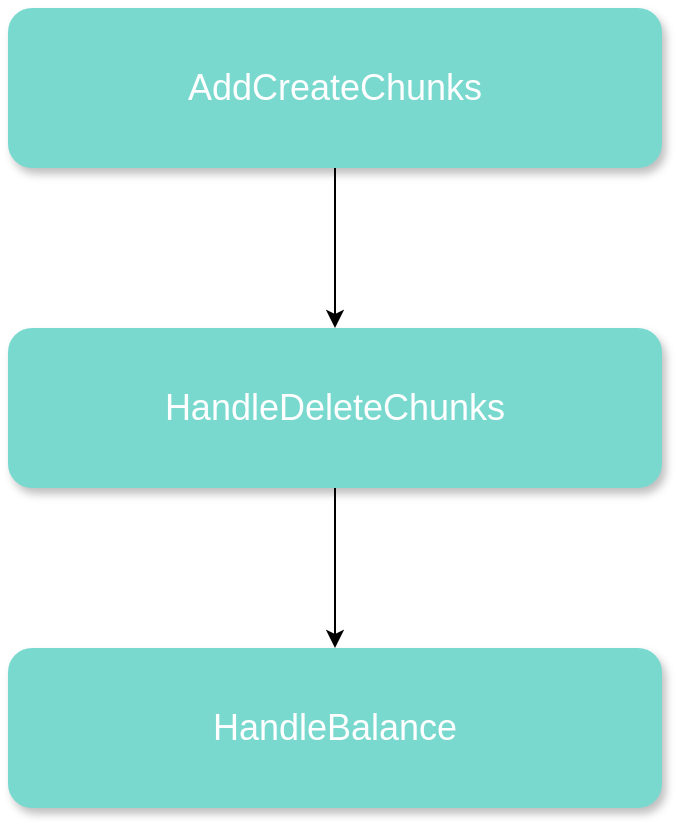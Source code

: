 <mxfile version="17.1.3" type="github" pages="6">
  <diagram id="iX_JxH-t-iPKLT1xYBKd" name="balance算法架构">
    <mxGraphModel dx="946" dy="-642" grid="1" gridSize="10" guides="1" tooltips="1" connect="1" arrows="1" fold="1" page="1" pageScale="1" pageWidth="827" pageHeight="1169" math="0" shadow="0">
      <root>
        <mxCell id="Kus9wvCq8ff2dSMB6y5--0" />
        <mxCell id="Kus9wvCq8ff2dSMB6y5--1" parent="Kus9wvCq8ff2dSMB6y5--0" />
        <mxCell id="NfhY0BIhhvha-HTHhNYo-2" value="" style="edgeStyle=orthogonalEdgeStyle;rounded=0;orthogonalLoop=1;jettySize=auto;html=1;fontColor=#FFFFFF;" edge="1" parent="Kus9wvCq8ff2dSMB6y5--1" source="NfhY0BIhhvha-HTHhNYo-0" target="NfhY0BIhhvha-HTHhNYo-1">
          <mxGeometry relative="1" as="geometry" />
        </mxCell>
        <mxCell id="NfhY0BIhhvha-HTHhNYo-0" value="&lt;font style=&quot;font-size: 18px&quot;&gt;AddCreateChunks&lt;/font&gt;" style="rounded=1;whiteSpace=wrap;html=1;fillColor=#79d9ce;strokeColor=none;shadow=1;glass=0;comic=0;gradientColor=none;fontColor=#FFFFFF;" vertex="1" parent="Kus9wvCq8ff2dSMB6y5--1">
          <mxGeometry x="110" y="1290" width="327" height="80" as="geometry" />
        </mxCell>
        <mxCell id="NfhY0BIhhvha-HTHhNYo-4" value="" style="edgeStyle=orthogonalEdgeStyle;rounded=0;orthogonalLoop=1;jettySize=auto;html=1;fontColor=#FFFFFF;" edge="1" parent="Kus9wvCq8ff2dSMB6y5--1" source="NfhY0BIhhvha-HTHhNYo-1" target="NfhY0BIhhvha-HTHhNYo-3">
          <mxGeometry relative="1" as="geometry" />
        </mxCell>
        <mxCell id="NfhY0BIhhvha-HTHhNYo-1" value="&lt;font style=&quot;font-size: 18px&quot;&gt;HandleDeleteChunks&lt;/font&gt;" style="rounded=1;whiteSpace=wrap;html=1;fillColor=#79d9ce;strokeColor=none;shadow=1;glass=0;comic=0;gradientColor=none;fontColor=#FFFFFF;" vertex="1" parent="Kus9wvCq8ff2dSMB6y5--1">
          <mxGeometry x="110" y="1450" width="327" height="80" as="geometry" />
        </mxCell>
        <mxCell id="NfhY0BIhhvha-HTHhNYo-3" value="&lt;font color=&quot;#ffffff&quot; style=&quot;font-size: 18px&quot;&gt;HandleBalance&lt;/font&gt;" style="rounded=1;whiteSpace=wrap;html=1;fillColor=#79d9ce;strokeColor=none;shadow=1;glass=0;comic=0;gradientColor=none;" vertex="1" parent="Kus9wvCq8ff2dSMB6y5--1">
          <mxGeometry x="110" y="1610" width="327" height="80" as="geometry" />
        </mxCell>
      </root>
    </mxGraphModel>
  </diagram>
  <diagram id="bwVVq63VZC0wlDfdRpbX" name="Page-1">
    <mxGraphModel dx="2636" dy="1171" grid="1" gridSize="10" guides="1" tooltips="1" connect="1" arrows="1" fold="1" page="1" pageScale="1" pageWidth="827" pageHeight="1169" math="0" shadow="0">
      <root>
        <mxCell id="0" />
        <mxCell id="1" parent="0" />
        <mxCell id="aipiy_HO2YyQXCgkY3Jp-2" value="&lt;span style=&quot;color: rgba(0, 0, 0, 0); font-family: monospace; font-size: 0px; font-style: normal; font-weight: normal; letter-spacing: normal; text-indent: 0px; text-transform: none; word-spacing: 0px; background-color: rgb(248, 249, 250); text-decoration: none; display: inline; float: none;&quot;&gt;%3CmxGraphModel%3E%3Croot%3E%3CmxCell%20id%3D%220%22%2F%3E%3CmxCell%20id%3D%221%22%20parent%3D%220%22%2F%3E%3CmxCell%20id%3D%222%22%20value%3D%22%22%20style%3D%22rounded%3D1%3BwhiteSpace%3Dwrap%3Bhtml%3D1%3BfillColor%3D%2379d9ce%3BstrokeColor%3Dnone%3Bshadow%3D1%3Bglass%3D0%3Bcomic%3D0%3BgradientColor%3Dnone%3B%22%20vertex%3D%221%22%20parent%3D%221%22%3E%3CmxGeometry%20x%3D%22363.5%22%20y%3D%221650%22%20width%3D%22221%22%20height%3D%22280%22%20as%3D%22geometry%22%2F%3E%3C%2FmxCell%3E%3CmxCell%20id%3D%223%22%20value%3D%22chunk1%22%20style%3D%22text%3Bhtml%3D1%3Balign%3Dcenter%3BverticalAlign%3Dmiddle%3Bresizable%3D0%3Bpoints%3D%5B%5D%3Bautosize%3D1%3BstrokeColor%3Dnone%3BfillColor%3Dnone%3BfontSize%3D18%3BfontFamily%3DTimes%20New%20Roman%3BfontColor%3D%23000000%3B%22%20vertex%3D%221%22%20parent%3D%221%22%3E%3CmxGeometry%20x%3D%22435%22%20y%3D%221615%22%20width%3D%2270%22%20height%3D%2230%22%20as%3D%22geometry%22%2F%3E%3C%2FmxCell%3E%3CmxCell%20id%3D%224%22%20value%3D%22%22%20style%3D%22rounded%3D1%3BwhiteSpace%3Dwrap%3Bhtml%3D1%3BfillColor%3D%2379d9ce%3BstrokeColor%3Dnone%3Bshadow%3D1%3Bglass%3D0%3Bcomic%3D0%3BgradientColor%3Dnone%3B%22%20vertex%3D%221%22%20parent%3D%221%22%3E%3CmxGeometry%20x%3D%22610%22%20y%3D%221650%22%20width%3D%22221%22%20height%3D%22280%22%20as%3D%22geometry%22%2F%3E%3C%2FmxCell%3E%3CmxCell%20id%3D%225%22%20value%3D%22%22%20style%3D%22rounded%3D1%3BwhiteSpace%3Dwrap%3Bhtml%3D1%3BfillColor%3D%2379d9ce%3BstrokeColor%3Dnone%3Bshadow%3D1%3Bglass%3D0%3Bcomic%3D0%3BgradientColor%3Dnone%3B%22%20vertex%3D%221%22%20parent%3D%221%22%3E%3CmxGeometry%20x%3D%22850%22%20y%3D%221650%22%20width%3D%22221%22%20height%3D%22280%22%20as%3D%22geometry%22%2F%3E%3C%2FmxCell%3E%3CmxCell%20id%3D%226%22%20value%3D%22chunk2%22%20style%3D%22text%3Bhtml%3D1%3Balign%3Dcenter%3BverticalAlign%3Dmiddle%3Bresizable%3D0%3Bpoints%3D%5B%5D%3Bautosize%3D1%3BstrokeColor%3Dnone%3BfillColor%3Dnone%3BfontSize%3D18%3BfontFamily%3DTimes%20New%20Roman%3BfontColor%3D%23000000%3B%22%20vertex%3D%221%22%20parent%3D%221%22%3E%3CmxGeometry%20x%3D%22670%22%20y%3D%221610%22%20width%3D%2270%22%20height%3D%2230%22%20as%3D%22geometry%22%2F%3E%3C%2FmxCell%3E%3CmxCell%20id%3D%227%22%20value%3D%22chunk3%22%20style%3D%22text%3Bhtml%3D1%3Balign%3Dcenter%3BverticalAlign%3Dmiddle%3Bresizable%3D0%3Bpoints%3D%5B%5D%3Bautosize%3D1%3BstrokeColor%3Dnone%3BfillColor%3Dnone%3BfontSize%3D18%3BfontFamily%3DTimes%20New%20Roman%3BfontColor%3D%23000000%3B%22%20vertex%3D%221%22%20parent%3D%221%22%3E%3CmxGeometry%20x%3D%22925.5%22%20y%3D%221610%22%20width%3D%2270%22%20height%3D%2230%22%20as%3D%22geometry%22%2F%3E%3C%2FmxCell%3E%3CmxCell%20id%3D%228%22%20value%3D%22TRP1%20QPS%3A100%22%20style%3D%22rounded%3D1%3BwhiteSpace%3Dwrap%3Bhtml%3D1%3BfillColor%3D%23696773%3BstrokeColor%3Dnone%3Bshadow%3D1%3Bglass%3D0%3Bcomic%3D0%3BgradientColor%3Dnone%3BfontFamily%3DCourier%20New%3BfontColor%3D%23FFFFFF%3B%22%20vertex%3D%221%22%20parent%3D%221%22%3E%3CmxGeometry%20x%3D%22414%22%20y%3D%221670%22%20width%3D%22120%22%20height%3D%2240%22%20as%3D%22geometry%22%2F%3E%3C%2FmxCell%3E%3CmxCell%20id%3D%229%22%20value%3D%22%22%20style%3D%22rounded%3D1%3BwhiteSpace%3Dwrap%3Bhtml%3D1%3BfillColor%3D%2379d9ce%3BstrokeColor%3Dnone%3Bshadow%3D1%3Bglass%3D0%3Bcomic%3D0%3BgradientColor%3Dnone%3B%22%20vertex%3D%221%22%20parent%3D%221%22%3E%3CmxGeometry%20x%3D%221090%22%20y%3D%221650%22%20width%3D%22221%22%20height%3D%22280%22%20as%3D%22geometry%22%2F%3E%3C%2FmxCell%3E%3CmxCell%20id%3D%2210%22%20value%3D%22chunk4%22%20style%3D%22text%3Bhtml%3D1%3Balign%3Dcenter%3BverticalAlign%3Dmiddle%3Bresizable%3D0%3Bpoints%3D%5B%5D%3Bautosize%3D1%3BstrokeColor%3Dnone%3BfillColor%3Dnone%3BfontSize%3D18%3BfontFamily%3DTimes%20New%20Roman%3BfontColor%3D%23000000%3B%22%20vertex%3D%221%22%20parent%3D%221%22%3E%3CmxGeometry%20x%3D%221171%22%20y%3D%221610%22%20width%3D%2270%22%20height%3D%2230%22%20as%3D%22geometry%22%2F%3E%3C%2FmxCell%3E%3CmxCell%20id%3D%2211%22%20value%3D%22TRP1%20QPS%3A200%22%20style%3D%22rounded%3D1%3BwhiteSpace%3Dwrap%3Bhtml%3D1%3BfillColor%3D%23696773%3BstrokeColor%3Dnone%3Bshadow%3D1%3Bglass%3D0%3Bcomic%3D0%3BgradientColor%3Dnone%3BfontFamily%3DCourier%20New%3BfontColor%3D%23FFFFFF%3B%22%20vertex%3D%221%22%20parent%3D%221%22%3E%3CmxGeometry%20x%3D%22410%22%20y%3D%221733.5%22%20width%3D%22120%22%20height%3D%2240%22%20as%3D%22geometry%22%2F%3E%3C%2FmxCell%3E%3CmxCell%20id%3D%2212%22%20value%3D%22TRP1%20QPS%3A500%22%20style%3D%22rounded%3D1%3BwhiteSpace%3Dwrap%3Bhtml%3D1%3BfillColor%3D%23696773%3BstrokeColor%3Dnone%3Bshadow%3D1%3Bglass%3D0%3Bcomic%3D0%3BgradientColor%3Dnone%3BfontFamily%3DCourier%20New%3BfontColor%3D%23FFFFFF%3B%22%20vertex%3D%221%22%20parent%3D%221%22%3E%3CmxGeometry%20x%3D%22414%22%20y%3D%221800%22%20width%3D%22120%22%20height%3D%2240%22%20as%3D%22geometry%22%2F%3E%3C%2FmxCell%3E%3CmxCell%20id%3D%2213%22%20value%3D%22TRP1%20QPS%3A600%22%20style%3D%22rounded%3D1%3BwhiteSpace%3Dwrap%3Bhtml%3D1%3BfillColor%3D%23696773%3BstrokeColor%3Dnone%3Bshadow%3D1%3Bglass%3D0%3Bcomic%3D0%3BgradientColor%3Dnone%3BfontFamily%3DCourier%20New%3BfontColor%3D%23FFFFFF%3B%22%20vertex%3D%221%22%20parent%3D%221%22%3E%3CmxGeometry%20x%3D%22410%22%20y%3D%221870%22%20width%3D%22120%22%20height%3D%2240%22%20as%3D%22geometry%22%2F%3E%3C%2FmxCell%3E%3CmxCell%20id%3D%2214%22%20value%3D%22TRP1%20QPS%3A%20300%22%20style%3D%22rounded%3D1%3BwhiteSpace%3Dwrap%3Bhtml%3D1%3BfillColor%3D%23696773%3BstrokeColor%3Dnone%3Bshadow%3D1%3Bglass%3D0%3Bcomic%3D0%3BgradientColor%3Dnone%3BfontFamily%3DCourier%20New%3BfontColor%3D%23FFFFFF%3B%22%20vertex%3D%221%22%20parent%3D%221%22%3E%3CmxGeometry%20x%3D%22660.5%22%20y%3D%221670%22%20width%3D%22120%22%20height%3D%2240%22%20as%3D%22geometry%22%2F%3E%3C%2FmxCell%3E%3CmxCell%20id%3D%2215%22%20value%3D%22TRP1%20QPS%3A%20300%22%20style%3D%22rounded%3D1%3BwhiteSpace%3Dwrap%3Bhtml%3D1%3BfillColor%3D%23696773%3BstrokeColor%3Dnone%3Bshadow%3D1%3Bglass%3D0%3Bcomic%3D0%3BgradientColor%3Dnone%3BfontFamily%3DCourier%20New%3BfontColor%3D%23FFFFFF%3B%22%20vertex%3D%221%22%20parent%3D%221%22%3E%3CmxGeometry%20x%3D%22660.5%22%20y%3D%221733.5%22%20width%3D%22120%22%20height%3D%2240%22%20as%3D%22geometry%22%2F%3E%3C%2FmxCell%3E%3CmxCell%20id%3D%2216%22%20value%3D%22TRP1%20QPS%3A400%22%20style%3D%22rounded%3D1%3BwhiteSpace%3Dwrap%3Bhtml%3D1%3BfillColor%3D%23696773%3BstrokeColor%3Dnone%3Bshadow%3D1%3Bglass%3D0%3Bcomic%3D0%3BgradientColor%3Dnone%3BfontFamily%3DCourier%20New%3BfontColor%3D%23FFFFFF%3B%22%20vertex%3D%221%22%20parent%3D%221%22%3E%3CmxGeometry%20x%3D%22660.5%22%20y%3D%221800%22%20width%3D%22120%22%20height%3D%2240%22%20as%3D%22geometry%22%2F%3E%3C%2FmxCell%3E%3CmxCell%20id%3D%2217%22%20value%3D%22TRP1%20QPS%3A500%22%20style%3D%22rounded%3D1%3BwhiteSpace%3Dwrap%3Bhtml%3D1%3BfillColor%3D%23696773%3BstrokeColor%3Dnone%3Bshadow%3D1%3Bglass%3D0%3Bcomic%3D0%3BgradientColor%3Dnone%3BfontFamily%3DCourier%20New%3BfontColor%3D%23FFFFFF%3B%22%20vertex%3D%221%22%20parent%3D%221%22%3E%3CmxGeometry%20x%3D%22660.5%22%20y%3D%221870%22%20width%3D%22120%22%20height%3D%2240%22%20as%3D%22geometry%22%2F%3E%3C%2FmxCell%3E%3CmxCell%20id%3D%2218%22%20value%3D%22TRP1%20QPS%3A300%22%20style%3D%22rounded%3D1%3BwhiteSpace%3Dwrap%3Bhtml%3D1%3BfillColor%3D%23696773%3BstrokeColor%3Dnone%3Bshadow%3D1%3Bglass%3D0%3Bcomic%3D0%3BgradientColor%3Dnone%3BfontFamily%3DCourier%20New%3BfontColor%3D%23FFFFFF%3B%22%20vertex%3D%221%22%20parent%3D%221%22%3E%3CmxGeometry%20x%3D%22900.5%22%20y%3D%221670%22%20width%3D%22120%22%20height%3D%2240%22%20as%3D%22geometry%22%2F%3E%3C%2FmxCell%3E%3CmxCell%20id%3D%2219%22%20value%3D%22TRP1%20QPS%3A400%22%20style%3D%22rounded%3D1%3BwhiteSpace%3Dwrap%3Bhtml%3D1%3BfillColor%3D%23696773%3BstrokeColor%3Dnone%3Bshadow%3D1%3Bglass%3D0%3Bcomic%3D0%3BgradientColor%3Dnone%3BfontFamily%3DCourier%20New%3BfontColor%3D%23FFFFFF%3B%22%20vertex%3D%221%22%20parent%3D%221%22%3E%3CmxGeometry%20x%3D%22900.5%22%20y%3D%221734%22%20width%3D%22120%22%20height%3D%2240%22%20as%3D%22geometry%22%2F%3E%3C%2FmxCell%3E%3CmxCell%20id%3D%2220%22%20value%3D%22TRP1%20QPS%3A400%22%20style%3D%22rounded%3D1%3BwhiteSpace%3Dwrap%3Bhtml%3D1%3BfillColor%3D%23696773%3BstrokeColor%3Dnone%3Bshadow%3D1%3Bglass%3D0%3Bcomic%3D0%3BgradientColor%3Dnone%3BfontFamily%3DCourier%20New%3BfontColor%3D%23FFFFFF%3B%22%20vertex%3D%221%22%20parent%3D%221%22%3E%3CmxGeometry%20x%3D%22900.5%22%20y%3D%221800%22%20width%3D%22120%22%20height%3D%2240%22%20as%3D%22geometry%22%2F%3E%3C%2FmxCell%3E%3CmxCell%20id%3D%2221%22%20value%3D%22TRP1%20QPS%3A500%22%20style%3D%22rounded%3D1%3BwhiteSpace%3Dwrap%3Bhtml%3D1%3BfillColor%3D%23696773%3BstrokeColor%3Dnone%3Bshadow%3D1%3Bglass%3D0%3Bcomic%3D0%3BgradientColor%3Dnone%3BfontFamily%3DCourier%20New%3BfontColor%3D%23FFFFFF%3B%22%20vertex%3D%221%22%20parent%3D%221%22%3E%3CmxGeometry%20x%3D%22900.5%22%20y%3D%221870%22%20width%3D%22120%22%20height%3D%2240%22%20as%3D%22geometry%22%2F%3E%3C%2FmxCell%3E%3CmxCell%20id%3D%2222%22%20value%3D%22TRP1%20QPS%3A400%22%20style%3D%22rounded%3D1%3BwhiteSpace%3Dwrap%3Bhtml%3D1%3BfillColor%3D%23696773%3BstrokeColor%3Dnone%3Bshadow%3D1%3Bglass%3D0%3Bcomic%3D0%3BgradientColor%3Dnone%3BfontFamily%3DCourier%20New%3BfontColor%3D%23FFFFFF%3B%22%20vertex%3D%221%22%20parent%3D%221%22%3E%3CmxGeometry%20x%3D%221130%22%20y%3D%221670%22%20width%3D%22120%22%20height%3D%2240%22%20as%3D%22geometry%22%2F%3E%3C%2FmxCell%3E%3CmxCell%20id%3D%2223%22%20value%3D%22TRP1%20QPS%3A400%22%20style%3D%22rounded%3D1%3BwhiteSpace%3Dwrap%3Bhtml%3D1%3BfillColor%3D%23696773%3BstrokeColor%3Dnone%3Bshadow%3D1%3Bglass%3D0%3Bcomic%3D0%3BgradientColor%3Dnone%3BfontFamily%3DCourier%20New%3BfontColor%3D%23FFFFFF%3B%22%20vertex%3D%221%22%20parent%3D%221%22%3E%3CmxGeometry%20x%3D%221130%22%20y%3D%221733.5%22%20width%3D%22120%22%20height%3D%2240%22%20as%3D%22geometry%22%2F%3E%3C%2FmxCell%3E%3CmxCell%20id%3D%2224%22%20value%3D%22TRP1%20QPS%3A400%22%20style%3D%22rounded%3D1%3BwhiteSpace%3Dwrap%3Bhtml%3D1%3BfillColor%3D%23696773%3BstrokeColor%3Dnone%3Bshadow%3D1%3Bglass%3D0%3Bcomic%3D0%3BgradientColor%3Dnone%3BfontFamily%3DCourier%20New%3BfontColor%3D%23FFFFFF%3B%22%20vertex%3D%221%22%20parent%3D%221%22%3E%3CmxGeometry%20x%3D%221130%22%20y%3D%221800%22%20width%3D%22120%22%20height%3D%2240%22%20as%3D%22geometry%22%2F%3E%3C%2FmxCell%3E" style="text;whiteSpace=wrap;html=1;" parent="1" vertex="1">
          <mxGeometry x="210" y="270" width="30" height="30" as="geometry" />
        </mxCell>
        <mxCell id="aipiy_HO2YyQXCgkY3Jp-3" value="" style="rounded=1;whiteSpace=wrap;html=1;fillColor=#79d9ce;strokeColor=none;shadow=1;glass=0;comic=0;gradientColor=none;" parent="1" vertex="1">
          <mxGeometry x="363.5" y="1650" width="221" height="280" as="geometry" />
        </mxCell>
        <mxCell id="aipiy_HO2YyQXCgkY3Jp-4" value="chunk1" style="text;html=1;align=center;verticalAlign=middle;resizable=0;points=[];autosize=1;strokeColor=none;fillColor=none;fontSize=18;fontFamily=Times New Roman;fontColor=#000000;" parent="1" vertex="1">
          <mxGeometry x="435" y="1615" width="70" height="30" as="geometry" />
        </mxCell>
        <mxCell id="aipiy_HO2YyQXCgkY3Jp-5" value="" style="rounded=1;whiteSpace=wrap;html=1;fillColor=#79d9ce;strokeColor=none;shadow=1;glass=0;comic=0;gradientColor=none;" parent="1" vertex="1">
          <mxGeometry x="610" y="1650" width="221" height="280" as="geometry" />
        </mxCell>
        <mxCell id="aipiy_HO2YyQXCgkY3Jp-6" value="" style="rounded=1;whiteSpace=wrap;html=1;fillColor=#79d9ce;strokeColor=none;shadow=1;glass=0;comic=0;gradientColor=none;" parent="1" vertex="1">
          <mxGeometry x="850" y="1650" width="221" height="280" as="geometry" />
        </mxCell>
        <mxCell id="aipiy_HO2YyQXCgkY3Jp-7" value="chunk2" style="text;html=1;align=center;verticalAlign=middle;resizable=0;points=[];autosize=1;strokeColor=none;fillColor=none;fontSize=18;fontFamily=Times New Roman;fontColor=#000000;" parent="1" vertex="1">
          <mxGeometry x="670" y="1610" width="70" height="30" as="geometry" />
        </mxCell>
        <mxCell id="aipiy_HO2YyQXCgkY3Jp-8" value="chunk3" style="text;html=1;align=center;verticalAlign=middle;resizable=0;points=[];autosize=1;strokeColor=none;fillColor=none;fontSize=18;fontFamily=Times New Roman;fontColor=#000000;" parent="1" vertex="1">
          <mxGeometry x="925.5" y="1610" width="70" height="30" as="geometry" />
        </mxCell>
        <mxCell id="aipiy_HO2YyQXCgkY3Jp-9" value="TRP1 QPS:100" style="rounded=1;whiteSpace=wrap;html=1;fillColor=#696773;strokeColor=none;shadow=1;glass=0;comic=0;gradientColor=none;fontFamily=Courier New;fontColor=#FFFFFF;" parent="1" vertex="1">
          <mxGeometry x="414" y="1670" width="120" height="40" as="geometry" />
        </mxCell>
        <mxCell id="aipiy_HO2YyQXCgkY3Jp-10" value="" style="rounded=1;whiteSpace=wrap;html=1;fillColor=#79d9ce;strokeColor=none;shadow=1;glass=0;comic=0;gradientColor=none;" parent="1" vertex="1">
          <mxGeometry x="1090" y="1650" width="221" height="280" as="geometry" />
        </mxCell>
        <mxCell id="aipiy_HO2YyQXCgkY3Jp-11" value="chunk4" style="text;html=1;align=center;verticalAlign=middle;resizable=0;points=[];autosize=1;strokeColor=none;fillColor=none;fontSize=18;fontFamily=Times New Roman;fontColor=#000000;" parent="1" vertex="1">
          <mxGeometry x="1171" y="1610" width="70" height="30" as="geometry" />
        </mxCell>
        <mxCell id="aipiy_HO2YyQXCgkY3Jp-12" value="TRP1 QPS:200" style="rounded=1;whiteSpace=wrap;html=1;fillColor=#696773;strokeColor=none;shadow=1;glass=0;comic=0;gradientColor=none;fontFamily=Courier New;fontColor=#FFFFFF;" parent="1" vertex="1">
          <mxGeometry x="410" y="1733.5" width="120" height="40" as="geometry" />
        </mxCell>
        <mxCell id="aipiy_HO2YyQXCgkY3Jp-13" value="TRP1 QPS:500" style="rounded=1;whiteSpace=wrap;html=1;fillColor=#696773;strokeColor=none;shadow=1;glass=0;comic=0;gradientColor=none;fontFamily=Courier New;fontColor=#FFFFFF;" parent="1" vertex="1">
          <mxGeometry x="414" y="1800" width="120" height="40" as="geometry" />
        </mxCell>
        <mxCell id="aipiy_HO2YyQXCgkY3Jp-14" value="TRP1 QPS:600" style="rounded=1;whiteSpace=wrap;html=1;fillColor=#696773;strokeColor=none;shadow=1;glass=0;comic=0;gradientColor=none;fontFamily=Courier New;fontColor=#FFFFFF;" parent="1" vertex="1">
          <mxGeometry x="410" y="1870" width="120" height="40" as="geometry" />
        </mxCell>
        <mxCell id="aipiy_HO2YyQXCgkY3Jp-15" value="TRP1 QPS: 300" style="rounded=1;whiteSpace=wrap;html=1;fillColor=#696773;strokeColor=none;shadow=1;glass=0;comic=0;gradientColor=none;fontFamily=Courier New;fontColor=#FFFFFF;" parent="1" vertex="1">
          <mxGeometry x="660.5" y="1670" width="120" height="40" as="geometry" />
        </mxCell>
        <mxCell id="aipiy_HO2YyQXCgkY3Jp-16" value="TRP1 QPS: 300" style="rounded=1;whiteSpace=wrap;html=1;fillColor=#696773;strokeColor=none;shadow=1;glass=0;comic=0;gradientColor=none;fontFamily=Courier New;fontColor=#FFFFFF;" parent="1" vertex="1">
          <mxGeometry x="660.5" y="1733.5" width="120" height="40" as="geometry" />
        </mxCell>
        <mxCell id="aipiy_HO2YyQXCgkY3Jp-17" value="TRP1 QPS:400" style="rounded=1;whiteSpace=wrap;html=1;fillColor=#696773;strokeColor=none;shadow=1;glass=0;comic=0;gradientColor=none;fontFamily=Courier New;fontColor=#FFFFFF;" parent="1" vertex="1">
          <mxGeometry x="660.5" y="1800" width="120" height="40" as="geometry" />
        </mxCell>
        <mxCell id="aipiy_HO2YyQXCgkY3Jp-18" value="TRP1 QPS:500" style="rounded=1;whiteSpace=wrap;html=1;fillColor=#696773;strokeColor=none;shadow=1;glass=0;comic=0;gradientColor=none;fontFamily=Courier New;fontColor=#FFFFFF;" parent="1" vertex="1">
          <mxGeometry x="660.5" y="1870" width="120" height="40" as="geometry" />
        </mxCell>
        <mxCell id="aipiy_HO2YyQXCgkY3Jp-19" value="TRP1 QPS:300" style="rounded=1;whiteSpace=wrap;html=1;fillColor=#696773;strokeColor=none;shadow=1;glass=0;comic=0;gradientColor=none;fontFamily=Courier New;fontColor=#FFFFFF;" parent="1" vertex="1">
          <mxGeometry x="900.5" y="1670" width="120" height="40" as="geometry" />
        </mxCell>
        <mxCell id="aipiy_HO2YyQXCgkY3Jp-20" value="TRP1 QPS:400" style="rounded=1;whiteSpace=wrap;html=1;fillColor=#696773;strokeColor=none;shadow=1;glass=0;comic=0;gradientColor=none;fontFamily=Courier New;fontColor=#FFFFFF;" parent="1" vertex="1">
          <mxGeometry x="900.5" y="1734" width="120" height="40" as="geometry" />
        </mxCell>
        <mxCell id="aipiy_HO2YyQXCgkY3Jp-21" value="TRP1 QPS:400" style="rounded=1;whiteSpace=wrap;html=1;fillColor=#696773;strokeColor=none;shadow=1;glass=0;comic=0;gradientColor=none;fontFamily=Courier New;fontColor=#FFFFFF;" parent="1" vertex="1">
          <mxGeometry x="900.5" y="1800" width="120" height="40" as="geometry" />
        </mxCell>
        <mxCell id="aipiy_HO2YyQXCgkY3Jp-22" value="TRP1 QPS:500" style="rounded=1;whiteSpace=wrap;html=1;fillColor=#696773;strokeColor=none;shadow=1;glass=0;comic=0;gradientColor=none;fontFamily=Courier New;fontColor=#FFFFFF;" parent="1" vertex="1">
          <mxGeometry x="900.5" y="1870" width="120" height="40" as="geometry" />
        </mxCell>
        <mxCell id="aipiy_HO2YyQXCgkY3Jp-23" value="TRP1 QPS:400" style="rounded=1;whiteSpace=wrap;html=1;fillColor=#696773;strokeColor=none;shadow=1;glass=0;comic=0;gradientColor=none;fontFamily=Courier New;fontColor=#FFFFFF;" parent="1" vertex="1">
          <mxGeometry x="1130" y="1670" width="120" height="40" as="geometry" />
        </mxCell>
        <mxCell id="aipiy_HO2YyQXCgkY3Jp-24" value="TRP1 QPS:400" style="rounded=1;whiteSpace=wrap;html=1;fillColor=#696773;strokeColor=none;shadow=1;glass=0;comic=0;gradientColor=none;fontFamily=Courier New;fontColor=#FFFFFF;" parent="1" vertex="1">
          <mxGeometry x="1130" y="1733.5" width="120" height="40" as="geometry" />
        </mxCell>
        <mxCell id="aipiy_HO2YyQXCgkY3Jp-25" value="TRP1 QPS:400" style="rounded=1;whiteSpace=wrap;html=1;fillColor=#696773;strokeColor=none;shadow=1;glass=0;comic=0;gradientColor=none;fontFamily=Courier New;fontColor=#FFFFFF;" parent="1" vertex="1">
          <mxGeometry x="1130" y="1800" width="120" height="40" as="geometry" />
        </mxCell>
        <mxCell id="aipiy_HO2YyQXCgkY3Jp-26" value="TRP1 QPS: 500" style="rounded=1;whiteSpace=wrap;html=1;fillColor=#696773;strokeColor=none;shadow=1;glass=0;comic=0;gradientColor=none;fontFamily=Courier New;fontColor=#FFFFFF;" parent="1" vertex="1">
          <mxGeometry x="1130" y="1870" width="120" height="40" as="geometry" />
        </mxCell>
        <mxCell id="aipiy_HO2YyQXCgkY3Jp-27" value="" style="rounded=1;whiteSpace=wrap;html=1;fillColor=#eff1f3;strokeColor=none;shadow=0;glass=0;comic=0;gradientColor=none;fontFamily=Courier New;fontColor=#FFFFFF;" parent="1" vertex="1">
          <mxGeometry x="320" y="1590" width="1070" height="450" as="geometry" />
        </mxCell>
        <mxCell id="aipiy_HO2YyQXCgkY3Jp-28" value="" style="rounded=1;whiteSpace=wrap;html=1;fillColor=#79d9ce;strokeColor=none;shadow=1;glass=0;comic=0;gradientColor=none;" parent="1" vertex="1">
          <mxGeometry x="373.5" y="1660" width="221" height="280" as="geometry" />
        </mxCell>
        <mxCell id="aipiy_HO2YyQXCgkY3Jp-29" value="chunk1 QPS:1400" style="text;html=1;align=center;verticalAlign=middle;resizable=0;points=[];autosize=1;strokeColor=none;fillColor=none;fontSize=18;fontFamily=Times New Roman;fontColor=#000000;" parent="1" vertex="1">
          <mxGeometry x="405" y="1625" width="150" height="30" as="geometry" />
        </mxCell>
        <mxCell id="aipiy_HO2YyQXCgkY3Jp-30" value="" style="rounded=1;whiteSpace=wrap;html=1;fillColor=#79d9ce;strokeColor=none;shadow=1;glass=0;comic=0;gradientColor=none;" parent="1" vertex="1">
          <mxGeometry x="620" y="1660" width="221" height="280" as="geometry" />
        </mxCell>
        <mxCell id="aipiy_HO2YyQXCgkY3Jp-31" value="" style="rounded=1;whiteSpace=wrap;html=1;fillColor=#79d9ce;strokeColor=none;shadow=1;glass=0;comic=0;gradientColor=none;" parent="1" vertex="1">
          <mxGeometry x="860" y="1660" width="221" height="280" as="geometry" />
        </mxCell>
        <mxCell id="aipiy_HO2YyQXCgkY3Jp-32" value="chunk2 QPS:2800" style="text;html=1;align=center;verticalAlign=middle;resizable=0;points=[];autosize=1;strokeColor=none;fillColor=none;fontSize=18;fontFamily=Times New Roman;fontColor=#000000;" parent="1" vertex="1">
          <mxGeometry x="640" y="1620" width="150" height="30" as="geometry" />
        </mxCell>
        <mxCell id="aipiy_HO2YyQXCgkY3Jp-33" value="TRP1 QPS:100" style="rounded=1;whiteSpace=wrap;html=1;fillColor=#696773;strokeColor=none;shadow=1;glass=0;comic=0;gradientColor=none;fontFamily=Courier New;fontColor=#FFFFFF;" parent="1" vertex="1">
          <mxGeometry x="424" y="1680" width="120" height="40" as="geometry" />
        </mxCell>
        <mxCell id="aipiy_HO2YyQXCgkY3Jp-34" value="" style="rounded=1;whiteSpace=wrap;html=1;fillColor=#79d9ce;strokeColor=none;shadow=1;glass=0;comic=0;gradientColor=none;" parent="1" vertex="1">
          <mxGeometry x="1100" y="1660" width="221" height="280" as="geometry" />
        </mxCell>
        <mxCell id="aipiy_HO2YyQXCgkY3Jp-35" value="TRP2 QPS:200" style="rounded=1;whiteSpace=wrap;html=1;fillColor=#696773;strokeColor=none;shadow=1;glass=0;comic=0;gradientColor=none;fontFamily=Courier New;fontColor=#FFFFFF;" parent="1" vertex="1">
          <mxGeometry x="420" y="1743.5" width="120" height="40" as="geometry" />
        </mxCell>
        <mxCell id="aipiy_HO2YyQXCgkY3Jp-36" value="TRP3 QPS:500" style="rounded=1;whiteSpace=wrap;html=1;fillColor=#696773;strokeColor=none;shadow=1;glass=0;comic=0;gradientColor=none;fontFamily=Courier New;fontColor=#FFFFFF;" parent="1" vertex="1">
          <mxGeometry x="424" y="1810" width="120" height="40" as="geometry" />
        </mxCell>
        <mxCell id="aipiy_HO2YyQXCgkY3Jp-37" value="TRP4 QPS:600" style="rounded=1;whiteSpace=wrap;html=1;fillColor=#696773;strokeColor=none;shadow=1;glass=0;comic=0;gradientColor=none;fontFamily=Courier New;fontColor=#FFFFFF;" parent="1" vertex="1">
          <mxGeometry x="420" y="1880" width="120" height="40" as="geometry" />
        </mxCell>
        <mxCell id="aipiy_HO2YyQXCgkY3Jp-38" value="TRP5 QPS: 400" style="rounded=1;whiteSpace=wrap;html=1;fillColor=#696773;strokeColor=none;shadow=1;glass=0;comic=0;gradientColor=none;fontFamily=Courier New;fontColor=#FFFFFF;" parent="1" vertex="1">
          <mxGeometry x="670.5" y="1680" width="120" height="40" as="geometry" />
        </mxCell>
        <mxCell id="aipiy_HO2YyQXCgkY3Jp-39" value="TRP6 QPS: 700" style="rounded=1;whiteSpace=wrap;html=1;fillColor=#696773;strokeColor=none;shadow=1;glass=0;comic=0;gradientColor=none;fontFamily=Courier New;fontColor=#FFFFFF;" parent="1" vertex="1">
          <mxGeometry x="670.5" y="1743.5" width="120" height="40" as="geometry" />
        </mxCell>
        <mxCell id="aipiy_HO2YyQXCgkY3Jp-40" value="TRP7 QPS:800" style="rounded=1;whiteSpace=wrap;html=1;fillColor=#696773;strokeColor=none;shadow=1;glass=0;comic=0;gradientColor=none;fontFamily=Courier New;fontColor=#FFFFFF;" parent="1" vertex="1">
          <mxGeometry x="670.5" y="1810" width="120" height="40" as="geometry" />
        </mxCell>
        <mxCell id="aipiy_HO2YyQXCgkY3Jp-41" value="TRP8 QPS:900" style="rounded=1;whiteSpace=wrap;html=1;fillColor=#696773;strokeColor=none;shadow=1;glass=0;comic=0;gradientColor=none;fontFamily=Courier New;fontColor=#FFFFFF;" parent="1" vertex="1">
          <mxGeometry x="670.5" y="1880" width="120" height="40" as="geometry" />
        </mxCell>
        <mxCell id="aipiy_HO2YyQXCgkY3Jp-42" value="TRP9 QPS:200" style="rounded=1;whiteSpace=wrap;html=1;fillColor=#696773;strokeColor=none;shadow=1;glass=0;comic=0;gradientColor=none;fontFamily=Courier New;fontColor=#FFFFFF;" parent="1" vertex="1">
          <mxGeometry x="910.5" y="1680" width="120" height="40" as="geometry" />
        </mxCell>
        <mxCell id="aipiy_HO2YyQXCgkY3Jp-43" value="TRP10 QPS:500" style="rounded=1;whiteSpace=wrap;html=1;fillColor=#696773;strokeColor=none;shadow=1;glass=0;comic=0;gradientColor=none;fontFamily=Courier New;fontColor=#FFFFFF;" parent="1" vertex="1">
          <mxGeometry x="910.5" y="1744" width="120" height="40" as="geometry" />
        </mxCell>
        <mxCell id="aipiy_HO2YyQXCgkY3Jp-44" value="TRP11 QPS:700" style="rounded=1;whiteSpace=wrap;html=1;fillColor=#696773;strokeColor=none;shadow=1;glass=0;comic=0;gradientColor=none;fontFamily=Courier New;fontColor=#FFFFFF;" parent="1" vertex="1">
          <mxGeometry x="910.5" y="1810" width="120" height="40" as="geometry" />
        </mxCell>
        <mxCell id="aipiy_HO2YyQXCgkY3Jp-45" value="TRP12 QPS:1000" style="rounded=1;whiteSpace=wrap;html=1;fillColor=#696773;strokeColor=none;shadow=1;glass=0;comic=0;gradientColor=none;fontFamily=Courier New;fontColor=#FFFFFF;" parent="1" vertex="1">
          <mxGeometry x="910.5" y="1880" width="120" height="40" as="geometry" />
        </mxCell>
        <mxCell id="aipiy_HO2YyQXCgkY3Jp-46" value="TRP13 QPS:400" style="rounded=1;whiteSpace=wrap;html=1;fillColor=#696773;strokeColor=none;shadow=1;glass=0;comic=0;gradientColor=none;fontFamily=Courier New;fontColor=#FFFFFF;" parent="1" vertex="1">
          <mxGeometry x="1140" y="1680" width="120" height="40" as="geometry" />
        </mxCell>
        <mxCell id="aipiy_HO2YyQXCgkY3Jp-47" value="TRP14 QPS:400" style="rounded=1;whiteSpace=wrap;html=1;fillColor=#696773;strokeColor=none;shadow=1;glass=0;comic=0;gradientColor=none;fontFamily=Courier New;fontColor=#FFFFFF;" parent="1" vertex="1">
          <mxGeometry x="1140" y="1743.5" width="120" height="40" as="geometry" />
        </mxCell>
        <mxCell id="aipiy_HO2YyQXCgkY3Jp-48" value="TRP15 QPS:400" style="rounded=1;whiteSpace=wrap;html=1;fillColor=#696773;strokeColor=none;shadow=1;glass=0;comic=0;gradientColor=none;fontFamily=Courier New;fontColor=#FFFFFF;" parent="1" vertex="1">
          <mxGeometry x="1140" y="1810" width="120" height="40" as="geometry" />
        </mxCell>
        <mxCell id="aipiy_HO2YyQXCgkY3Jp-49" value="TRP16 QPS: 500" style="rounded=1;whiteSpace=wrap;html=1;fillColor=#696773;strokeColor=none;shadow=1;glass=0;comic=0;gradientColor=none;fontFamily=Courier New;fontColor=#FFFFFF;" parent="1" vertex="1">
          <mxGeometry x="1140" y="1880" width="120" height="40" as="geometry" />
        </mxCell>
        <mxCell id="aipiy_HO2YyQXCgkY3Jp-50" value="chunk3 QPS:2400" style="text;html=1;align=center;verticalAlign=middle;resizable=0;points=[];autosize=1;strokeColor=none;fillColor=none;fontSize=18;fontFamily=Times New Roman;fontColor=#000000;" parent="1" vertex="1">
          <mxGeometry x="890.5" y="1620" width="150" height="30" as="geometry" />
        </mxCell>
        <mxCell id="aipiy_HO2YyQXCgkY3Jp-51" value="chunk4 QPS:1700" style="text;html=1;align=center;verticalAlign=middle;resizable=0;points=[];autosize=1;strokeColor=none;fillColor=none;fontSize=18;fontFamily=Times New Roman;fontColor=#000000;" parent="1" vertex="1">
          <mxGeometry x="1130" y="1620" width="150" height="30" as="geometry" />
        </mxCell>
        <mxCell id="aipiy_HO2YyQXCgkY3Jp-52" value="&lt;font color=&quot;#ff00ff&quot; style=&quot;font-size: 24px&quot;&gt;AverageChunkQPS: 2075&amp;nbsp;&amp;nbsp;&lt;/font&gt;" style="text;html=1;align=center;verticalAlign=middle;resizable=0;points=[];autosize=1;strokeColor=none;fillColor=none;fontSize=18;fontFamily=Times New Roman;fontColor=#FFFFFF;" parent="1" vertex="1">
          <mxGeometry x="720" y="1970" width="280" height="30" as="geometry" />
        </mxCell>
        <mxCell id="aipiy_HO2YyQXCgkY3Jp-53" value="&lt;font color=&quot;#ff00ff&quot; style=&quot;font-size: 24px&quot;&gt;AverageChunkQPSUp: 2283&lt;/font&gt;" style="text;html=1;align=center;verticalAlign=middle;resizable=0;points=[];autosize=1;strokeColor=none;fillColor=none;fontSize=18;fontFamily=Times New Roman;fontColor=#FFFFFF;" parent="1" vertex="1">
          <mxGeometry x="1000" y="1970" width="290" height="30" as="geometry" />
        </mxCell>
        <mxCell id="aipiy_HO2YyQXCgkY3Jp-54" value="&lt;font color=&quot;#ff00ff&quot; style=&quot;font-size: 24px&quot;&gt;AverageChunkQPSDown: 1868&amp;nbsp;&amp;nbsp;&lt;/font&gt;" style="text;html=1;align=center;verticalAlign=middle;resizable=0;points=[];autosize=1;strokeColor=none;fillColor=none;fontSize=18;fontFamily=Times New Roman;fontColor=#FFFFFF;" parent="1" vertex="1">
          <mxGeometry x="400" y="1970" width="330" height="30" as="geometry" />
        </mxCell>
        <mxCell id="aipiy_HO2YyQXCgkY3Jp-55" value="" style="rounded=1;whiteSpace=wrap;html=1;fillColor=#79d9ce;strokeColor=none;shadow=1;glass=0;comic=0;gradientColor=none;" parent="1" vertex="1">
          <mxGeometry x="373.5" y="2200" width="221" height="280" as="geometry" />
        </mxCell>
        <mxCell id="aipiy_HO2YyQXCgkY3Jp-56" value="chunk1" style="text;html=1;align=center;verticalAlign=middle;resizable=0;points=[];autosize=1;strokeColor=none;fillColor=none;fontSize=18;fontFamily=Times New Roman;fontColor=#000000;" parent="1" vertex="1">
          <mxGeometry x="445" y="2165" width="70" height="30" as="geometry" />
        </mxCell>
        <mxCell id="aipiy_HO2YyQXCgkY3Jp-57" value="" style="rounded=1;whiteSpace=wrap;html=1;fillColor=#79d9ce;strokeColor=none;shadow=1;glass=0;comic=0;gradientColor=none;" parent="1" vertex="1">
          <mxGeometry x="620" y="2200" width="221" height="280" as="geometry" />
        </mxCell>
        <mxCell id="aipiy_HO2YyQXCgkY3Jp-58" value="" style="rounded=1;whiteSpace=wrap;html=1;fillColor=#79d9ce;strokeColor=none;shadow=1;glass=0;comic=0;gradientColor=none;" parent="1" vertex="1">
          <mxGeometry x="860" y="2200" width="221" height="280" as="geometry" />
        </mxCell>
        <mxCell id="aipiy_HO2YyQXCgkY3Jp-59" value="chunk2" style="text;html=1;align=center;verticalAlign=middle;resizable=0;points=[];autosize=1;strokeColor=none;fillColor=none;fontSize=18;fontFamily=Times New Roman;fontColor=#000000;" parent="1" vertex="1">
          <mxGeometry x="680" y="2160" width="70" height="30" as="geometry" />
        </mxCell>
        <mxCell id="aipiy_HO2YyQXCgkY3Jp-60" value="chunk3" style="text;html=1;align=center;verticalAlign=middle;resizable=0;points=[];autosize=1;strokeColor=none;fillColor=none;fontSize=18;fontFamily=Times New Roman;fontColor=#000000;" parent="1" vertex="1">
          <mxGeometry x="935.5" y="2160" width="70" height="30" as="geometry" />
        </mxCell>
        <mxCell id="aipiy_HO2YyQXCgkY3Jp-61" value="TRP1 QPS:100" style="rounded=1;whiteSpace=wrap;html=1;fillColor=#696773;strokeColor=none;shadow=1;glass=0;comic=0;gradientColor=none;fontFamily=Courier New;fontColor=#FFFFFF;" parent="1" vertex="1">
          <mxGeometry x="424" y="2220" width="120" height="40" as="geometry" />
        </mxCell>
        <mxCell id="aipiy_HO2YyQXCgkY3Jp-62" value="" style="rounded=1;whiteSpace=wrap;html=1;fillColor=#79d9ce;strokeColor=none;shadow=1;glass=0;comic=0;gradientColor=none;" parent="1" vertex="1">
          <mxGeometry x="1100" y="2200" width="221" height="280" as="geometry" />
        </mxCell>
        <mxCell id="aipiy_HO2YyQXCgkY3Jp-63" value="chunk4" style="text;html=1;align=center;verticalAlign=middle;resizable=0;points=[];autosize=1;strokeColor=none;fillColor=none;fontSize=18;fontFamily=Times New Roman;fontColor=#000000;" parent="1" vertex="1">
          <mxGeometry x="1181" y="2160" width="70" height="30" as="geometry" />
        </mxCell>
        <mxCell id="aipiy_HO2YyQXCgkY3Jp-64" value="TRP1 QPS:200" style="rounded=1;whiteSpace=wrap;html=1;fillColor=#696773;strokeColor=none;shadow=1;glass=0;comic=0;gradientColor=none;fontFamily=Courier New;fontColor=#FFFFFF;" parent="1" vertex="1">
          <mxGeometry x="420" y="2283.5" width="120" height="40" as="geometry" />
        </mxCell>
        <mxCell id="aipiy_HO2YyQXCgkY3Jp-65" value="TRP1 QPS:500" style="rounded=1;whiteSpace=wrap;html=1;fillColor=#696773;strokeColor=none;shadow=1;glass=0;comic=0;gradientColor=none;fontFamily=Courier New;fontColor=#FFFFFF;" parent="1" vertex="1">
          <mxGeometry x="424" y="2350" width="120" height="40" as="geometry" />
        </mxCell>
        <mxCell id="aipiy_HO2YyQXCgkY3Jp-66" value="TRP1 QPS:600" style="rounded=1;whiteSpace=wrap;html=1;fillColor=#696773;strokeColor=none;shadow=1;glass=0;comic=0;gradientColor=none;fontFamily=Courier New;fontColor=#FFFFFF;" parent="1" vertex="1">
          <mxGeometry x="420" y="2420" width="120" height="40" as="geometry" />
        </mxCell>
        <mxCell id="aipiy_HO2YyQXCgkY3Jp-67" value="TRP1 QPS: 300" style="rounded=1;whiteSpace=wrap;html=1;fillColor=#696773;strokeColor=none;shadow=1;glass=0;comic=0;gradientColor=none;fontFamily=Courier New;fontColor=#FFFFFF;" parent="1" vertex="1">
          <mxGeometry x="670.5" y="2220" width="120" height="40" as="geometry" />
        </mxCell>
        <mxCell id="aipiy_HO2YyQXCgkY3Jp-68" value="TRP1 QPS: 300" style="rounded=1;whiteSpace=wrap;html=1;fillColor=#696773;strokeColor=none;shadow=1;glass=0;comic=0;gradientColor=none;fontFamily=Courier New;fontColor=#FFFFFF;" parent="1" vertex="1">
          <mxGeometry x="670.5" y="2283.5" width="120" height="40" as="geometry" />
        </mxCell>
        <mxCell id="aipiy_HO2YyQXCgkY3Jp-69" value="TRP1 QPS:400" style="rounded=1;whiteSpace=wrap;html=1;fillColor=#696773;strokeColor=none;shadow=1;glass=0;comic=0;gradientColor=none;fontFamily=Courier New;fontColor=#FFFFFF;" parent="1" vertex="1">
          <mxGeometry x="670.5" y="2350" width="120" height="40" as="geometry" />
        </mxCell>
        <mxCell id="aipiy_HO2YyQXCgkY3Jp-70" value="TRP1 QPS:500" style="rounded=1;whiteSpace=wrap;html=1;fillColor=#696773;strokeColor=none;shadow=1;glass=0;comic=0;gradientColor=none;fontFamily=Courier New;fontColor=#FFFFFF;" parent="1" vertex="1">
          <mxGeometry x="670.5" y="2420" width="120" height="40" as="geometry" />
        </mxCell>
        <mxCell id="aipiy_HO2YyQXCgkY3Jp-71" value="TRP1 QPS:300" style="rounded=1;whiteSpace=wrap;html=1;fillColor=#696773;strokeColor=none;shadow=1;glass=0;comic=0;gradientColor=none;fontFamily=Courier New;fontColor=#FFFFFF;" parent="1" vertex="1">
          <mxGeometry x="910.5" y="2220" width="120" height="40" as="geometry" />
        </mxCell>
        <mxCell id="aipiy_HO2YyQXCgkY3Jp-72" value="TRP1 QPS:400" style="rounded=1;whiteSpace=wrap;html=1;fillColor=#696773;strokeColor=none;shadow=1;glass=0;comic=0;gradientColor=none;fontFamily=Courier New;fontColor=#FFFFFF;" parent="1" vertex="1">
          <mxGeometry x="910.5" y="2284" width="120" height="40" as="geometry" />
        </mxCell>
        <mxCell id="aipiy_HO2YyQXCgkY3Jp-73" value="TRP1 QPS:400" style="rounded=1;whiteSpace=wrap;html=1;fillColor=#696773;strokeColor=none;shadow=1;glass=0;comic=0;gradientColor=none;fontFamily=Courier New;fontColor=#FFFFFF;" parent="1" vertex="1">
          <mxGeometry x="910.5" y="2350" width="120" height="40" as="geometry" />
        </mxCell>
        <mxCell id="aipiy_HO2YyQXCgkY3Jp-74" value="TRP1 QPS:500" style="rounded=1;whiteSpace=wrap;html=1;fillColor=#696773;strokeColor=none;shadow=1;glass=0;comic=0;gradientColor=none;fontFamily=Courier New;fontColor=#FFFFFF;" parent="1" vertex="1">
          <mxGeometry x="910.5" y="2420" width="120" height="40" as="geometry" />
        </mxCell>
        <mxCell id="aipiy_HO2YyQXCgkY3Jp-75" value="TRP1 QPS:400" style="rounded=1;whiteSpace=wrap;html=1;fillColor=#696773;strokeColor=none;shadow=1;glass=0;comic=0;gradientColor=none;fontFamily=Courier New;fontColor=#FFFFFF;" parent="1" vertex="1">
          <mxGeometry x="1140" y="2220" width="120" height="40" as="geometry" />
        </mxCell>
        <mxCell id="aipiy_HO2YyQXCgkY3Jp-76" value="TRP1 QPS:400" style="rounded=1;whiteSpace=wrap;html=1;fillColor=#696773;strokeColor=none;shadow=1;glass=0;comic=0;gradientColor=none;fontFamily=Courier New;fontColor=#FFFFFF;" parent="1" vertex="1">
          <mxGeometry x="1140" y="2283.5" width="120" height="40" as="geometry" />
        </mxCell>
        <mxCell id="aipiy_HO2YyQXCgkY3Jp-77" value="TRP1 QPS:400" style="rounded=1;whiteSpace=wrap;html=1;fillColor=#696773;strokeColor=none;shadow=1;glass=0;comic=0;gradientColor=none;fontFamily=Courier New;fontColor=#FFFFFF;" parent="1" vertex="1">
          <mxGeometry x="1140" y="2350" width="120" height="40" as="geometry" />
        </mxCell>
        <mxCell id="aipiy_HO2YyQXCgkY3Jp-78" value="TRP1 QPS: 500" style="rounded=1;whiteSpace=wrap;html=1;fillColor=#696773;strokeColor=none;shadow=1;glass=0;comic=0;gradientColor=none;fontFamily=Courier New;fontColor=#FFFFFF;" parent="1" vertex="1">
          <mxGeometry x="1140" y="2420" width="120" height="40" as="geometry" />
        </mxCell>
        <mxCell id="aipiy_HO2YyQXCgkY3Jp-79" value="" style="rounded=1;whiteSpace=wrap;html=1;fillColor=#eff1f3;strokeColor=none;shadow=0;glass=0;comic=0;gradientColor=none;fontFamily=Courier New;fontColor=#FFFFFF;" parent="1" vertex="1">
          <mxGeometry x="330" y="2140" width="1070" height="450" as="geometry" />
        </mxCell>
        <mxCell id="aipiy_HO2YyQXCgkY3Jp-80" value="" style="rounded=1;whiteSpace=wrap;html=1;fillColor=#79d9ce;strokeColor=none;shadow=1;glass=0;comic=0;gradientColor=none;" parent="1" vertex="1">
          <mxGeometry x="383.5" y="2210" width="221" height="280" as="geometry" />
        </mxCell>
        <mxCell id="aipiy_HO2YyQXCgkY3Jp-81" value="chunk1 QPS:1400" style="text;html=1;align=center;verticalAlign=middle;resizable=0;points=[];autosize=1;strokeColor=none;fillColor=none;fontSize=18;fontFamily=Times New Roman;fontColor=#000000;" parent="1" vertex="1">
          <mxGeometry x="415" y="2175" width="150" height="30" as="geometry" />
        </mxCell>
        <mxCell id="aipiy_HO2YyQXCgkY3Jp-82" value="" style="rounded=1;whiteSpace=wrap;html=1;fillColor=#79d9ce;strokeColor=none;shadow=1;glass=0;comic=0;gradientColor=none;" parent="1" vertex="1">
          <mxGeometry x="630" y="2210" width="221" height="280" as="geometry" />
        </mxCell>
        <mxCell id="aipiy_HO2YyQXCgkY3Jp-83" value="" style="rounded=1;whiteSpace=wrap;html=1;fillColor=#79d9ce;strokeColor=none;shadow=1;glass=0;comic=0;gradientColor=none;" parent="1" vertex="1">
          <mxGeometry x="870" y="2210" width="221" height="280" as="geometry" />
        </mxCell>
        <mxCell id="aipiy_HO2YyQXCgkY3Jp-84" value="chunk2 QPS:2800" style="text;html=1;align=center;verticalAlign=middle;resizable=0;points=[];autosize=1;strokeColor=none;fillColor=none;fontSize=18;fontFamily=Times New Roman;fontColor=#000000;" parent="1" vertex="1">
          <mxGeometry x="650" y="2170" width="150" height="30" as="geometry" />
        </mxCell>
        <mxCell id="aipiy_HO2YyQXCgkY3Jp-85" value="TRP1 QPS:100" style="rounded=1;whiteSpace=wrap;html=1;fillColor=#696773;strokeColor=none;shadow=1;glass=0;comic=0;gradientColor=none;fontFamily=Courier New;fontColor=#FFFFFF;" parent="1" vertex="1">
          <mxGeometry x="434" y="2230" width="120" height="40" as="geometry" />
        </mxCell>
        <mxCell id="aipiy_HO2YyQXCgkY3Jp-86" value="" style="rounded=1;whiteSpace=wrap;html=1;fillColor=#79d9ce;strokeColor=none;shadow=1;glass=0;comic=0;gradientColor=none;" parent="1" vertex="1">
          <mxGeometry x="1110" y="2210" width="221" height="280" as="geometry" />
        </mxCell>
        <mxCell id="aipiy_HO2YyQXCgkY3Jp-87" value="TRP2 QPS:200" style="rounded=1;whiteSpace=wrap;html=1;fillColor=#696773;strokeColor=none;shadow=1;glass=0;comic=0;gradientColor=none;fontFamily=Courier New;fontColor=#FFFFFF;" parent="1" vertex="1">
          <mxGeometry x="430" y="2293.5" width="120" height="40" as="geometry" />
        </mxCell>
        <mxCell id="aipiy_HO2YyQXCgkY3Jp-88" value="TRP3 QPS:500" style="rounded=1;whiteSpace=wrap;html=1;fillColor=#696773;strokeColor=none;shadow=1;glass=0;comic=0;gradientColor=none;fontFamily=Courier New;fontColor=#FFFFFF;" parent="1" vertex="1">
          <mxGeometry x="434" y="2360" width="120" height="40" as="geometry" />
        </mxCell>
        <mxCell id="aipiy_HO2YyQXCgkY3Jp-89" value="TRP4 QPS:600" style="rounded=1;whiteSpace=wrap;html=1;fillColor=#696773;strokeColor=none;shadow=1;glass=0;comic=0;gradientColor=none;fontFamily=Courier New;fontColor=#FFFFFF;" parent="1" vertex="1">
          <mxGeometry x="430" y="2430" width="120" height="40" as="geometry" />
        </mxCell>
        <mxCell id="aipiy_HO2YyQXCgkY3Jp-90" value="TRP5 QPS: 400" style="rounded=1;whiteSpace=wrap;html=1;fillColor=#696773;strokeColor=none;shadow=1;glass=0;comic=0;gradientColor=none;fontFamily=Courier New;fontColor=#FFFFFF;" parent="1" vertex="1">
          <mxGeometry x="680.5" y="2230" width="120" height="40" as="geometry" />
        </mxCell>
        <mxCell id="aipiy_HO2YyQXCgkY3Jp-91" value="TRP6 QPS: 700" style="rounded=1;whiteSpace=wrap;html=1;fillColor=#696773;strokeColor=none;shadow=1;glass=0;comic=0;gradientColor=none;fontFamily=Courier New;fontColor=#FFFFFF;" parent="1" vertex="1">
          <mxGeometry x="680.5" y="2293.5" width="120" height="40" as="geometry" />
        </mxCell>
        <mxCell id="aipiy_HO2YyQXCgkY3Jp-92" value="TRP7 QPS:800" style="rounded=1;whiteSpace=wrap;html=1;fillColor=#696773;strokeColor=none;shadow=1;glass=0;comic=0;gradientColor=none;fontFamily=Courier New;fontColor=#FFFFFF;" parent="1" vertex="1">
          <mxGeometry x="680.5" y="2360" width="120" height="40" as="geometry" />
        </mxCell>
        <mxCell id="aipiy_HO2YyQXCgkY3Jp-93" value="TRP8 QPS:900" style="rounded=1;whiteSpace=wrap;html=1;fillColor=#696773;strokeColor=none;shadow=1;glass=0;comic=0;gradientColor=none;fontFamily=Courier New;fontColor=#FFFFFF;" parent="1" vertex="1">
          <mxGeometry x="680.5" y="2430" width="120" height="40" as="geometry" />
        </mxCell>
        <mxCell id="aipiy_HO2YyQXCgkY3Jp-94" value="TRP9 QPS:200" style="rounded=1;whiteSpace=wrap;html=1;fillColor=#696773;strokeColor=none;shadow=1;glass=0;comic=0;gradientColor=none;fontFamily=Courier New;fontColor=#FFFFFF;" parent="1" vertex="1">
          <mxGeometry x="920.5" y="2230" width="120" height="40" as="geometry" />
        </mxCell>
        <mxCell id="aipiy_HO2YyQXCgkY3Jp-95" value="TRP10 QPS:500" style="rounded=1;whiteSpace=wrap;html=1;fillColor=#696773;strokeColor=none;shadow=1;glass=0;comic=0;gradientColor=none;fontFamily=Courier New;fontColor=#FFFFFF;" parent="1" vertex="1">
          <mxGeometry x="920.5" y="2294" width="120" height="40" as="geometry" />
        </mxCell>
        <mxCell id="aipiy_HO2YyQXCgkY3Jp-96" value="TRP11 QPS:700" style="rounded=1;whiteSpace=wrap;html=1;fillColor=#696773;strokeColor=none;shadow=1;glass=0;comic=0;gradientColor=none;fontFamily=Courier New;fontColor=#FFFFFF;" parent="1" vertex="1">
          <mxGeometry x="920.5" y="2360" width="120" height="40" as="geometry" />
        </mxCell>
        <mxCell id="aipiy_HO2YyQXCgkY3Jp-97" value="TRP12 QPS:1000" style="rounded=1;whiteSpace=wrap;html=1;fillColor=#696773;strokeColor=none;shadow=1;glass=0;comic=0;gradientColor=none;fontFamily=Courier New;fontColor=#FFFFFF;" parent="1" vertex="1">
          <mxGeometry x="920.5" y="2430" width="120" height="40" as="geometry" />
        </mxCell>
        <mxCell id="aipiy_HO2YyQXCgkY3Jp-98" value="TRP13 QPS:400" style="rounded=1;whiteSpace=wrap;html=1;fillColor=#696773;strokeColor=none;shadow=1;glass=0;comic=0;gradientColor=none;fontFamily=Courier New;fontColor=#FFFFFF;" parent="1" vertex="1">
          <mxGeometry x="1150" y="2230" width="120" height="40" as="geometry" />
        </mxCell>
        <mxCell id="aipiy_HO2YyQXCgkY3Jp-99" value="TRP14 QPS:400" style="rounded=1;whiteSpace=wrap;html=1;fillColor=#696773;strokeColor=none;shadow=1;glass=0;comic=0;gradientColor=none;fontFamily=Courier New;fontColor=#FFFFFF;" parent="1" vertex="1">
          <mxGeometry x="1150" y="2293.5" width="120" height="40" as="geometry" />
        </mxCell>
        <mxCell id="aipiy_HO2YyQXCgkY3Jp-100" value="TRP15 QPS:400" style="rounded=1;whiteSpace=wrap;html=1;fillColor=#696773;strokeColor=none;shadow=1;glass=0;comic=0;gradientColor=none;fontFamily=Courier New;fontColor=#FFFFFF;" parent="1" vertex="1">
          <mxGeometry x="1150" y="2360" width="120" height="40" as="geometry" />
        </mxCell>
        <mxCell id="aipiy_HO2YyQXCgkY3Jp-101" value="TRP16 QPS: 500" style="rounded=1;whiteSpace=wrap;html=1;fillColor=#696773;strokeColor=none;shadow=1;glass=0;comic=0;gradientColor=none;fontFamily=Courier New;fontColor=#FFFFFF;" parent="1" vertex="1">
          <mxGeometry x="1150" y="2430" width="120" height="40" as="geometry" />
        </mxCell>
        <mxCell id="aipiy_HO2YyQXCgkY3Jp-102" value="chunk3 QPS:2400" style="text;html=1;align=center;verticalAlign=middle;resizable=0;points=[];autosize=1;strokeColor=none;fillColor=none;fontSize=18;fontFamily=Times New Roman;fontColor=#000000;" parent="1" vertex="1">
          <mxGeometry x="900.5" y="2170" width="150" height="30" as="geometry" />
        </mxCell>
        <mxCell id="aipiy_HO2YyQXCgkY3Jp-103" value="chunk4 QPS:1700" style="text;html=1;align=center;verticalAlign=middle;resizable=0;points=[];autosize=1;strokeColor=none;fillColor=none;fontSize=18;fontFamily=Times New Roman;fontColor=#000000;" parent="1" vertex="1">
          <mxGeometry x="1140" y="2170" width="150" height="30" as="geometry" />
        </mxCell>
        <mxCell id="aipiy_HO2YyQXCgkY3Jp-104" value="&lt;font color=&quot;#ff00ff&quot; style=&quot;font-size: 24px&quot;&gt;AverageChunkQPS: 2075&amp;nbsp;&amp;nbsp;&lt;/font&gt;" style="text;html=1;align=center;verticalAlign=middle;resizable=0;points=[];autosize=1;strokeColor=none;fillColor=none;fontSize=18;fontFamily=Times New Roman;fontColor=#FFFFFF;" parent="1" vertex="1">
          <mxGeometry x="730" y="2520" width="280" height="30" as="geometry" />
        </mxCell>
        <mxCell id="aipiy_HO2YyQXCgkY3Jp-105" value="&lt;font color=&quot;#ff00ff&quot; style=&quot;font-size: 24px&quot;&gt;AverageChunkQPSUp: 2283&lt;/font&gt;" style="text;html=1;align=center;verticalAlign=middle;resizable=0;points=[];autosize=1;strokeColor=none;fillColor=none;fontSize=18;fontFamily=Times New Roman;fontColor=#FFFFFF;" parent="1" vertex="1">
          <mxGeometry x="1010" y="2520" width="290" height="30" as="geometry" />
        </mxCell>
        <mxCell id="aipiy_HO2YyQXCgkY3Jp-106" value="&lt;font color=&quot;#ff00ff&quot; style=&quot;font-size: 24px&quot;&gt;AverageChunkQPSDown: 1868&amp;nbsp;&amp;nbsp;&lt;/font&gt;" style="text;html=1;align=center;verticalAlign=middle;resizable=0;points=[];autosize=1;strokeColor=none;fillColor=none;fontSize=18;fontFamily=Times New Roman;fontColor=#FFFFFF;" parent="1" vertex="1">
          <mxGeometry x="410" y="2520" width="330" height="30" as="geometry" />
        </mxCell>
      </root>
    </mxGraphModel>
  </diagram>
  <diagram id="DmDHyw2xqlQ88rmpxhbH" name="case2">
    <mxGraphModel dx="1186" dy="-642" grid="1" gridSize="10" guides="1" tooltips="1" connect="1" arrows="1" fold="1" page="1" pageScale="1" pageWidth="827" pageHeight="1169" math="0" shadow="0">
      <root>
        <mxCell id="ZhET5mZ9b83PnPrSQOGt-0" />
        <mxCell id="ZhET5mZ9b83PnPrSQOGt-1" parent="ZhET5mZ9b83PnPrSQOGt-0" />
        <mxCell id="WKHbW0rFje34zPn7IEfF-0" value="" style="rounded=1;whiteSpace=wrap;html=1;fillColor=#79d9ce;strokeColor=none;shadow=1;glass=0;comic=0;gradientColor=none;" parent="ZhET5mZ9b83PnPrSQOGt-1" vertex="1">
          <mxGeometry x="363.5" y="1650" width="221" height="280" as="geometry" />
        </mxCell>
        <mxCell id="WKHbW0rFje34zPn7IEfF-1" value="chunk1" style="text;html=1;align=center;verticalAlign=middle;resizable=0;points=[];autosize=1;strokeColor=none;fillColor=none;fontSize=18;fontFamily=Times New Roman;fontColor=#000000;" parent="ZhET5mZ9b83PnPrSQOGt-1" vertex="1">
          <mxGeometry x="435" y="1615" width="70" height="30" as="geometry" />
        </mxCell>
        <mxCell id="WKHbW0rFje34zPn7IEfF-2" value="" style="rounded=1;whiteSpace=wrap;html=1;fillColor=#79d9ce;strokeColor=none;shadow=1;glass=0;comic=0;gradientColor=none;" parent="ZhET5mZ9b83PnPrSQOGt-1" vertex="1">
          <mxGeometry x="610" y="1650" width="221" height="280" as="geometry" />
        </mxCell>
        <mxCell id="WKHbW0rFje34zPn7IEfF-3" value="" style="rounded=1;whiteSpace=wrap;html=1;fillColor=#79d9ce;strokeColor=none;shadow=1;glass=0;comic=0;gradientColor=none;" parent="ZhET5mZ9b83PnPrSQOGt-1" vertex="1">
          <mxGeometry x="850" y="1650" width="221" height="280" as="geometry" />
        </mxCell>
        <mxCell id="WKHbW0rFje34zPn7IEfF-4" value="chunk2" style="text;html=1;align=center;verticalAlign=middle;resizable=0;points=[];autosize=1;strokeColor=none;fillColor=none;fontSize=18;fontFamily=Times New Roman;fontColor=#000000;" parent="ZhET5mZ9b83PnPrSQOGt-1" vertex="1">
          <mxGeometry x="670" y="1610" width="70" height="30" as="geometry" />
        </mxCell>
        <mxCell id="WKHbW0rFje34zPn7IEfF-5" value="chunk3" style="text;html=1;align=center;verticalAlign=middle;resizable=0;points=[];autosize=1;strokeColor=none;fillColor=none;fontSize=18;fontFamily=Times New Roman;fontColor=#000000;" parent="ZhET5mZ9b83PnPrSQOGt-1" vertex="1">
          <mxGeometry x="925.5" y="1610" width="70" height="30" as="geometry" />
        </mxCell>
        <mxCell id="WKHbW0rFje34zPn7IEfF-6" value="TRP1 QPS:100" style="rounded=1;whiteSpace=wrap;html=1;fillColor=#696773;strokeColor=none;shadow=1;glass=0;comic=0;gradientColor=none;fontFamily=Courier New;fontColor=#FFFFFF;" parent="ZhET5mZ9b83PnPrSQOGt-1" vertex="1">
          <mxGeometry x="414" y="1670" width="120" height="40" as="geometry" />
        </mxCell>
        <mxCell id="WKHbW0rFje34zPn7IEfF-7" value="" style="rounded=1;whiteSpace=wrap;html=1;fillColor=#79d9ce;strokeColor=none;shadow=1;glass=0;comic=0;gradientColor=none;" parent="ZhET5mZ9b83PnPrSQOGt-1" vertex="1">
          <mxGeometry x="1090" y="1650" width="221" height="280" as="geometry" />
        </mxCell>
        <mxCell id="WKHbW0rFje34zPn7IEfF-8" value="chunk4" style="text;html=1;align=center;verticalAlign=middle;resizable=0;points=[];autosize=1;strokeColor=none;fillColor=none;fontSize=18;fontFamily=Times New Roman;fontColor=#000000;" parent="ZhET5mZ9b83PnPrSQOGt-1" vertex="1">
          <mxGeometry x="1171" y="1610" width="70" height="30" as="geometry" />
        </mxCell>
        <mxCell id="WKHbW0rFje34zPn7IEfF-9" value="TRP1 QPS:200" style="rounded=1;whiteSpace=wrap;html=1;fillColor=#696773;strokeColor=none;shadow=1;glass=0;comic=0;gradientColor=none;fontFamily=Courier New;fontColor=#FFFFFF;" parent="ZhET5mZ9b83PnPrSQOGt-1" vertex="1">
          <mxGeometry x="410" y="1733.5" width="120" height="40" as="geometry" />
        </mxCell>
        <mxCell id="WKHbW0rFje34zPn7IEfF-10" value="TRP1 QPS:500" style="rounded=1;whiteSpace=wrap;html=1;fillColor=#696773;strokeColor=none;shadow=1;glass=0;comic=0;gradientColor=none;fontFamily=Courier New;fontColor=#FFFFFF;" parent="ZhET5mZ9b83PnPrSQOGt-1" vertex="1">
          <mxGeometry x="414" y="1800" width="120" height="40" as="geometry" />
        </mxCell>
        <mxCell id="WKHbW0rFje34zPn7IEfF-11" value="TRP1 QPS:600" style="rounded=1;whiteSpace=wrap;html=1;fillColor=#696773;strokeColor=none;shadow=1;glass=0;comic=0;gradientColor=none;fontFamily=Courier New;fontColor=#FFFFFF;" parent="ZhET5mZ9b83PnPrSQOGt-1" vertex="1">
          <mxGeometry x="410" y="1870" width="120" height="40" as="geometry" />
        </mxCell>
        <mxCell id="WKHbW0rFje34zPn7IEfF-12" value="TRP1 QPS: 300" style="rounded=1;whiteSpace=wrap;html=1;fillColor=#696773;strokeColor=none;shadow=1;glass=0;comic=0;gradientColor=none;fontFamily=Courier New;fontColor=#FFFFFF;" parent="ZhET5mZ9b83PnPrSQOGt-1" vertex="1">
          <mxGeometry x="660.5" y="1670" width="120" height="40" as="geometry" />
        </mxCell>
        <mxCell id="WKHbW0rFje34zPn7IEfF-13" value="TRP1 QPS: 300" style="rounded=1;whiteSpace=wrap;html=1;fillColor=#696773;strokeColor=none;shadow=1;glass=0;comic=0;gradientColor=none;fontFamily=Courier New;fontColor=#FFFFFF;" parent="ZhET5mZ9b83PnPrSQOGt-1" vertex="1">
          <mxGeometry x="660.5" y="1733.5" width="120" height="40" as="geometry" />
        </mxCell>
        <mxCell id="WKHbW0rFje34zPn7IEfF-14" value="TRP1 QPS:400" style="rounded=1;whiteSpace=wrap;html=1;fillColor=#696773;strokeColor=none;shadow=1;glass=0;comic=0;gradientColor=none;fontFamily=Courier New;fontColor=#FFFFFF;" parent="ZhET5mZ9b83PnPrSQOGt-1" vertex="1">
          <mxGeometry x="660.5" y="1800" width="120" height="40" as="geometry" />
        </mxCell>
        <mxCell id="WKHbW0rFje34zPn7IEfF-15" value="TRP1 QPS:500" style="rounded=1;whiteSpace=wrap;html=1;fillColor=#696773;strokeColor=none;shadow=1;glass=0;comic=0;gradientColor=none;fontFamily=Courier New;fontColor=#FFFFFF;" parent="ZhET5mZ9b83PnPrSQOGt-1" vertex="1">
          <mxGeometry x="660.5" y="1870" width="120" height="40" as="geometry" />
        </mxCell>
        <mxCell id="WKHbW0rFje34zPn7IEfF-16" value="TRP1 QPS:300" style="rounded=1;whiteSpace=wrap;html=1;fillColor=#696773;strokeColor=none;shadow=1;glass=0;comic=0;gradientColor=none;fontFamily=Courier New;fontColor=#FFFFFF;" parent="ZhET5mZ9b83PnPrSQOGt-1" vertex="1">
          <mxGeometry x="900.5" y="1670" width="120" height="40" as="geometry" />
        </mxCell>
        <mxCell id="WKHbW0rFje34zPn7IEfF-17" value="TRP1 QPS:400" style="rounded=1;whiteSpace=wrap;html=1;fillColor=#696773;strokeColor=none;shadow=1;glass=0;comic=0;gradientColor=none;fontFamily=Courier New;fontColor=#FFFFFF;" parent="ZhET5mZ9b83PnPrSQOGt-1" vertex="1">
          <mxGeometry x="900.5" y="1734" width="120" height="40" as="geometry" />
        </mxCell>
        <mxCell id="WKHbW0rFje34zPn7IEfF-18" value="TRP1 QPS:400" style="rounded=1;whiteSpace=wrap;html=1;fillColor=#696773;strokeColor=none;shadow=1;glass=0;comic=0;gradientColor=none;fontFamily=Courier New;fontColor=#FFFFFF;" parent="ZhET5mZ9b83PnPrSQOGt-1" vertex="1">
          <mxGeometry x="900.5" y="1800" width="120" height="40" as="geometry" />
        </mxCell>
        <mxCell id="WKHbW0rFje34zPn7IEfF-19" value="TRP1 QPS:500" style="rounded=1;whiteSpace=wrap;html=1;fillColor=#696773;strokeColor=none;shadow=1;glass=0;comic=0;gradientColor=none;fontFamily=Courier New;fontColor=#FFFFFF;" parent="ZhET5mZ9b83PnPrSQOGt-1" vertex="1">
          <mxGeometry x="900.5" y="1870" width="120" height="40" as="geometry" />
        </mxCell>
        <mxCell id="WKHbW0rFje34zPn7IEfF-20" value="TRP1 QPS:400" style="rounded=1;whiteSpace=wrap;html=1;fillColor=#696773;strokeColor=none;shadow=1;glass=0;comic=0;gradientColor=none;fontFamily=Courier New;fontColor=#FFFFFF;" parent="ZhET5mZ9b83PnPrSQOGt-1" vertex="1">
          <mxGeometry x="1130" y="1670" width="120" height="40" as="geometry" />
        </mxCell>
        <mxCell id="WKHbW0rFje34zPn7IEfF-21" value="TRP1 QPS:400" style="rounded=1;whiteSpace=wrap;html=1;fillColor=#696773;strokeColor=none;shadow=1;glass=0;comic=0;gradientColor=none;fontFamily=Courier New;fontColor=#FFFFFF;" parent="ZhET5mZ9b83PnPrSQOGt-1" vertex="1">
          <mxGeometry x="1130" y="1733.5" width="120" height="40" as="geometry" />
        </mxCell>
        <mxCell id="WKHbW0rFje34zPn7IEfF-22" value="TRP1 QPS:400" style="rounded=1;whiteSpace=wrap;html=1;fillColor=#696773;strokeColor=none;shadow=1;glass=0;comic=0;gradientColor=none;fontFamily=Courier New;fontColor=#FFFFFF;" parent="ZhET5mZ9b83PnPrSQOGt-1" vertex="1">
          <mxGeometry x="1130" y="1800" width="120" height="40" as="geometry" />
        </mxCell>
        <mxCell id="WKHbW0rFje34zPn7IEfF-23" value="TRP1 QPS: 500" style="rounded=1;whiteSpace=wrap;html=1;fillColor=#696773;strokeColor=none;shadow=1;glass=0;comic=0;gradientColor=none;fontFamily=Courier New;fontColor=#FFFFFF;" parent="ZhET5mZ9b83PnPrSQOGt-1" vertex="1">
          <mxGeometry x="1130" y="1870" width="120" height="40" as="geometry" />
        </mxCell>
        <mxCell id="WKHbW0rFje34zPn7IEfF-24" value="" style="rounded=1;whiteSpace=wrap;html=1;fillColor=#eff1f3;strokeColor=none;shadow=0;glass=0;comic=0;gradientColor=none;fontFamily=Courier New;fontColor=#FFFFFF;" parent="ZhET5mZ9b83PnPrSQOGt-1" vertex="1">
          <mxGeometry x="320" y="1590" width="1070" height="450" as="geometry" />
        </mxCell>
        <mxCell id="WKHbW0rFje34zPn7IEfF-25" value="" style="rounded=1;whiteSpace=wrap;html=1;fillColor=#79d9ce;strokeColor=none;shadow=1;glass=0;comic=0;gradientColor=none;" parent="ZhET5mZ9b83PnPrSQOGt-1" vertex="1">
          <mxGeometry x="373.5" y="1660" width="221" height="280" as="geometry" />
        </mxCell>
        <mxCell id="WKHbW0rFje34zPn7IEfF-26" value="chunk1 QPS:1400" style="text;html=1;align=center;verticalAlign=middle;resizable=0;points=[];autosize=1;strokeColor=none;fillColor=none;fontSize=18;fontFamily=Times New Roman;fontColor=#000000;" parent="ZhET5mZ9b83PnPrSQOGt-1" vertex="1">
          <mxGeometry x="405" y="1625" width="150" height="30" as="geometry" />
        </mxCell>
        <mxCell id="WKHbW0rFje34zPn7IEfF-27" value="" style="rounded=1;whiteSpace=wrap;html=1;fillColor=#79d9ce;strokeColor=none;shadow=1;glass=0;comic=0;gradientColor=none;" parent="ZhET5mZ9b83PnPrSQOGt-1" vertex="1">
          <mxGeometry x="620" y="1660" width="221" height="280" as="geometry" />
        </mxCell>
        <mxCell id="WKHbW0rFje34zPn7IEfF-28" value="" style="rounded=1;whiteSpace=wrap;html=1;fillColor=#79d9ce;strokeColor=none;shadow=1;glass=0;comic=0;gradientColor=none;" parent="ZhET5mZ9b83PnPrSQOGt-1" vertex="1">
          <mxGeometry x="860" y="1660" width="221" height="280" as="geometry" />
        </mxCell>
        <mxCell id="WKHbW0rFje34zPn7IEfF-29" value="chunk2 QPS:2800" style="text;html=1;align=center;verticalAlign=middle;resizable=0;points=[];autosize=1;strokeColor=none;fillColor=none;fontSize=18;fontFamily=Times New Roman;fontColor=#000000;" parent="ZhET5mZ9b83PnPrSQOGt-1" vertex="1">
          <mxGeometry x="640" y="1620" width="150" height="30" as="geometry" />
        </mxCell>
        <mxCell id="WKHbW0rFje34zPn7IEfF-30" value="TRP1 QPS:100" style="rounded=1;whiteSpace=wrap;html=1;fillColor=#696773;strokeColor=none;shadow=1;glass=0;comic=0;gradientColor=none;fontFamily=Courier New;fontColor=#FFFFFF;" parent="ZhET5mZ9b83PnPrSQOGt-1" vertex="1">
          <mxGeometry x="424" y="1680" width="120" height="40" as="geometry" />
        </mxCell>
        <mxCell id="WKHbW0rFje34zPn7IEfF-31" value="" style="rounded=1;whiteSpace=wrap;html=1;fillColor=#79d9ce;strokeColor=none;shadow=1;glass=0;comic=0;gradientColor=none;" parent="ZhET5mZ9b83PnPrSQOGt-1" vertex="1">
          <mxGeometry x="1100" y="1660" width="221" height="280" as="geometry" />
        </mxCell>
        <mxCell id="WKHbW0rFje34zPn7IEfF-32" value="TRP2 QPS:200" style="rounded=1;whiteSpace=wrap;html=1;fillColor=#696773;strokeColor=none;shadow=1;glass=0;comic=0;gradientColor=none;fontFamily=Courier New;fontColor=#FFFFFF;" parent="ZhET5mZ9b83PnPrSQOGt-1" vertex="1">
          <mxGeometry x="420" y="1743.5" width="120" height="40" as="geometry" />
        </mxCell>
        <mxCell id="WKHbW0rFje34zPn7IEfF-33" value="TRP3 QPS:500" style="rounded=1;whiteSpace=wrap;html=1;fillColor=#696773;strokeColor=none;shadow=1;glass=0;comic=0;gradientColor=none;fontFamily=Courier New;fontColor=#FFFFFF;" parent="ZhET5mZ9b83PnPrSQOGt-1" vertex="1">
          <mxGeometry x="424" y="1810" width="120" height="40" as="geometry" />
        </mxCell>
        <mxCell id="WKHbW0rFje34zPn7IEfF-34" value="TRP4 QPS:600" style="rounded=1;whiteSpace=wrap;html=1;fillColor=#696773;strokeColor=none;shadow=1;glass=0;comic=0;gradientColor=none;fontFamily=Courier New;fontColor=#FFFFFF;" parent="ZhET5mZ9b83PnPrSQOGt-1" vertex="1">
          <mxGeometry x="420" y="1880" width="120" height="40" as="geometry" />
        </mxCell>
        <mxCell id="WKHbW0rFje34zPn7IEfF-35" value="TRP5 QPS: 400" style="rounded=1;whiteSpace=wrap;html=1;fillColor=#696773;strokeColor=none;shadow=1;glass=0;comic=0;gradientColor=none;fontFamily=Courier New;fontColor=#FFFFFF;" parent="ZhET5mZ9b83PnPrSQOGt-1" vertex="1">
          <mxGeometry x="670.5" y="1680" width="120" height="40" as="geometry" />
        </mxCell>
        <mxCell id="WKHbW0rFje34zPn7IEfF-36" value="TRP6 QPS: 700" style="rounded=1;whiteSpace=wrap;html=1;fillColor=#696773;strokeColor=none;shadow=1;glass=0;comic=0;gradientColor=none;fontFamily=Courier New;fontColor=#FFFFFF;" parent="ZhET5mZ9b83PnPrSQOGt-1" vertex="1">
          <mxGeometry x="670.5" y="1743.5" width="120" height="40" as="geometry" />
        </mxCell>
        <mxCell id="WKHbW0rFje34zPn7IEfF-37" value="TRP7 QPS:800" style="rounded=1;whiteSpace=wrap;html=1;fillColor=#696773;strokeColor=none;shadow=1;glass=0;comic=0;gradientColor=none;fontFamily=Courier New;fontColor=#FFFFFF;" parent="ZhET5mZ9b83PnPrSQOGt-1" vertex="1">
          <mxGeometry x="670.5" y="1810" width="120" height="40" as="geometry" />
        </mxCell>
        <mxCell id="WKHbW0rFje34zPn7IEfF-38" value="TRP8 QPS:900" style="rounded=1;whiteSpace=wrap;html=1;fillColor=#696773;strokeColor=none;shadow=1;glass=0;comic=0;gradientColor=none;fontFamily=Courier New;fontColor=#FFFFFF;" parent="ZhET5mZ9b83PnPrSQOGt-1" vertex="1">
          <mxGeometry x="670.5" y="1880" width="120" height="40" as="geometry" />
        </mxCell>
        <mxCell id="WKHbW0rFje34zPn7IEfF-39" value="TRP9 QPS:200" style="rounded=1;whiteSpace=wrap;html=1;fillColor=#696773;strokeColor=none;shadow=1;glass=0;comic=0;gradientColor=none;fontFamily=Courier New;fontColor=#FFFFFF;" parent="ZhET5mZ9b83PnPrSQOGt-1" vertex="1">
          <mxGeometry x="910.5" y="1680" width="120" height="40" as="geometry" />
        </mxCell>
        <mxCell id="WKHbW0rFje34zPn7IEfF-40" value="TRP10 QPS:500" style="rounded=1;whiteSpace=wrap;html=1;fillColor=#696773;strokeColor=none;shadow=1;glass=0;comic=0;gradientColor=none;fontFamily=Courier New;fontColor=#FFFFFF;" parent="ZhET5mZ9b83PnPrSQOGt-1" vertex="1">
          <mxGeometry x="910.5" y="1744" width="120" height="40" as="geometry" />
        </mxCell>
        <mxCell id="WKHbW0rFje34zPn7IEfF-41" value="TRP11 QPS:700" style="rounded=1;whiteSpace=wrap;html=1;fillColor=#696773;strokeColor=none;shadow=1;glass=0;comic=0;gradientColor=none;fontFamily=Courier New;fontColor=#FFFFFF;" parent="ZhET5mZ9b83PnPrSQOGt-1" vertex="1">
          <mxGeometry x="910.5" y="1810" width="120" height="40" as="geometry" />
        </mxCell>
        <mxCell id="WKHbW0rFje34zPn7IEfF-42" value="TRP12 QPS:1000" style="rounded=1;whiteSpace=wrap;html=1;fillColor=#696773;strokeColor=none;shadow=1;glass=0;comic=0;gradientColor=none;fontFamily=Courier New;fontColor=#FFFFFF;" parent="ZhET5mZ9b83PnPrSQOGt-1" vertex="1">
          <mxGeometry x="910.5" y="1880" width="120" height="40" as="geometry" />
        </mxCell>
        <mxCell id="WKHbW0rFje34zPn7IEfF-43" value="TRP13 QPS:400" style="rounded=1;whiteSpace=wrap;html=1;fillColor=#696773;strokeColor=none;shadow=1;glass=0;comic=0;gradientColor=none;fontFamily=Courier New;fontColor=#FFFFFF;" parent="ZhET5mZ9b83PnPrSQOGt-1" vertex="1">
          <mxGeometry x="1140" y="1680" width="120" height="40" as="geometry" />
        </mxCell>
        <mxCell id="WKHbW0rFje34zPn7IEfF-44" value="TRP14 QPS:400" style="rounded=1;whiteSpace=wrap;html=1;fillColor=#696773;strokeColor=none;shadow=1;glass=0;comic=0;gradientColor=none;fontFamily=Courier New;fontColor=#FFFFFF;" parent="ZhET5mZ9b83PnPrSQOGt-1" vertex="1">
          <mxGeometry x="1140" y="1743.5" width="120" height="40" as="geometry" />
        </mxCell>
        <mxCell id="WKHbW0rFje34zPn7IEfF-45" value="TRP15 QPS:400" style="rounded=1;whiteSpace=wrap;html=1;fillColor=#696773;strokeColor=none;shadow=1;glass=0;comic=0;gradientColor=none;fontFamily=Courier New;fontColor=#FFFFFF;" parent="ZhET5mZ9b83PnPrSQOGt-1" vertex="1">
          <mxGeometry x="1140" y="1810" width="120" height="40" as="geometry" />
        </mxCell>
        <mxCell id="WKHbW0rFje34zPn7IEfF-46" value="TRP16 QPS: 500" style="rounded=1;whiteSpace=wrap;html=1;fillColor=#696773;strokeColor=none;shadow=1;glass=0;comic=0;gradientColor=none;fontFamily=Courier New;fontColor=#FFFFFF;" parent="ZhET5mZ9b83PnPrSQOGt-1" vertex="1">
          <mxGeometry x="1140" y="1880" width="120" height="40" as="geometry" />
        </mxCell>
        <mxCell id="WKHbW0rFje34zPn7IEfF-47" value="chunk3 QPS:2400" style="text;html=1;align=center;verticalAlign=middle;resizable=0;points=[];autosize=1;strokeColor=none;fillColor=none;fontSize=18;fontFamily=Times New Roman;fontColor=#000000;" parent="ZhET5mZ9b83PnPrSQOGt-1" vertex="1">
          <mxGeometry x="890.5" y="1620" width="150" height="30" as="geometry" />
        </mxCell>
        <mxCell id="WKHbW0rFje34zPn7IEfF-48" value="chunk4 QPS:1700" style="text;html=1;align=center;verticalAlign=middle;resizable=0;points=[];autosize=1;strokeColor=none;fillColor=none;fontSize=18;fontFamily=Times New Roman;fontColor=#000000;" parent="ZhET5mZ9b83PnPrSQOGt-1" vertex="1">
          <mxGeometry x="1130" y="1620" width="150" height="30" as="geometry" />
        </mxCell>
        <mxCell id="WKHbW0rFje34zPn7IEfF-49" value="&lt;font color=&quot;#ff00ff&quot; style=&quot;font-size: 24px&quot;&gt;AverageChunkQPS: 2075&amp;nbsp;&amp;nbsp;&lt;/font&gt;" style="text;html=1;align=center;verticalAlign=middle;resizable=0;points=[];autosize=1;strokeColor=none;fillColor=none;fontSize=18;fontFamily=Times New Roman;fontColor=#FFFFFF;" parent="ZhET5mZ9b83PnPrSQOGt-1" vertex="1">
          <mxGeometry x="720" y="1970" width="280" height="30" as="geometry" />
        </mxCell>
        <mxCell id="WKHbW0rFje34zPn7IEfF-50" value="&lt;font color=&quot;#ff00ff&quot; style=&quot;font-size: 24px&quot;&gt;AverageChunkQPSUp: 2283&lt;/font&gt;" style="text;html=1;align=center;verticalAlign=middle;resizable=0;points=[];autosize=1;strokeColor=none;fillColor=none;fontSize=18;fontFamily=Times New Roman;fontColor=#FFFFFF;" parent="ZhET5mZ9b83PnPrSQOGt-1" vertex="1">
          <mxGeometry x="1000" y="1970" width="290" height="30" as="geometry" />
        </mxCell>
        <mxCell id="WKHbW0rFje34zPn7IEfF-51" value="&lt;font color=&quot;#ff00ff&quot; style=&quot;font-size: 24px&quot;&gt;AverageChunkQPSDown: 1868&amp;nbsp;&amp;nbsp;&lt;/font&gt;" style="text;html=1;align=center;verticalAlign=middle;resizable=0;points=[];autosize=1;strokeColor=none;fillColor=none;fontSize=18;fontFamily=Times New Roman;fontColor=#FFFFFF;" parent="ZhET5mZ9b83PnPrSQOGt-1" vertex="1">
          <mxGeometry x="400" y="1970" width="330" height="30" as="geometry" />
        </mxCell>
        <mxCell id="WKHbW0rFje34zPn7IEfF-52" value="" style="rounded=1;whiteSpace=wrap;html=1;fillColor=#79d9ce;strokeColor=none;shadow=1;glass=0;comic=0;gradientColor=none;" parent="ZhET5mZ9b83PnPrSQOGt-1" vertex="1">
          <mxGeometry x="353.5" y="2190" width="221" height="280" as="geometry" />
        </mxCell>
        <mxCell id="WKHbW0rFje34zPn7IEfF-53" value="chunk1" style="text;html=1;align=center;verticalAlign=middle;resizable=0;points=[];autosize=1;strokeColor=none;fillColor=none;fontSize=18;fontFamily=Times New Roman;fontColor=#000000;" parent="ZhET5mZ9b83PnPrSQOGt-1" vertex="1">
          <mxGeometry x="425" y="2155" width="70" height="30" as="geometry" />
        </mxCell>
        <mxCell id="WKHbW0rFje34zPn7IEfF-54" value="" style="rounded=1;whiteSpace=wrap;html=1;fillColor=#79d9ce;strokeColor=none;shadow=1;glass=0;comic=0;gradientColor=none;" parent="ZhET5mZ9b83PnPrSQOGt-1" vertex="1">
          <mxGeometry x="600" y="2190" width="221" height="280" as="geometry" />
        </mxCell>
        <mxCell id="WKHbW0rFje34zPn7IEfF-55" value="" style="rounded=1;whiteSpace=wrap;html=1;fillColor=#79d9ce;strokeColor=none;shadow=1;glass=0;comic=0;gradientColor=none;" parent="ZhET5mZ9b83PnPrSQOGt-1" vertex="1">
          <mxGeometry x="840" y="2190" width="221" height="280" as="geometry" />
        </mxCell>
        <mxCell id="WKHbW0rFje34zPn7IEfF-56" value="chunk2" style="text;html=1;align=center;verticalAlign=middle;resizable=0;points=[];autosize=1;strokeColor=none;fillColor=none;fontSize=18;fontFamily=Times New Roman;fontColor=#000000;" parent="ZhET5mZ9b83PnPrSQOGt-1" vertex="1">
          <mxGeometry x="660" y="2150" width="70" height="30" as="geometry" />
        </mxCell>
        <mxCell id="WKHbW0rFje34zPn7IEfF-57" value="chunk3" style="text;html=1;align=center;verticalAlign=middle;resizable=0;points=[];autosize=1;strokeColor=none;fillColor=none;fontSize=18;fontFamily=Times New Roman;fontColor=#000000;" parent="ZhET5mZ9b83PnPrSQOGt-1" vertex="1">
          <mxGeometry x="915.5" y="2150" width="70" height="30" as="geometry" />
        </mxCell>
        <mxCell id="WKHbW0rFje34zPn7IEfF-58" value="TRP1 QPS:100" style="rounded=1;whiteSpace=wrap;html=1;fillColor=#696773;strokeColor=none;shadow=1;glass=0;comic=0;gradientColor=none;fontFamily=Courier New;fontColor=#FFFFFF;" parent="ZhET5mZ9b83PnPrSQOGt-1" vertex="1">
          <mxGeometry x="404" y="2210" width="120" height="40" as="geometry" />
        </mxCell>
        <mxCell id="WKHbW0rFje34zPn7IEfF-59" value="" style="rounded=1;whiteSpace=wrap;html=1;fillColor=#79d9ce;strokeColor=none;shadow=1;glass=0;comic=0;gradientColor=none;" parent="ZhET5mZ9b83PnPrSQOGt-1" vertex="1">
          <mxGeometry x="1080" y="2190" width="221" height="280" as="geometry" />
        </mxCell>
        <mxCell id="WKHbW0rFje34zPn7IEfF-60" value="chunk4" style="text;html=1;align=center;verticalAlign=middle;resizable=0;points=[];autosize=1;strokeColor=none;fillColor=none;fontSize=18;fontFamily=Times New Roman;fontColor=#000000;" parent="ZhET5mZ9b83PnPrSQOGt-1" vertex="1">
          <mxGeometry x="1161" y="2150" width="70" height="30" as="geometry" />
        </mxCell>
        <mxCell id="WKHbW0rFje34zPn7IEfF-61" value="TRP1 QPS:200" style="rounded=1;whiteSpace=wrap;html=1;fillColor=#696773;strokeColor=none;shadow=1;glass=0;comic=0;gradientColor=none;fontFamily=Courier New;fontColor=#FFFFFF;" parent="ZhET5mZ9b83PnPrSQOGt-1" vertex="1">
          <mxGeometry x="400" y="2273.5" width="120" height="40" as="geometry" />
        </mxCell>
        <mxCell id="WKHbW0rFje34zPn7IEfF-62" value="TRP1 QPS:500" style="rounded=1;whiteSpace=wrap;html=1;fillColor=#696773;strokeColor=none;shadow=1;glass=0;comic=0;gradientColor=none;fontFamily=Courier New;fontColor=#FFFFFF;" parent="ZhET5mZ9b83PnPrSQOGt-1" vertex="1">
          <mxGeometry x="404" y="2340" width="120" height="40" as="geometry" />
        </mxCell>
        <mxCell id="WKHbW0rFje34zPn7IEfF-63" value="TRP1 QPS:600" style="rounded=1;whiteSpace=wrap;html=1;fillColor=#696773;strokeColor=none;shadow=1;glass=0;comic=0;gradientColor=none;fontFamily=Courier New;fontColor=#FFFFFF;" parent="ZhET5mZ9b83PnPrSQOGt-1" vertex="1">
          <mxGeometry x="400" y="2410" width="120" height="40" as="geometry" />
        </mxCell>
        <mxCell id="WKHbW0rFje34zPn7IEfF-64" value="TRP1 QPS: 300" style="rounded=1;whiteSpace=wrap;html=1;fillColor=#696773;strokeColor=none;shadow=1;glass=0;comic=0;gradientColor=none;fontFamily=Courier New;fontColor=#FFFFFF;" parent="ZhET5mZ9b83PnPrSQOGt-1" vertex="1">
          <mxGeometry x="650.5" y="2210" width="120" height="40" as="geometry" />
        </mxCell>
        <mxCell id="WKHbW0rFje34zPn7IEfF-65" value="TRP1 QPS: 300" style="rounded=1;whiteSpace=wrap;html=1;fillColor=#696773;strokeColor=none;shadow=1;glass=0;comic=0;gradientColor=none;fontFamily=Courier New;fontColor=#FFFFFF;" parent="ZhET5mZ9b83PnPrSQOGt-1" vertex="1">
          <mxGeometry x="650.5" y="2273.5" width="120" height="40" as="geometry" />
        </mxCell>
        <mxCell id="WKHbW0rFje34zPn7IEfF-66" value="TRP1 QPS:400" style="rounded=1;whiteSpace=wrap;html=1;fillColor=#696773;strokeColor=none;shadow=1;glass=0;comic=0;gradientColor=none;fontFamily=Courier New;fontColor=#FFFFFF;" parent="ZhET5mZ9b83PnPrSQOGt-1" vertex="1">
          <mxGeometry x="650.5" y="2340" width="120" height="40" as="geometry" />
        </mxCell>
        <mxCell id="WKHbW0rFje34zPn7IEfF-67" value="TRP1 QPS:500" style="rounded=1;whiteSpace=wrap;html=1;fillColor=#696773;strokeColor=none;shadow=1;glass=0;comic=0;gradientColor=none;fontFamily=Courier New;fontColor=#FFFFFF;" parent="ZhET5mZ9b83PnPrSQOGt-1" vertex="1">
          <mxGeometry x="650.5" y="2410" width="120" height="40" as="geometry" />
        </mxCell>
        <mxCell id="WKHbW0rFje34zPn7IEfF-68" value="TRP1 QPS:300" style="rounded=1;whiteSpace=wrap;html=1;fillColor=#696773;strokeColor=none;shadow=1;glass=0;comic=0;gradientColor=none;fontFamily=Courier New;fontColor=#FFFFFF;" parent="ZhET5mZ9b83PnPrSQOGt-1" vertex="1">
          <mxGeometry x="890.5" y="2210" width="120" height="40" as="geometry" />
        </mxCell>
        <mxCell id="WKHbW0rFje34zPn7IEfF-69" value="TRP1 QPS:400" style="rounded=1;whiteSpace=wrap;html=1;fillColor=#696773;strokeColor=none;shadow=1;glass=0;comic=0;gradientColor=none;fontFamily=Courier New;fontColor=#FFFFFF;" parent="ZhET5mZ9b83PnPrSQOGt-1" vertex="1">
          <mxGeometry x="890.5" y="2274" width="120" height="40" as="geometry" />
        </mxCell>
        <mxCell id="WKHbW0rFje34zPn7IEfF-70" value="TRP1 QPS:400" style="rounded=1;whiteSpace=wrap;html=1;fillColor=#696773;strokeColor=none;shadow=1;glass=0;comic=0;gradientColor=none;fontFamily=Courier New;fontColor=#FFFFFF;" parent="ZhET5mZ9b83PnPrSQOGt-1" vertex="1">
          <mxGeometry x="890.5" y="2340" width="120" height="40" as="geometry" />
        </mxCell>
        <mxCell id="WKHbW0rFje34zPn7IEfF-71" value="TRP1 QPS:500" style="rounded=1;whiteSpace=wrap;html=1;fillColor=#696773;strokeColor=none;shadow=1;glass=0;comic=0;gradientColor=none;fontFamily=Courier New;fontColor=#FFFFFF;" parent="ZhET5mZ9b83PnPrSQOGt-1" vertex="1">
          <mxGeometry x="890.5" y="2410" width="120" height="40" as="geometry" />
        </mxCell>
        <mxCell id="WKHbW0rFje34zPn7IEfF-72" value="TRP1 QPS:400" style="rounded=1;whiteSpace=wrap;html=1;fillColor=#696773;strokeColor=none;shadow=1;glass=0;comic=0;gradientColor=none;fontFamily=Courier New;fontColor=#FFFFFF;" parent="ZhET5mZ9b83PnPrSQOGt-1" vertex="1">
          <mxGeometry x="1120" y="2210" width="120" height="40" as="geometry" />
        </mxCell>
        <mxCell id="WKHbW0rFje34zPn7IEfF-73" value="TRP1 QPS:400" style="rounded=1;whiteSpace=wrap;html=1;fillColor=#696773;strokeColor=none;shadow=1;glass=0;comic=0;gradientColor=none;fontFamily=Courier New;fontColor=#FFFFFF;" parent="ZhET5mZ9b83PnPrSQOGt-1" vertex="1">
          <mxGeometry x="1120" y="2273.5" width="120" height="40" as="geometry" />
        </mxCell>
        <mxCell id="WKHbW0rFje34zPn7IEfF-74" value="TRP1 QPS:400" style="rounded=1;whiteSpace=wrap;html=1;fillColor=#696773;strokeColor=none;shadow=1;glass=0;comic=0;gradientColor=none;fontFamily=Courier New;fontColor=#FFFFFF;" parent="ZhET5mZ9b83PnPrSQOGt-1" vertex="1">
          <mxGeometry x="1120" y="2340" width="120" height="40" as="geometry" />
        </mxCell>
        <mxCell id="WKHbW0rFje34zPn7IEfF-75" value="TRP1 QPS: 500" style="rounded=1;whiteSpace=wrap;html=1;fillColor=#696773;strokeColor=none;shadow=1;glass=0;comic=0;gradientColor=none;fontFamily=Courier New;fontColor=#FFFFFF;" parent="ZhET5mZ9b83PnPrSQOGt-1" vertex="1">
          <mxGeometry x="1120" y="2410" width="120" height="40" as="geometry" />
        </mxCell>
        <mxCell id="WKHbW0rFje34zPn7IEfF-76" value="" style="rounded=1;whiteSpace=wrap;html=1;fillColor=#eff1f3;strokeColor=none;shadow=0;glass=0;comic=0;gradientColor=none;fontFamily=Courier New;fontColor=#FFFFFF;" parent="ZhET5mZ9b83PnPrSQOGt-1" vertex="1">
          <mxGeometry x="260" y="2115" width="1100" height="550" as="geometry" />
        </mxCell>
        <mxCell id="WKHbW0rFje34zPn7IEfF-77" value="" style="rounded=1;whiteSpace=wrap;html=1;fillColor=#79d9ce;strokeColor=none;shadow=1;glass=0;comic=0;gradientColor=none;" parent="ZhET5mZ9b83PnPrSQOGt-1" vertex="1">
          <mxGeometry x="363.5" y="2200" width="216.5" height="380" as="geometry" />
        </mxCell>
        <mxCell id="WKHbW0rFje34zPn7IEfF-78" value="chunk1 QPS:2200" style="text;html=1;align=center;verticalAlign=middle;resizable=0;points=[];autosize=1;strokeColor=none;fillColor=none;fontSize=18;fontFamily=Times New Roman;fontColor=#000000;" parent="ZhET5mZ9b83PnPrSQOGt-1" vertex="1">
          <mxGeometry x="395" y="2165" width="150" height="30" as="geometry" />
        </mxCell>
        <mxCell id="WKHbW0rFje34zPn7IEfF-79" value="" style="rounded=1;whiteSpace=wrap;html=1;fillColor=#79d9ce;strokeColor=none;shadow=1;glass=0;comic=0;gradientColor=none;" parent="ZhET5mZ9b83PnPrSQOGt-1" vertex="1">
          <mxGeometry x="610" y="2200" width="221" height="280" as="geometry" />
        </mxCell>
        <mxCell id="WKHbW0rFje34zPn7IEfF-80" value="" style="rounded=1;whiteSpace=wrap;html=1;fillColor=#79d9ce;strokeColor=none;shadow=1;glass=0;comic=0;gradientColor=none;" parent="ZhET5mZ9b83PnPrSQOGt-1" vertex="1">
          <mxGeometry x="850" y="2200" width="210" height="280" as="geometry" />
        </mxCell>
        <mxCell id="WKHbW0rFje34zPn7IEfF-81" value="chunk2 QPS:2000" style="text;html=1;align=center;verticalAlign=middle;resizable=0;points=[];autosize=1;strokeColor=none;fillColor=none;fontSize=18;fontFamily=Times New Roman;fontColor=#000000;" parent="ZhET5mZ9b83PnPrSQOGt-1" vertex="1">
          <mxGeometry x="630" y="2160" width="150" height="30" as="geometry" />
        </mxCell>
        <mxCell id="WKHbW0rFje34zPn7IEfF-82" value="TRP1 QPS:100" style="rounded=1;whiteSpace=wrap;html=1;fillColor=#696773;strokeColor=none;shadow=1;glass=0;comic=0;gradientColor=none;fontFamily=Courier New;fontColor=#FFFFFF;" parent="ZhET5mZ9b83PnPrSQOGt-1" vertex="1">
          <mxGeometry x="414" y="2220" width="120" height="40" as="geometry" />
        </mxCell>
        <mxCell id="WKHbW0rFje34zPn7IEfF-83" value="" style="rounded=1;whiteSpace=wrap;html=1;fillColor=#79d9ce;strokeColor=none;shadow=1;glass=0;comic=0;gradientColor=none;" parent="ZhET5mZ9b83PnPrSQOGt-1" vertex="1">
          <mxGeometry x="1090" y="2200" width="220" height="340" as="geometry" />
        </mxCell>
        <mxCell id="WKHbW0rFje34zPn7IEfF-84" value="TRP2 QPS:200" style="rounded=1;whiteSpace=wrap;html=1;fillColor=#696773;strokeColor=none;shadow=1;glass=0;comic=0;gradientColor=none;fontFamily=Courier New;fontColor=#FFFFFF;" parent="ZhET5mZ9b83PnPrSQOGt-1" vertex="1">
          <mxGeometry x="410" y="2283.5" width="120" height="40" as="geometry" />
        </mxCell>
        <mxCell id="WKHbW0rFje34zPn7IEfF-85" value="TRP3 QPS:500" style="rounded=1;whiteSpace=wrap;html=1;fillColor=#696773;strokeColor=none;shadow=1;glass=0;comic=0;gradientColor=none;fontFamily=Courier New;fontColor=#FFFFFF;" parent="ZhET5mZ9b83PnPrSQOGt-1" vertex="1">
          <mxGeometry x="414" y="2350" width="120" height="40" as="geometry" />
        </mxCell>
        <mxCell id="WKHbW0rFje34zPn7IEfF-86" value="TRP4 QPS:600" style="rounded=1;whiteSpace=wrap;html=1;fillColor=#696773;strokeColor=none;shadow=1;glass=0;comic=0;gradientColor=none;fontFamily=Courier New;fontColor=#FFFFFF;" parent="ZhET5mZ9b83PnPrSQOGt-1" vertex="1">
          <mxGeometry x="410" y="2420" width="120" height="40" as="geometry" />
        </mxCell>
        <mxCell id="WKHbW0rFje34zPn7IEfF-87" value="TRP5 QPS: 400" style="rounded=1;whiteSpace=wrap;html=1;fillColor=#696773;strokeColor=none;shadow=1;glass=0;comic=0;gradientColor=none;fontFamily=Courier New;fontColor=#FFFFFF;" parent="ZhET5mZ9b83PnPrSQOGt-1" vertex="1">
          <mxGeometry x="660.5" y="2220" width="120" height="40" as="geometry" />
        </mxCell>
        <mxCell id="WKHbW0rFje34zPn7IEfF-88" value="TRP6 QPS: 700" style="rounded=1;whiteSpace=wrap;html=1;fillColor=#696773;strokeColor=none;shadow=1;glass=0;comic=0;gradientColor=none;fontFamily=Courier New;fontColor=#FFFFFF;" parent="ZhET5mZ9b83PnPrSQOGt-1" vertex="1">
          <mxGeometry x="660.5" y="2283.5" width="120" height="40" as="geometry" />
        </mxCell>
        <mxCell id="WKHbW0rFje34zPn7IEfF-89" value="TRP7 QPS:800" style="rounded=1;whiteSpace=wrap;html=1;fillColor=#696773;strokeColor=none;shadow=1;glass=0;comic=0;gradientColor=none;fontFamily=Courier New;fontColor=#FFFFFF;" parent="ZhET5mZ9b83PnPrSQOGt-1" vertex="1">
          <mxGeometry x="410" y="2500" width="120" height="40" as="geometry" />
        </mxCell>
        <mxCell id="WKHbW0rFje34zPn7IEfF-90" value="TRP8 QPS:900" style="rounded=1;whiteSpace=wrap;html=1;fillColor=#696773;strokeColor=none;shadow=1;glass=0;comic=0;gradientColor=none;fontFamily=Courier New;fontColor=#FFFFFF;" parent="ZhET5mZ9b83PnPrSQOGt-1" vertex="1">
          <mxGeometry x="660" y="2350" width="120" height="40" as="geometry" />
        </mxCell>
        <mxCell id="WKHbW0rFje34zPn7IEfF-91" value="TRP9 QPS:200" style="rounded=1;whiteSpace=wrap;html=1;fillColor=#696773;strokeColor=none;shadow=1;glass=0;comic=0;gradientColor=none;fontFamily=Courier New;fontColor=#FFFFFF;" parent="ZhET5mZ9b83PnPrSQOGt-1" vertex="1">
          <mxGeometry x="900.5" y="2220" width="120" height="40" as="geometry" />
        </mxCell>
        <mxCell id="WKHbW0rFje34zPn7IEfF-92" value="TRP10 QPS:500" style="rounded=1;whiteSpace=wrap;html=1;fillColor=#696773;strokeColor=none;shadow=1;glass=0;comic=0;gradientColor=none;fontFamily=Courier New;fontColor=#FFFFFF;" parent="ZhET5mZ9b83PnPrSQOGt-1" vertex="1">
          <mxGeometry x="1135" y="2480" width="120" height="40" as="geometry" />
        </mxCell>
        <mxCell id="WKHbW0rFje34zPn7IEfF-93" value="TRP11 QPS:700" style="rounded=1;whiteSpace=wrap;html=1;fillColor=#696773;strokeColor=none;shadow=1;glass=0;comic=0;gradientColor=none;fontFamily=Courier New;fontColor=#FFFFFF;" parent="ZhET5mZ9b83PnPrSQOGt-1" vertex="1">
          <mxGeometry x="895.5" y="2290" width="120" height="40" as="geometry" />
        </mxCell>
        <mxCell id="WKHbW0rFje34zPn7IEfF-94" value="TRP12 QPS:1000" style="rounded=1;whiteSpace=wrap;html=1;fillColor=#696773;strokeColor=none;shadow=1;glass=0;comic=0;gradientColor=none;fontFamily=Courier New;fontColor=#FFFFFF;" parent="ZhET5mZ9b83PnPrSQOGt-1" vertex="1">
          <mxGeometry x="895" y="2350" width="120" height="40" as="geometry" />
        </mxCell>
        <mxCell id="WKHbW0rFje34zPn7IEfF-95" value="TRP13 QPS:400" style="rounded=1;whiteSpace=wrap;html=1;fillColor=#696773;strokeColor=none;shadow=1;glass=0;comic=0;gradientColor=none;fontFamily=Courier New;fontColor=#FFFFFF;" parent="ZhET5mZ9b83PnPrSQOGt-1" vertex="1">
          <mxGeometry x="1130" y="2220" width="120" height="40" as="geometry" />
        </mxCell>
        <mxCell id="WKHbW0rFje34zPn7IEfF-96" value="TRP14 QPS:400" style="rounded=1;whiteSpace=wrap;html=1;fillColor=#696773;strokeColor=none;shadow=1;glass=0;comic=0;gradientColor=none;fontFamily=Courier New;fontColor=#FFFFFF;" parent="ZhET5mZ9b83PnPrSQOGt-1" vertex="1">
          <mxGeometry x="1130" y="2283.5" width="120" height="40" as="geometry" />
        </mxCell>
        <mxCell id="WKHbW0rFje34zPn7IEfF-97" value="TRP15 QPS:400" style="rounded=1;whiteSpace=wrap;html=1;fillColor=#696773;strokeColor=none;shadow=1;glass=0;comic=0;gradientColor=none;fontFamily=Courier New;fontColor=#FFFFFF;" parent="ZhET5mZ9b83PnPrSQOGt-1" vertex="1">
          <mxGeometry x="1130" y="2350" width="120" height="40" as="geometry" />
        </mxCell>
        <mxCell id="WKHbW0rFje34zPn7IEfF-98" value="TRP16 QPS: 500" style="rounded=1;whiteSpace=wrap;html=1;fillColor=#696773;strokeColor=none;shadow=1;glass=0;comic=0;gradientColor=none;fontFamily=Courier New;fontColor=#FFFFFF;" parent="ZhET5mZ9b83PnPrSQOGt-1" vertex="1">
          <mxGeometry x="1130" y="2420" width="120" height="40" as="geometry" />
        </mxCell>
        <mxCell id="WKHbW0rFje34zPn7IEfF-99" value="chunk3 QPS:1900" style="text;html=1;align=center;verticalAlign=middle;resizable=0;points=[];autosize=1;strokeColor=none;fillColor=none;fontSize=18;fontFamily=Times New Roman;fontColor=#000000;" parent="ZhET5mZ9b83PnPrSQOGt-1" vertex="1">
          <mxGeometry x="880.5" y="2160" width="150" height="30" as="geometry" />
        </mxCell>
        <mxCell id="WKHbW0rFje34zPn7IEfF-100" value="chunk4 QPS:2200" style="text;html=1;align=center;verticalAlign=middle;resizable=0;points=[];autosize=1;strokeColor=none;fillColor=none;fontSize=18;fontFamily=Times New Roman;fontColor=#000000;" parent="ZhET5mZ9b83PnPrSQOGt-1" vertex="1">
          <mxGeometry x="1120" y="2160" width="150" height="30" as="geometry" />
        </mxCell>
        <mxCell id="WKHbW0rFje34zPn7IEfF-101" value="&lt;font color=&quot;#ff00ff&quot; style=&quot;font-size: 24px&quot;&gt;AverageChunkQPS: 2075&amp;nbsp;&amp;nbsp;&lt;/font&gt;" style="text;html=1;align=center;verticalAlign=middle;resizable=0;points=[];autosize=1;strokeColor=none;fillColor=none;fontSize=18;fontFamily=Times New Roman;fontColor=#FFFFFF;" parent="ZhET5mZ9b83PnPrSQOGt-1" vertex="1">
          <mxGeometry x="690" y="2610" width="280" height="30" as="geometry" />
        </mxCell>
        <mxCell id="WKHbW0rFje34zPn7IEfF-102" value="&lt;font color=&quot;#ff00ff&quot; style=&quot;font-size: 24px&quot;&gt;AverageChunkQPSUp: 2283&lt;/font&gt;" style="text;html=1;align=center;verticalAlign=middle;resizable=0;points=[];autosize=1;strokeColor=none;fillColor=none;fontSize=18;fontFamily=Times New Roman;fontColor=#FFFFFF;" parent="ZhET5mZ9b83PnPrSQOGt-1" vertex="1">
          <mxGeometry x="980" y="2610" width="290" height="30" as="geometry" />
        </mxCell>
        <mxCell id="WKHbW0rFje34zPn7IEfF-103" value="&lt;font color=&quot;#ff00ff&quot; style=&quot;font-size: 24px&quot;&gt;AverageChunkQPSDown: 1868&amp;nbsp;&amp;nbsp;&lt;/font&gt;" style="text;html=1;align=center;verticalAlign=middle;resizable=0;points=[];autosize=1;strokeColor=none;fillColor=none;fontSize=18;fontFamily=Times New Roman;fontColor=#FFFFFF;" parent="ZhET5mZ9b83PnPrSQOGt-1" vertex="1">
          <mxGeometry x="353.5" y="2610" width="330" height="30" as="geometry" />
        </mxCell>
      </root>
    </mxGraphModel>
  </diagram>
  <diagram id="8ORRUiboCclZo4tB_xYI" name="Page-3">
    <mxGraphModel dx="1186" dy="-642" grid="1" gridSize="10" guides="1" tooltips="1" connect="1" arrows="1" fold="1" page="1" pageScale="1" pageWidth="827" pageHeight="1169" math="0" shadow="0">
      <root>
        <mxCell id="xM7lW7l0tIiS_accNCzP-0" />
        <mxCell id="xM7lW7l0tIiS_accNCzP-1" parent="xM7lW7l0tIiS_accNCzP-0" />
        <mxCell id="jttazXbryXyJ1gsTfqGe-0" value="" style="rounded=1;whiteSpace=wrap;html=1;fillColor=#79d9ce;strokeColor=none;shadow=1;glass=0;comic=0;gradientColor=none;" parent="xM7lW7l0tIiS_accNCzP-1" vertex="1">
          <mxGeometry x="363.5" y="1650" width="221" height="280" as="geometry" />
        </mxCell>
        <mxCell id="jttazXbryXyJ1gsTfqGe-1" value="chunk1" style="text;html=1;align=center;verticalAlign=middle;resizable=0;points=[];autosize=1;strokeColor=none;fillColor=none;fontSize=18;fontFamily=Times New Roman;fontColor=#000000;" parent="xM7lW7l0tIiS_accNCzP-1" vertex="1">
          <mxGeometry x="435" y="1615" width="70" height="30" as="geometry" />
        </mxCell>
        <mxCell id="jttazXbryXyJ1gsTfqGe-2" value="" style="rounded=1;whiteSpace=wrap;html=1;fillColor=#79d9ce;strokeColor=none;shadow=1;glass=0;comic=0;gradientColor=none;" parent="xM7lW7l0tIiS_accNCzP-1" vertex="1">
          <mxGeometry x="610" y="1650" width="221" height="280" as="geometry" />
        </mxCell>
        <mxCell id="jttazXbryXyJ1gsTfqGe-3" value="" style="rounded=1;whiteSpace=wrap;html=1;fillColor=#79d9ce;strokeColor=none;shadow=1;glass=0;comic=0;gradientColor=none;" parent="xM7lW7l0tIiS_accNCzP-1" vertex="1">
          <mxGeometry x="850" y="1650" width="221" height="280" as="geometry" />
        </mxCell>
        <mxCell id="jttazXbryXyJ1gsTfqGe-4" value="chunk2" style="text;html=1;align=center;verticalAlign=middle;resizable=0;points=[];autosize=1;strokeColor=none;fillColor=none;fontSize=18;fontFamily=Times New Roman;fontColor=#000000;" parent="xM7lW7l0tIiS_accNCzP-1" vertex="1">
          <mxGeometry x="670" y="1610" width="70" height="30" as="geometry" />
        </mxCell>
        <mxCell id="jttazXbryXyJ1gsTfqGe-5" value="chunk3" style="text;html=1;align=center;verticalAlign=middle;resizable=0;points=[];autosize=1;strokeColor=none;fillColor=none;fontSize=18;fontFamily=Times New Roman;fontColor=#000000;" parent="xM7lW7l0tIiS_accNCzP-1" vertex="1">
          <mxGeometry x="925.5" y="1610" width="70" height="30" as="geometry" />
        </mxCell>
        <mxCell id="jttazXbryXyJ1gsTfqGe-6" value="TRP1 QPS:100" style="rounded=1;whiteSpace=wrap;html=1;fillColor=#696773;strokeColor=none;shadow=1;glass=0;comic=0;gradientColor=none;fontFamily=Courier New;fontColor=#FFFFFF;" parent="xM7lW7l0tIiS_accNCzP-1" vertex="1">
          <mxGeometry x="414" y="1670" width="120" height="40" as="geometry" />
        </mxCell>
        <mxCell id="jttazXbryXyJ1gsTfqGe-7" value="" style="rounded=1;whiteSpace=wrap;html=1;fillColor=#79d9ce;strokeColor=none;shadow=1;glass=0;comic=0;gradientColor=none;" parent="xM7lW7l0tIiS_accNCzP-1" vertex="1">
          <mxGeometry x="1090" y="1650" width="221" height="280" as="geometry" />
        </mxCell>
        <mxCell id="jttazXbryXyJ1gsTfqGe-8" value="chunk4" style="text;html=1;align=center;verticalAlign=middle;resizable=0;points=[];autosize=1;strokeColor=none;fillColor=none;fontSize=18;fontFamily=Times New Roman;fontColor=#000000;" parent="xM7lW7l0tIiS_accNCzP-1" vertex="1">
          <mxGeometry x="1171" y="1610" width="70" height="30" as="geometry" />
        </mxCell>
        <mxCell id="jttazXbryXyJ1gsTfqGe-9" value="TRP1 QPS:200" style="rounded=1;whiteSpace=wrap;html=1;fillColor=#696773;strokeColor=none;shadow=1;glass=0;comic=0;gradientColor=none;fontFamily=Courier New;fontColor=#FFFFFF;" parent="xM7lW7l0tIiS_accNCzP-1" vertex="1">
          <mxGeometry x="410" y="1733.5" width="120" height="40" as="geometry" />
        </mxCell>
        <mxCell id="jttazXbryXyJ1gsTfqGe-10" value="TRP1 QPS:500" style="rounded=1;whiteSpace=wrap;html=1;fillColor=#696773;strokeColor=none;shadow=1;glass=0;comic=0;gradientColor=none;fontFamily=Courier New;fontColor=#FFFFFF;" parent="xM7lW7l0tIiS_accNCzP-1" vertex="1">
          <mxGeometry x="414" y="1800" width="120" height="40" as="geometry" />
        </mxCell>
        <mxCell id="jttazXbryXyJ1gsTfqGe-11" value="TRP1 QPS:600" style="rounded=1;whiteSpace=wrap;html=1;fillColor=#696773;strokeColor=none;shadow=1;glass=0;comic=0;gradientColor=none;fontFamily=Courier New;fontColor=#FFFFFF;" parent="xM7lW7l0tIiS_accNCzP-1" vertex="1">
          <mxGeometry x="410" y="1870" width="120" height="40" as="geometry" />
        </mxCell>
        <mxCell id="jttazXbryXyJ1gsTfqGe-12" value="TRP1 QPS: 300" style="rounded=1;whiteSpace=wrap;html=1;fillColor=#696773;strokeColor=none;shadow=1;glass=0;comic=0;gradientColor=none;fontFamily=Courier New;fontColor=#FFFFFF;" parent="xM7lW7l0tIiS_accNCzP-1" vertex="1">
          <mxGeometry x="660.5" y="1670" width="120" height="40" as="geometry" />
        </mxCell>
        <mxCell id="jttazXbryXyJ1gsTfqGe-13" value="TRP1 QPS: 300" style="rounded=1;whiteSpace=wrap;html=1;fillColor=#696773;strokeColor=none;shadow=1;glass=0;comic=0;gradientColor=none;fontFamily=Courier New;fontColor=#FFFFFF;" parent="xM7lW7l0tIiS_accNCzP-1" vertex="1">
          <mxGeometry x="660.5" y="1733.5" width="120" height="40" as="geometry" />
        </mxCell>
        <mxCell id="jttazXbryXyJ1gsTfqGe-14" value="TRP1 QPS:400" style="rounded=1;whiteSpace=wrap;html=1;fillColor=#696773;strokeColor=none;shadow=1;glass=0;comic=0;gradientColor=none;fontFamily=Courier New;fontColor=#FFFFFF;" parent="xM7lW7l0tIiS_accNCzP-1" vertex="1">
          <mxGeometry x="660.5" y="1800" width="120" height="40" as="geometry" />
        </mxCell>
        <mxCell id="jttazXbryXyJ1gsTfqGe-15" value="TRP1 QPS:500" style="rounded=1;whiteSpace=wrap;html=1;fillColor=#696773;strokeColor=none;shadow=1;glass=0;comic=0;gradientColor=none;fontFamily=Courier New;fontColor=#FFFFFF;" parent="xM7lW7l0tIiS_accNCzP-1" vertex="1">
          <mxGeometry x="660.5" y="1870" width="120" height="40" as="geometry" />
        </mxCell>
        <mxCell id="jttazXbryXyJ1gsTfqGe-16" value="TRP1 QPS:300" style="rounded=1;whiteSpace=wrap;html=1;fillColor=#696773;strokeColor=none;shadow=1;glass=0;comic=0;gradientColor=none;fontFamily=Courier New;fontColor=#FFFFFF;" parent="xM7lW7l0tIiS_accNCzP-1" vertex="1">
          <mxGeometry x="900.5" y="1670" width="120" height="40" as="geometry" />
        </mxCell>
        <mxCell id="jttazXbryXyJ1gsTfqGe-17" value="TRP1 QPS:400" style="rounded=1;whiteSpace=wrap;html=1;fillColor=#696773;strokeColor=none;shadow=1;glass=0;comic=0;gradientColor=none;fontFamily=Courier New;fontColor=#FFFFFF;" parent="xM7lW7l0tIiS_accNCzP-1" vertex="1">
          <mxGeometry x="900.5" y="1734" width="120" height="40" as="geometry" />
        </mxCell>
        <mxCell id="jttazXbryXyJ1gsTfqGe-18" value="TRP1 QPS:400" style="rounded=1;whiteSpace=wrap;html=1;fillColor=#696773;strokeColor=none;shadow=1;glass=0;comic=0;gradientColor=none;fontFamily=Courier New;fontColor=#FFFFFF;" parent="xM7lW7l0tIiS_accNCzP-1" vertex="1">
          <mxGeometry x="900.5" y="1800" width="120" height="40" as="geometry" />
        </mxCell>
        <mxCell id="jttazXbryXyJ1gsTfqGe-19" value="TRP1 QPS:500" style="rounded=1;whiteSpace=wrap;html=1;fillColor=#696773;strokeColor=none;shadow=1;glass=0;comic=0;gradientColor=none;fontFamily=Courier New;fontColor=#FFFFFF;" parent="xM7lW7l0tIiS_accNCzP-1" vertex="1">
          <mxGeometry x="900.5" y="1870" width="120" height="40" as="geometry" />
        </mxCell>
        <mxCell id="jttazXbryXyJ1gsTfqGe-20" value="TRP1 QPS:400" style="rounded=1;whiteSpace=wrap;html=1;fillColor=#696773;strokeColor=none;shadow=1;glass=0;comic=0;gradientColor=none;fontFamily=Courier New;fontColor=#FFFFFF;" parent="xM7lW7l0tIiS_accNCzP-1" vertex="1">
          <mxGeometry x="1130" y="1670" width="120" height="40" as="geometry" />
        </mxCell>
        <mxCell id="jttazXbryXyJ1gsTfqGe-21" value="TRP1 QPS:400" style="rounded=1;whiteSpace=wrap;html=1;fillColor=#696773;strokeColor=none;shadow=1;glass=0;comic=0;gradientColor=none;fontFamily=Courier New;fontColor=#FFFFFF;" parent="xM7lW7l0tIiS_accNCzP-1" vertex="1">
          <mxGeometry x="1130" y="1733.5" width="120" height="40" as="geometry" />
        </mxCell>
        <mxCell id="jttazXbryXyJ1gsTfqGe-22" value="TRP1 QPS:400" style="rounded=1;whiteSpace=wrap;html=1;fillColor=#696773;strokeColor=none;shadow=1;glass=0;comic=0;gradientColor=none;fontFamily=Courier New;fontColor=#FFFFFF;" parent="xM7lW7l0tIiS_accNCzP-1" vertex="1">
          <mxGeometry x="1130" y="1800" width="120" height="40" as="geometry" />
        </mxCell>
        <mxCell id="jttazXbryXyJ1gsTfqGe-23" value="TRP1 QPS: 500" style="rounded=1;whiteSpace=wrap;html=1;fillColor=#696773;strokeColor=none;shadow=1;glass=0;comic=0;gradientColor=none;fontFamily=Courier New;fontColor=#FFFFFF;" parent="xM7lW7l0tIiS_accNCzP-1" vertex="1">
          <mxGeometry x="1130" y="1870" width="120" height="40" as="geometry" />
        </mxCell>
        <mxCell id="jttazXbryXyJ1gsTfqGe-24" value="" style="rounded=1;whiteSpace=wrap;html=1;fillColor=#eff1f3;strokeColor=none;shadow=0;glass=0;comic=0;gradientColor=none;fontFamily=Courier New;fontColor=#FFFFFF;" parent="xM7lW7l0tIiS_accNCzP-1" vertex="1">
          <mxGeometry x="320" y="1590" width="1070" height="450" as="geometry" />
        </mxCell>
        <mxCell id="jttazXbryXyJ1gsTfqGe-25" value="" style="rounded=1;whiteSpace=wrap;html=1;fillColor=#79d9ce;strokeColor=none;shadow=1;glass=0;comic=0;gradientColor=none;" parent="xM7lW7l0tIiS_accNCzP-1" vertex="1">
          <mxGeometry x="373.5" y="1660" width="221" height="280" as="geometry" />
        </mxCell>
        <mxCell id="jttazXbryXyJ1gsTfqGe-26" value="chunk1 QPS:1400" style="text;html=1;align=center;verticalAlign=middle;resizable=0;points=[];autosize=1;strokeColor=none;fillColor=none;fontSize=18;fontFamily=Times New Roman;fontColor=#000000;" parent="xM7lW7l0tIiS_accNCzP-1" vertex="1">
          <mxGeometry x="405" y="1625" width="150" height="30" as="geometry" />
        </mxCell>
        <mxCell id="jttazXbryXyJ1gsTfqGe-27" value="" style="rounded=1;whiteSpace=wrap;html=1;fillColor=#79d9ce;strokeColor=none;shadow=1;glass=0;comic=0;gradientColor=none;" parent="xM7lW7l0tIiS_accNCzP-1" vertex="1">
          <mxGeometry x="620" y="1660" width="221" height="280" as="geometry" />
        </mxCell>
        <mxCell id="jttazXbryXyJ1gsTfqGe-28" value="" style="rounded=1;whiteSpace=wrap;html=1;fillColor=#79d9ce;strokeColor=none;shadow=1;glass=0;comic=0;gradientColor=none;" parent="xM7lW7l0tIiS_accNCzP-1" vertex="1">
          <mxGeometry x="860" y="1660" width="221" height="280" as="geometry" />
        </mxCell>
        <mxCell id="jttazXbryXyJ1gsTfqGe-29" value="chunk2 QPS:2800" style="text;html=1;align=center;verticalAlign=middle;resizable=0;points=[];autosize=1;strokeColor=none;fillColor=none;fontSize=18;fontFamily=Times New Roman;fontColor=#000000;" parent="xM7lW7l0tIiS_accNCzP-1" vertex="1">
          <mxGeometry x="640" y="1620" width="150" height="30" as="geometry" />
        </mxCell>
        <mxCell id="jttazXbryXyJ1gsTfqGe-30" value="TRP1 QPS:100" style="rounded=1;whiteSpace=wrap;html=1;fillColor=#696773;strokeColor=none;shadow=1;glass=0;comic=0;gradientColor=none;fontFamily=Courier New;fontColor=#FFFFFF;" parent="xM7lW7l0tIiS_accNCzP-1" vertex="1">
          <mxGeometry x="424" y="1680" width="120" height="40" as="geometry" />
        </mxCell>
        <mxCell id="jttazXbryXyJ1gsTfqGe-31" value="" style="rounded=1;whiteSpace=wrap;html=1;fillColor=#79d9ce;strokeColor=none;shadow=1;glass=0;comic=0;gradientColor=none;" parent="xM7lW7l0tIiS_accNCzP-1" vertex="1">
          <mxGeometry x="1100" y="1660" width="221" height="280" as="geometry" />
        </mxCell>
        <mxCell id="jttazXbryXyJ1gsTfqGe-32" value="TRP2 QPS:200" style="rounded=1;whiteSpace=wrap;html=1;fillColor=#696773;strokeColor=none;shadow=1;glass=0;comic=0;gradientColor=none;fontFamily=Courier New;fontColor=#FFFFFF;" parent="xM7lW7l0tIiS_accNCzP-1" vertex="1">
          <mxGeometry x="420" y="1743.5" width="120" height="40" as="geometry" />
        </mxCell>
        <mxCell id="jttazXbryXyJ1gsTfqGe-33" value="TRP3 QPS:500" style="rounded=1;whiteSpace=wrap;html=1;fillColor=#696773;strokeColor=none;shadow=1;glass=0;comic=0;gradientColor=none;fontFamily=Courier New;fontColor=#FFFFFF;" parent="xM7lW7l0tIiS_accNCzP-1" vertex="1">
          <mxGeometry x="424" y="1810" width="120" height="40" as="geometry" />
        </mxCell>
        <mxCell id="jttazXbryXyJ1gsTfqGe-34" value="TRP4 QPS:600" style="rounded=1;whiteSpace=wrap;html=1;fillColor=#696773;strokeColor=none;shadow=1;glass=0;comic=0;gradientColor=none;fontFamily=Courier New;fontColor=#FFFFFF;" parent="xM7lW7l0tIiS_accNCzP-1" vertex="1">
          <mxGeometry x="420" y="1880" width="120" height="40" as="geometry" />
        </mxCell>
        <mxCell id="jttazXbryXyJ1gsTfqGe-35" value="TRP5 QPS: 400" style="rounded=1;whiteSpace=wrap;html=1;fillColor=#696773;strokeColor=none;shadow=1;glass=0;comic=0;gradientColor=none;fontFamily=Courier New;fontColor=#FFFFFF;" parent="xM7lW7l0tIiS_accNCzP-1" vertex="1">
          <mxGeometry x="670.5" y="1680" width="120" height="40" as="geometry" />
        </mxCell>
        <mxCell id="jttazXbryXyJ1gsTfqGe-36" value="TRP6 QPS: 700" style="rounded=1;whiteSpace=wrap;html=1;fillColor=#696773;strokeColor=none;shadow=1;glass=0;comic=0;gradientColor=none;fontFamily=Courier New;fontColor=#FFFFFF;" parent="xM7lW7l0tIiS_accNCzP-1" vertex="1">
          <mxGeometry x="670.5" y="1743.5" width="120" height="40" as="geometry" />
        </mxCell>
        <mxCell id="jttazXbryXyJ1gsTfqGe-37" value="TRP7 QPS:800" style="rounded=1;whiteSpace=wrap;html=1;fillColor=#696773;strokeColor=none;shadow=1;glass=0;comic=0;gradientColor=none;fontFamily=Courier New;fontColor=#FFFFFF;" parent="xM7lW7l0tIiS_accNCzP-1" vertex="1">
          <mxGeometry x="670.5" y="1810" width="120" height="40" as="geometry" />
        </mxCell>
        <mxCell id="jttazXbryXyJ1gsTfqGe-38" value="TRP8 QPS:900" style="rounded=1;whiteSpace=wrap;html=1;fillColor=#696773;strokeColor=none;shadow=1;glass=0;comic=0;gradientColor=none;fontFamily=Courier New;fontColor=#FFFFFF;" parent="xM7lW7l0tIiS_accNCzP-1" vertex="1">
          <mxGeometry x="670.5" y="1880" width="120" height="40" as="geometry" />
        </mxCell>
        <mxCell id="jttazXbryXyJ1gsTfqGe-39" value="TRP9 QPS:200" style="rounded=1;whiteSpace=wrap;html=1;fillColor=#696773;strokeColor=none;shadow=1;glass=0;comic=0;gradientColor=none;fontFamily=Courier New;fontColor=#FFFFFF;" parent="xM7lW7l0tIiS_accNCzP-1" vertex="1">
          <mxGeometry x="910.5" y="1680" width="120" height="40" as="geometry" />
        </mxCell>
        <mxCell id="jttazXbryXyJ1gsTfqGe-40" value="TRP10 QPS:500" style="rounded=1;whiteSpace=wrap;html=1;fillColor=#696773;strokeColor=none;shadow=1;glass=0;comic=0;gradientColor=none;fontFamily=Courier New;fontColor=#FFFFFF;" parent="xM7lW7l0tIiS_accNCzP-1" vertex="1">
          <mxGeometry x="910.5" y="1744" width="120" height="40" as="geometry" />
        </mxCell>
        <mxCell id="jttazXbryXyJ1gsTfqGe-41" value="TRP11 QPS:700" style="rounded=1;whiteSpace=wrap;html=1;fillColor=#696773;strokeColor=none;shadow=1;glass=0;comic=0;gradientColor=none;fontFamily=Courier New;fontColor=#FFFFFF;" parent="xM7lW7l0tIiS_accNCzP-1" vertex="1">
          <mxGeometry x="910.5" y="1810" width="120" height="40" as="geometry" />
        </mxCell>
        <mxCell id="jttazXbryXyJ1gsTfqGe-42" value="TRP12 QPS:1000" style="rounded=1;whiteSpace=wrap;html=1;fillColor=#696773;strokeColor=none;shadow=1;glass=0;comic=0;gradientColor=none;fontFamily=Courier New;fontColor=#FFFFFF;" parent="xM7lW7l0tIiS_accNCzP-1" vertex="1">
          <mxGeometry x="910.5" y="1880" width="120" height="40" as="geometry" />
        </mxCell>
        <mxCell id="jttazXbryXyJ1gsTfqGe-43" value="TRP13 QPS:400" style="rounded=1;whiteSpace=wrap;html=1;fillColor=#696773;strokeColor=none;shadow=1;glass=0;comic=0;gradientColor=none;fontFamily=Courier New;fontColor=#FFFFFF;" parent="xM7lW7l0tIiS_accNCzP-1" vertex="1">
          <mxGeometry x="1140" y="1680" width="120" height="40" as="geometry" />
        </mxCell>
        <mxCell id="jttazXbryXyJ1gsTfqGe-44" value="TRP14 QPS:400" style="rounded=1;whiteSpace=wrap;html=1;fillColor=#696773;strokeColor=none;shadow=1;glass=0;comic=0;gradientColor=none;fontFamily=Courier New;fontColor=#FFFFFF;" parent="xM7lW7l0tIiS_accNCzP-1" vertex="1">
          <mxGeometry x="1140" y="1743.5" width="120" height="40" as="geometry" />
        </mxCell>
        <mxCell id="jttazXbryXyJ1gsTfqGe-45" value="TRP15 QPS:400" style="rounded=1;whiteSpace=wrap;html=1;fillColor=#696773;strokeColor=none;shadow=1;glass=0;comic=0;gradientColor=none;fontFamily=Courier New;fontColor=#FFFFFF;" parent="xM7lW7l0tIiS_accNCzP-1" vertex="1">
          <mxGeometry x="1140" y="1810" width="120" height="40" as="geometry" />
        </mxCell>
        <mxCell id="jttazXbryXyJ1gsTfqGe-46" value="TRP16 QPS: 500" style="rounded=1;whiteSpace=wrap;html=1;fillColor=#696773;strokeColor=none;shadow=1;glass=0;comic=0;gradientColor=none;fontFamily=Courier New;fontColor=#FFFFFF;" parent="xM7lW7l0tIiS_accNCzP-1" vertex="1">
          <mxGeometry x="1140" y="1880" width="120" height="40" as="geometry" />
        </mxCell>
        <mxCell id="jttazXbryXyJ1gsTfqGe-47" value="chunk3 QPS:2400" style="text;html=1;align=center;verticalAlign=middle;resizable=0;points=[];autosize=1;strokeColor=none;fillColor=none;fontSize=18;fontFamily=Times New Roman;fontColor=#000000;" parent="xM7lW7l0tIiS_accNCzP-1" vertex="1">
          <mxGeometry x="890.5" y="1620" width="150" height="30" as="geometry" />
        </mxCell>
        <mxCell id="jttazXbryXyJ1gsTfqGe-48" value="chunk4 QPS:1700" style="text;html=1;align=center;verticalAlign=middle;resizable=0;points=[];autosize=1;strokeColor=none;fillColor=none;fontSize=18;fontFamily=Times New Roman;fontColor=#000000;" parent="xM7lW7l0tIiS_accNCzP-1" vertex="1">
          <mxGeometry x="1130" y="1620" width="150" height="30" as="geometry" />
        </mxCell>
        <mxCell id="jttazXbryXyJ1gsTfqGe-49" value="&lt;font color=&quot;#ff00ff&quot; style=&quot;font-size: 24px&quot;&gt;AverageChunkQPS: 2075&amp;nbsp;&amp;nbsp;&lt;/font&gt;" style="text;html=1;align=center;verticalAlign=middle;resizable=0;points=[];autosize=1;strokeColor=none;fillColor=none;fontSize=18;fontFamily=Times New Roman;fontColor=#FFFFFF;" parent="xM7lW7l0tIiS_accNCzP-1" vertex="1">
          <mxGeometry x="720" y="1970" width="280" height="30" as="geometry" />
        </mxCell>
        <mxCell id="jttazXbryXyJ1gsTfqGe-50" value="&lt;font color=&quot;#ff00ff&quot; style=&quot;font-size: 24px&quot;&gt;AverageChunkQPSUp: 2283&lt;/font&gt;" style="text;html=1;align=center;verticalAlign=middle;resizable=0;points=[];autosize=1;strokeColor=none;fillColor=none;fontSize=18;fontFamily=Times New Roman;fontColor=#FFFFFF;" parent="xM7lW7l0tIiS_accNCzP-1" vertex="1">
          <mxGeometry x="1000" y="1970" width="290" height="30" as="geometry" />
        </mxCell>
        <mxCell id="jttazXbryXyJ1gsTfqGe-51" value="&lt;font color=&quot;#ff00ff&quot; style=&quot;font-size: 24px&quot;&gt;AverageChunkQPSDown: 1868&amp;nbsp;&amp;nbsp;&lt;/font&gt;" style="text;html=1;align=center;verticalAlign=middle;resizable=0;points=[];autosize=1;strokeColor=none;fillColor=none;fontSize=18;fontFamily=Times New Roman;fontColor=#FFFFFF;" parent="xM7lW7l0tIiS_accNCzP-1" vertex="1">
          <mxGeometry x="400" y="1970" width="330" height="30" as="geometry" />
        </mxCell>
        <mxCell id="jttazXbryXyJ1gsTfqGe-105" value="" style="rounded=1;whiteSpace=wrap;html=1;fillColor=#79d9ce;strokeColor=none;shadow=1;glass=0;comic=0;gradientColor=none;" parent="xM7lW7l0tIiS_accNCzP-1" vertex="1">
          <mxGeometry x="150" y="2205" width="221" height="280" as="geometry" />
        </mxCell>
        <mxCell id="jttazXbryXyJ1gsTfqGe-107" value="" style="rounded=1;whiteSpace=wrap;html=1;fillColor=#79d9ce;strokeColor=none;shadow=1;glass=0;comic=0;gradientColor=none;" parent="xM7lW7l0tIiS_accNCzP-1" vertex="1">
          <mxGeometry x="610" y="2240" width="221" height="280" as="geometry" />
        </mxCell>
        <mxCell id="jttazXbryXyJ1gsTfqGe-108" value="" style="rounded=1;whiteSpace=wrap;html=1;fillColor=#79d9ce;strokeColor=none;shadow=1;glass=0;comic=0;gradientColor=none;" parent="xM7lW7l0tIiS_accNCzP-1" vertex="1">
          <mxGeometry x="850" y="2240" width="221" height="280" as="geometry" />
        </mxCell>
        <mxCell id="jttazXbryXyJ1gsTfqGe-109" value="chunk2" style="text;html=1;align=center;verticalAlign=middle;resizable=0;points=[];autosize=1;strokeColor=none;fillColor=none;fontSize=18;fontFamily=Times New Roman;fontColor=#000000;" parent="xM7lW7l0tIiS_accNCzP-1" vertex="1">
          <mxGeometry x="670" y="2200" width="70" height="30" as="geometry" />
        </mxCell>
        <mxCell id="jttazXbryXyJ1gsTfqGe-110" value="chunk3" style="text;html=1;align=center;verticalAlign=middle;resizable=0;points=[];autosize=1;strokeColor=none;fillColor=none;fontSize=18;fontFamily=Times New Roman;fontColor=#000000;" parent="xM7lW7l0tIiS_accNCzP-1" vertex="1">
          <mxGeometry x="925.5" y="2200" width="70" height="30" as="geometry" />
        </mxCell>
        <mxCell id="jttazXbryXyJ1gsTfqGe-111" value="TRP1 QPS:100" style="rounded=1;whiteSpace=wrap;html=1;fillColor=#696773;strokeColor=none;shadow=1;glass=0;comic=0;gradientColor=none;fontFamily=Courier New;fontColor=#FFFFFF;" parent="xM7lW7l0tIiS_accNCzP-1" vertex="1">
          <mxGeometry x="200.5" y="2225" width="120" height="40" as="geometry" />
        </mxCell>
        <mxCell id="jttazXbryXyJ1gsTfqGe-112" value="" style="rounded=1;whiteSpace=wrap;html=1;fillColor=#79d9ce;strokeColor=none;shadow=1;glass=0;comic=0;gradientColor=none;" parent="xM7lW7l0tIiS_accNCzP-1" vertex="1">
          <mxGeometry x="1090" y="2240" width="221" height="280" as="geometry" />
        </mxCell>
        <mxCell id="jttazXbryXyJ1gsTfqGe-113" value="chunk4" style="text;html=1;align=center;verticalAlign=middle;resizable=0;points=[];autosize=1;strokeColor=none;fillColor=none;fontSize=18;fontFamily=Times New Roman;fontColor=#000000;" parent="xM7lW7l0tIiS_accNCzP-1" vertex="1">
          <mxGeometry x="1171" y="2200" width="70" height="30" as="geometry" />
        </mxCell>
        <mxCell id="jttazXbryXyJ1gsTfqGe-114" value="TRP2 QPS:200" style="rounded=1;whiteSpace=wrap;html=1;fillColor=#696773;strokeColor=none;shadow=1;glass=0;comic=0;gradientColor=none;fontFamily=Courier New;fontColor=#FFFFFF;" parent="xM7lW7l0tIiS_accNCzP-1" vertex="1">
          <mxGeometry x="196.5" y="2288.5" width="120" height="40" as="geometry" />
        </mxCell>
        <mxCell id="jttazXbryXyJ1gsTfqGe-115" value="TRP3 QPS:500" style="rounded=1;whiteSpace=wrap;html=1;fillColor=#696773;strokeColor=none;shadow=1;glass=0;comic=0;gradientColor=none;fontFamily=Courier New;fontColor=#FFFFFF;" parent="xM7lW7l0tIiS_accNCzP-1" vertex="1">
          <mxGeometry x="200.5" y="2355" width="120" height="40" as="geometry" />
        </mxCell>
        <mxCell id="jttazXbryXyJ1gsTfqGe-116" value="TRP4 QPS:600" style="rounded=1;whiteSpace=wrap;html=1;fillColor=#696773;strokeColor=none;shadow=1;glass=0;comic=0;gradientColor=none;fontFamily=Courier New;fontColor=#FFFFFF;" parent="xM7lW7l0tIiS_accNCzP-1" vertex="1">
          <mxGeometry x="196.5" y="2425" width="120" height="40" as="geometry" />
        </mxCell>
        <mxCell id="jttazXbryXyJ1gsTfqGe-117" value="TRP1 QPS: 300" style="rounded=1;whiteSpace=wrap;html=1;fillColor=#696773;strokeColor=none;shadow=1;glass=0;comic=0;gradientColor=none;fontFamily=Courier New;fontColor=#FFFFFF;" parent="xM7lW7l0tIiS_accNCzP-1" vertex="1">
          <mxGeometry x="660.5" y="2260" width="120" height="40" as="geometry" />
        </mxCell>
        <mxCell id="jttazXbryXyJ1gsTfqGe-118" value="TRP1 QPS: 300" style="rounded=1;whiteSpace=wrap;html=1;fillColor=#696773;strokeColor=none;shadow=1;glass=0;comic=0;gradientColor=none;fontFamily=Courier New;fontColor=#FFFFFF;" parent="xM7lW7l0tIiS_accNCzP-1" vertex="1">
          <mxGeometry x="660.5" y="2323.5" width="120" height="40" as="geometry" />
        </mxCell>
        <mxCell id="jttazXbryXyJ1gsTfqGe-119" value="TRP1 QPS:400" style="rounded=1;whiteSpace=wrap;html=1;fillColor=#696773;strokeColor=none;shadow=1;glass=0;comic=0;gradientColor=none;fontFamily=Courier New;fontColor=#FFFFFF;" parent="xM7lW7l0tIiS_accNCzP-1" vertex="1">
          <mxGeometry x="660.5" y="2390" width="120" height="40" as="geometry" />
        </mxCell>
        <mxCell id="jttazXbryXyJ1gsTfqGe-120" value="TRP1 QPS:500" style="rounded=1;whiteSpace=wrap;html=1;fillColor=#696773;strokeColor=none;shadow=1;glass=0;comic=0;gradientColor=none;fontFamily=Courier New;fontColor=#FFFFFF;" parent="xM7lW7l0tIiS_accNCzP-1" vertex="1">
          <mxGeometry x="660.5" y="2460" width="120" height="40" as="geometry" />
        </mxCell>
        <mxCell id="jttazXbryXyJ1gsTfqGe-121" value="TRP1 QPS:300" style="rounded=1;whiteSpace=wrap;html=1;fillColor=#696773;strokeColor=none;shadow=1;glass=0;comic=0;gradientColor=none;fontFamily=Courier New;fontColor=#FFFFFF;" parent="xM7lW7l0tIiS_accNCzP-1" vertex="1">
          <mxGeometry x="900.5" y="2260" width="120" height="40" as="geometry" />
        </mxCell>
        <mxCell id="jttazXbryXyJ1gsTfqGe-122" value="TRP1 QPS:400" style="rounded=1;whiteSpace=wrap;html=1;fillColor=#696773;strokeColor=none;shadow=1;glass=0;comic=0;gradientColor=none;fontFamily=Courier New;fontColor=#FFFFFF;" parent="xM7lW7l0tIiS_accNCzP-1" vertex="1">
          <mxGeometry x="900.5" y="2324" width="120" height="40" as="geometry" />
        </mxCell>
        <mxCell id="jttazXbryXyJ1gsTfqGe-123" value="TRP1 QPS:400" style="rounded=1;whiteSpace=wrap;html=1;fillColor=#696773;strokeColor=none;shadow=1;glass=0;comic=0;gradientColor=none;fontFamily=Courier New;fontColor=#FFFFFF;" parent="xM7lW7l0tIiS_accNCzP-1" vertex="1">
          <mxGeometry x="900.5" y="2390" width="120" height="40" as="geometry" />
        </mxCell>
        <mxCell id="jttazXbryXyJ1gsTfqGe-124" value="TRP1 QPS:500" style="rounded=1;whiteSpace=wrap;html=1;fillColor=#696773;strokeColor=none;shadow=1;glass=0;comic=0;gradientColor=none;fontFamily=Courier New;fontColor=#FFFFFF;" parent="xM7lW7l0tIiS_accNCzP-1" vertex="1">
          <mxGeometry x="900.5" y="2460" width="120" height="40" as="geometry" />
        </mxCell>
        <mxCell id="jttazXbryXyJ1gsTfqGe-125" value="TRP1 QPS:400" style="rounded=1;whiteSpace=wrap;html=1;fillColor=#696773;strokeColor=none;shadow=1;glass=0;comic=0;gradientColor=none;fontFamily=Courier New;fontColor=#FFFFFF;" parent="xM7lW7l0tIiS_accNCzP-1" vertex="1">
          <mxGeometry x="1130" y="2260" width="120" height="40" as="geometry" />
        </mxCell>
        <mxCell id="jttazXbryXyJ1gsTfqGe-126" value="TRP1 QPS:400" style="rounded=1;whiteSpace=wrap;html=1;fillColor=#696773;strokeColor=none;shadow=1;glass=0;comic=0;gradientColor=none;fontFamily=Courier New;fontColor=#FFFFFF;" parent="xM7lW7l0tIiS_accNCzP-1" vertex="1">
          <mxGeometry x="1130" y="2323.5" width="120" height="40" as="geometry" />
        </mxCell>
        <mxCell id="jttazXbryXyJ1gsTfqGe-127" value="TRP1 QPS:400" style="rounded=1;whiteSpace=wrap;html=1;fillColor=#696773;strokeColor=none;shadow=1;glass=0;comic=0;gradientColor=none;fontFamily=Courier New;fontColor=#FFFFFF;" parent="xM7lW7l0tIiS_accNCzP-1" vertex="1">
          <mxGeometry x="1130" y="2390" width="120" height="40" as="geometry" />
        </mxCell>
        <mxCell id="jttazXbryXyJ1gsTfqGe-128" value="TRP1 QPS: 500" style="rounded=1;whiteSpace=wrap;html=1;fillColor=#696773;strokeColor=none;shadow=1;glass=0;comic=0;gradientColor=none;fontFamily=Courier New;fontColor=#FFFFFF;" parent="xM7lW7l0tIiS_accNCzP-1" vertex="1">
          <mxGeometry x="1130" y="2460" width="120" height="40" as="geometry" />
        </mxCell>
        <mxCell id="jttazXbryXyJ1gsTfqGe-129" value="" style="rounded=1;whiteSpace=wrap;html=1;fillColor=#eff1f3;strokeColor=none;shadow=0;glass=0;comic=0;gradientColor=none;fontFamily=Courier New;fontColor=#FFFFFF;" parent="xM7lW7l0tIiS_accNCzP-1" vertex="1">
          <mxGeometry x="390" y="2190" width="1000" height="440" as="geometry" />
        </mxCell>
        <mxCell id="jttazXbryXyJ1gsTfqGe-131" value="chunk1 QPS:1400" style="text;html=1;align=center;verticalAlign=middle;resizable=0;points=[];autosize=1;strokeColor=none;fillColor=none;fontSize=18;fontFamily=Times New Roman;fontColor=#000000;" parent="xM7lW7l0tIiS_accNCzP-1" vertex="1">
          <mxGeometry x="195.5" y="2170" width="150" height="30" as="geometry" />
        </mxCell>
        <mxCell id="jttazXbryXyJ1gsTfqGe-132" value="" style="rounded=1;whiteSpace=wrap;html=1;fillColor=#79d9ce;strokeColor=none;shadow=1;glass=0;comic=0;gradientColor=none;" parent="xM7lW7l0tIiS_accNCzP-1" vertex="1">
          <mxGeometry x="620" y="2250" width="221" height="280" as="geometry" />
        </mxCell>
        <mxCell id="jttazXbryXyJ1gsTfqGe-133" value="" style="rounded=1;whiteSpace=wrap;html=1;fillColor=#79d9ce;strokeColor=none;shadow=1;glass=0;comic=0;gradientColor=none;" parent="xM7lW7l0tIiS_accNCzP-1" vertex="1">
          <mxGeometry x="860" y="2250" width="221" height="280" as="geometry" />
        </mxCell>
        <mxCell id="jttazXbryXyJ1gsTfqGe-134" value="chunk2 QPS:2800" style="text;html=1;align=center;verticalAlign=middle;resizable=0;points=[];autosize=1;strokeColor=none;fillColor=none;fontSize=18;fontFamily=Times New Roman;fontColor=#000000;" parent="xM7lW7l0tIiS_accNCzP-1" vertex="1">
          <mxGeometry x="640" y="2210" width="150" height="30" as="geometry" />
        </mxCell>
        <mxCell id="jttazXbryXyJ1gsTfqGe-136" value="" style="rounded=1;whiteSpace=wrap;html=1;fillColor=#79d9ce;strokeColor=none;shadow=1;glass=0;comic=0;gradientColor=none;" parent="xM7lW7l0tIiS_accNCzP-1" vertex="1">
          <mxGeometry x="1100" y="2250" width="221" height="280" as="geometry" />
        </mxCell>
        <mxCell id="jttazXbryXyJ1gsTfqGe-140" value="TRP5 QPS: 400" style="rounded=1;whiteSpace=wrap;html=1;fillColor=#696773;strokeColor=none;shadow=1;glass=0;comic=0;gradientColor=none;fontFamily=Courier New;fontColor=#FFFFFF;" parent="xM7lW7l0tIiS_accNCzP-1" vertex="1">
          <mxGeometry x="670.5" y="2270" width="120" height="40" as="geometry" />
        </mxCell>
        <mxCell id="jttazXbryXyJ1gsTfqGe-141" value="TRP6 QPS: 700" style="rounded=1;whiteSpace=wrap;html=1;fillColor=#696773;strokeColor=none;shadow=1;glass=0;comic=0;gradientColor=none;fontFamily=Courier New;fontColor=#FFFFFF;" parent="xM7lW7l0tIiS_accNCzP-1" vertex="1">
          <mxGeometry x="670.5" y="2333.5" width="120" height="40" as="geometry" />
        </mxCell>
        <mxCell id="jttazXbryXyJ1gsTfqGe-142" value="TRP7 QPS:800" style="rounded=1;whiteSpace=wrap;html=1;fillColor=#696773;strokeColor=none;shadow=1;glass=0;comic=0;gradientColor=none;fontFamily=Courier New;fontColor=#FFFFFF;" parent="xM7lW7l0tIiS_accNCzP-1" vertex="1">
          <mxGeometry x="670.5" y="2400" width="120" height="40" as="geometry" />
        </mxCell>
        <mxCell id="jttazXbryXyJ1gsTfqGe-143" value="TRP8 QPS:900" style="rounded=1;whiteSpace=wrap;html=1;fillColor=#696773;strokeColor=none;shadow=1;glass=0;comic=0;gradientColor=none;fontFamily=Courier New;fontColor=#FFFFFF;" parent="xM7lW7l0tIiS_accNCzP-1" vertex="1">
          <mxGeometry x="670.5" y="2470" width="120" height="40" as="geometry" />
        </mxCell>
        <mxCell id="jttazXbryXyJ1gsTfqGe-144" value="TRP9 QPS:200" style="rounded=1;whiteSpace=wrap;html=1;fillColor=#696773;strokeColor=none;shadow=1;glass=0;comic=0;gradientColor=none;fontFamily=Courier New;fontColor=#FFFFFF;" parent="xM7lW7l0tIiS_accNCzP-1" vertex="1">
          <mxGeometry x="910.5" y="2270" width="120" height="40" as="geometry" />
        </mxCell>
        <mxCell id="jttazXbryXyJ1gsTfqGe-145" value="TRP10 QPS:500" style="rounded=1;whiteSpace=wrap;html=1;fillColor=#696773;strokeColor=none;shadow=1;glass=0;comic=0;gradientColor=none;fontFamily=Courier New;fontColor=#FFFFFF;" parent="xM7lW7l0tIiS_accNCzP-1" vertex="1">
          <mxGeometry x="910.5" y="2334" width="120" height="40" as="geometry" />
        </mxCell>
        <mxCell id="jttazXbryXyJ1gsTfqGe-146" value="TRP11 QPS:700" style="rounded=1;whiteSpace=wrap;html=1;fillColor=#696773;strokeColor=none;shadow=1;glass=0;comic=0;gradientColor=none;fontFamily=Courier New;fontColor=#FFFFFF;" parent="xM7lW7l0tIiS_accNCzP-1" vertex="1">
          <mxGeometry x="910.5" y="2400" width="120" height="40" as="geometry" />
        </mxCell>
        <mxCell id="jttazXbryXyJ1gsTfqGe-147" value="TRP12 QPS:1000" style="rounded=1;whiteSpace=wrap;html=1;fillColor=#696773;strokeColor=none;shadow=1;glass=0;comic=0;gradientColor=none;fontFamily=Courier New;fontColor=#FFFFFF;" parent="xM7lW7l0tIiS_accNCzP-1" vertex="1">
          <mxGeometry x="910.5" y="2470" width="120" height="40" as="geometry" />
        </mxCell>
        <mxCell id="jttazXbryXyJ1gsTfqGe-148" value="TRP13 QPS:400" style="rounded=1;whiteSpace=wrap;html=1;fillColor=#696773;strokeColor=none;shadow=1;glass=0;comic=0;gradientColor=none;fontFamily=Courier New;fontColor=#FFFFFF;" parent="xM7lW7l0tIiS_accNCzP-1" vertex="1">
          <mxGeometry x="1140" y="2270" width="120" height="40" as="geometry" />
        </mxCell>
        <mxCell id="jttazXbryXyJ1gsTfqGe-149" value="TRP14 QPS:400" style="rounded=1;whiteSpace=wrap;html=1;fillColor=#696773;strokeColor=none;shadow=1;glass=0;comic=0;gradientColor=none;fontFamily=Courier New;fontColor=#FFFFFF;" parent="xM7lW7l0tIiS_accNCzP-1" vertex="1">
          <mxGeometry x="1140" y="2333.5" width="120" height="40" as="geometry" />
        </mxCell>
        <mxCell id="jttazXbryXyJ1gsTfqGe-150" value="TRP15 QPS:400" style="rounded=1;whiteSpace=wrap;html=1;fillColor=#696773;strokeColor=none;shadow=1;glass=0;comic=0;gradientColor=none;fontFamily=Courier New;fontColor=#FFFFFF;" parent="xM7lW7l0tIiS_accNCzP-1" vertex="1">
          <mxGeometry x="1140" y="2400" width="120" height="40" as="geometry" />
        </mxCell>
        <mxCell id="jttazXbryXyJ1gsTfqGe-151" value="TRP16 QPS: 500" style="rounded=1;whiteSpace=wrap;html=1;fillColor=#696773;strokeColor=none;shadow=1;glass=0;comic=0;gradientColor=none;fontFamily=Courier New;fontColor=#FFFFFF;" parent="xM7lW7l0tIiS_accNCzP-1" vertex="1">
          <mxGeometry x="1140" y="2470" width="120" height="40" as="geometry" />
        </mxCell>
        <mxCell id="jttazXbryXyJ1gsTfqGe-152" value="chunk3 QPS:2400" style="text;html=1;align=center;verticalAlign=middle;resizable=0;points=[];autosize=1;strokeColor=none;fillColor=none;fontSize=18;fontFamily=Times New Roman;fontColor=#000000;" parent="xM7lW7l0tIiS_accNCzP-1" vertex="1">
          <mxGeometry x="890.5" y="2210" width="150" height="30" as="geometry" />
        </mxCell>
        <mxCell id="jttazXbryXyJ1gsTfqGe-153" value="chunk4 QPS:1700" style="text;html=1;align=center;verticalAlign=middle;resizable=0;points=[];autosize=1;strokeColor=none;fillColor=none;fontSize=18;fontFamily=Times New Roman;fontColor=#000000;" parent="xM7lW7l0tIiS_accNCzP-1" vertex="1">
          <mxGeometry x="1130" y="2210" width="150" height="30" as="geometry" />
        </mxCell>
        <mxCell id="jttazXbryXyJ1gsTfqGe-154" value="&lt;font color=&quot;#ff00ff&quot; style=&quot;font-size: 24px&quot;&gt;AverageChunkQPS: 2766&amp;nbsp;&amp;nbsp;&lt;/font&gt;" style="text;html=1;align=center;verticalAlign=middle;resizable=0;points=[];autosize=1;strokeColor=none;fillColor=none;fontSize=18;fontFamily=Times New Roman;fontColor=#FFFFFF;" parent="xM7lW7l0tIiS_accNCzP-1" vertex="1">
          <mxGeometry x="730" y="2560" width="280" height="30" as="geometry" />
        </mxCell>
        <mxCell id="jttazXbryXyJ1gsTfqGe-155" value="&lt;font color=&quot;#ff00ff&quot; style=&quot;font-size: 24px&quot;&gt;AverageChunkQPSUp: 3043&lt;/font&gt;" style="text;html=1;align=center;verticalAlign=middle;resizable=0;points=[];autosize=1;strokeColor=none;fillColor=none;fontSize=18;fontFamily=Times New Roman;fontColor=#FFFFFF;" parent="xM7lW7l0tIiS_accNCzP-1" vertex="1">
          <mxGeometry x="1010" y="2560" width="290" height="30" as="geometry" />
        </mxCell>
        <mxCell id="jttazXbryXyJ1gsTfqGe-156" value="&lt;font color=&quot;#ff00ff&quot; style=&quot;font-size: 24px&quot;&gt;AverageChunkQPSDown: 2490&amp;nbsp;&lt;/font&gt;" style="text;html=1;align=center;verticalAlign=middle;resizable=0;points=[];autosize=1;strokeColor=none;fillColor=none;fontSize=18;fontFamily=Times New Roman;fontColor=#FFFFFF;" parent="xM7lW7l0tIiS_accNCzP-1" vertex="1">
          <mxGeometry x="410" y="2560" width="330" height="30" as="geometry" />
        </mxCell>
        <mxCell id="jttazXbryXyJ1gsTfqGe-197" value="" style="rounded=1;whiteSpace=wrap;html=1;fillColor=#79d9ce;strokeColor=none;shadow=1;glass=0;comic=0;gradientColor=none;" parent="xM7lW7l0tIiS_accNCzP-1" vertex="1">
          <mxGeometry x="620" y="2790" width="221" height="280" as="geometry" />
        </mxCell>
        <mxCell id="jttazXbryXyJ1gsTfqGe-198" value="" style="rounded=1;whiteSpace=wrap;html=1;fillColor=#79d9ce;strokeColor=none;shadow=1;glass=0;comic=0;gradientColor=none;" parent="xM7lW7l0tIiS_accNCzP-1" vertex="1">
          <mxGeometry x="860" y="2790" width="221" height="280" as="geometry" />
        </mxCell>
        <mxCell id="jttazXbryXyJ1gsTfqGe-199" value="chunk2" style="text;html=1;align=center;verticalAlign=middle;resizable=0;points=[];autosize=1;strokeColor=none;fillColor=none;fontSize=18;fontFamily=Times New Roman;fontColor=#000000;" parent="xM7lW7l0tIiS_accNCzP-1" vertex="1">
          <mxGeometry x="680" y="2750" width="70" height="30" as="geometry" />
        </mxCell>
        <mxCell id="jttazXbryXyJ1gsTfqGe-200" value="chunk3" style="text;html=1;align=center;verticalAlign=middle;resizable=0;points=[];autosize=1;strokeColor=none;fillColor=none;fontSize=18;fontFamily=Times New Roman;fontColor=#000000;" parent="xM7lW7l0tIiS_accNCzP-1" vertex="1">
          <mxGeometry x="935.5" y="2750" width="70" height="30" as="geometry" />
        </mxCell>
        <mxCell id="jttazXbryXyJ1gsTfqGe-201" value="" style="rounded=1;whiteSpace=wrap;html=1;fillColor=#79d9ce;strokeColor=none;shadow=1;glass=0;comic=0;gradientColor=none;" parent="xM7lW7l0tIiS_accNCzP-1" vertex="1">
          <mxGeometry x="1100" y="2790" width="221" height="280" as="geometry" />
        </mxCell>
        <mxCell id="jttazXbryXyJ1gsTfqGe-202" value="chunk4" style="text;html=1;align=center;verticalAlign=middle;resizable=0;points=[];autosize=1;strokeColor=none;fillColor=none;fontSize=18;fontFamily=Times New Roman;fontColor=#000000;" parent="xM7lW7l0tIiS_accNCzP-1" vertex="1">
          <mxGeometry x="1181" y="2750" width="70" height="30" as="geometry" />
        </mxCell>
        <mxCell id="jttazXbryXyJ1gsTfqGe-203" value="TRP1 QPS: 300" style="rounded=1;whiteSpace=wrap;html=1;fillColor=#696773;strokeColor=none;shadow=1;glass=0;comic=0;gradientColor=none;fontFamily=Courier New;fontColor=#FFFFFF;" parent="xM7lW7l0tIiS_accNCzP-1" vertex="1">
          <mxGeometry x="670.5" y="2810" width="120" height="40" as="geometry" />
        </mxCell>
        <mxCell id="jttazXbryXyJ1gsTfqGe-204" value="TRP1 QPS: 300" style="rounded=1;whiteSpace=wrap;html=1;fillColor=#696773;strokeColor=none;shadow=1;glass=0;comic=0;gradientColor=none;fontFamily=Courier New;fontColor=#FFFFFF;" parent="xM7lW7l0tIiS_accNCzP-1" vertex="1">
          <mxGeometry x="670.5" y="2873.5" width="120" height="40" as="geometry" />
        </mxCell>
        <mxCell id="jttazXbryXyJ1gsTfqGe-205" value="TRP1 QPS:400" style="rounded=1;whiteSpace=wrap;html=1;fillColor=#696773;strokeColor=none;shadow=1;glass=0;comic=0;gradientColor=none;fontFamily=Courier New;fontColor=#FFFFFF;" parent="xM7lW7l0tIiS_accNCzP-1" vertex="1">
          <mxGeometry x="670.5" y="2940" width="120" height="40" as="geometry" />
        </mxCell>
        <mxCell id="jttazXbryXyJ1gsTfqGe-206" value="TRP1 QPS:500" style="rounded=1;whiteSpace=wrap;html=1;fillColor=#696773;strokeColor=none;shadow=1;glass=0;comic=0;gradientColor=none;fontFamily=Courier New;fontColor=#FFFFFF;" parent="xM7lW7l0tIiS_accNCzP-1" vertex="1">
          <mxGeometry x="670.5" y="3010" width="120" height="40" as="geometry" />
        </mxCell>
        <mxCell id="jttazXbryXyJ1gsTfqGe-207" value="TRP1 QPS:300" style="rounded=1;whiteSpace=wrap;html=1;fillColor=#696773;strokeColor=none;shadow=1;glass=0;comic=0;gradientColor=none;fontFamily=Courier New;fontColor=#FFFFFF;" parent="xM7lW7l0tIiS_accNCzP-1" vertex="1">
          <mxGeometry x="910.5" y="2810" width="120" height="40" as="geometry" />
        </mxCell>
        <mxCell id="jttazXbryXyJ1gsTfqGe-208" value="TRP1 QPS:400" style="rounded=1;whiteSpace=wrap;html=1;fillColor=#696773;strokeColor=none;shadow=1;glass=0;comic=0;gradientColor=none;fontFamily=Courier New;fontColor=#FFFFFF;" parent="xM7lW7l0tIiS_accNCzP-1" vertex="1">
          <mxGeometry x="910.5" y="2874" width="120" height="40" as="geometry" />
        </mxCell>
        <mxCell id="jttazXbryXyJ1gsTfqGe-209" value="TRP1 QPS:400" style="rounded=1;whiteSpace=wrap;html=1;fillColor=#696773;strokeColor=none;shadow=1;glass=0;comic=0;gradientColor=none;fontFamily=Courier New;fontColor=#FFFFFF;" parent="xM7lW7l0tIiS_accNCzP-1" vertex="1">
          <mxGeometry x="910.5" y="2940" width="120" height="40" as="geometry" />
        </mxCell>
        <mxCell id="jttazXbryXyJ1gsTfqGe-210" value="TRP1 QPS:500" style="rounded=1;whiteSpace=wrap;html=1;fillColor=#696773;strokeColor=none;shadow=1;glass=0;comic=0;gradientColor=none;fontFamily=Courier New;fontColor=#FFFFFF;" parent="xM7lW7l0tIiS_accNCzP-1" vertex="1">
          <mxGeometry x="910.5" y="3010" width="120" height="40" as="geometry" />
        </mxCell>
        <mxCell id="jttazXbryXyJ1gsTfqGe-211" value="TRP1 QPS:400" style="rounded=1;whiteSpace=wrap;html=1;fillColor=#696773;strokeColor=none;shadow=1;glass=0;comic=0;gradientColor=none;fontFamily=Courier New;fontColor=#FFFFFF;" parent="xM7lW7l0tIiS_accNCzP-1" vertex="1">
          <mxGeometry x="1140" y="2810" width="120" height="40" as="geometry" />
        </mxCell>
        <mxCell id="jttazXbryXyJ1gsTfqGe-212" value="TRP1 QPS:400" style="rounded=1;whiteSpace=wrap;html=1;fillColor=#696773;strokeColor=none;shadow=1;glass=0;comic=0;gradientColor=none;fontFamily=Courier New;fontColor=#FFFFFF;" parent="xM7lW7l0tIiS_accNCzP-1" vertex="1">
          <mxGeometry x="1140" y="2873.5" width="120" height="40" as="geometry" />
        </mxCell>
        <mxCell id="jttazXbryXyJ1gsTfqGe-213" value="TRP1 QPS:400" style="rounded=1;whiteSpace=wrap;html=1;fillColor=#696773;strokeColor=none;shadow=1;glass=0;comic=0;gradientColor=none;fontFamily=Courier New;fontColor=#FFFFFF;" parent="xM7lW7l0tIiS_accNCzP-1" vertex="1">
          <mxGeometry x="1140" y="2940" width="120" height="40" as="geometry" />
        </mxCell>
        <mxCell id="jttazXbryXyJ1gsTfqGe-214" value="TRP1 QPS: 500" style="rounded=1;whiteSpace=wrap;html=1;fillColor=#696773;strokeColor=none;shadow=1;glass=0;comic=0;gradientColor=none;fontFamily=Courier New;fontColor=#FFFFFF;" parent="xM7lW7l0tIiS_accNCzP-1" vertex="1">
          <mxGeometry x="1140" y="3010" width="120" height="40" as="geometry" />
        </mxCell>
        <mxCell id="jttazXbryXyJ1gsTfqGe-215" value="" style="rounded=1;whiteSpace=wrap;html=1;fillColor=#eff1f3;strokeColor=none;shadow=0;glass=0;comic=0;gradientColor=none;fontFamily=Courier New;fontColor=#FFFFFF;" parent="xM7lW7l0tIiS_accNCzP-1" vertex="1">
          <mxGeometry x="400" y="2740" width="1070" height="670" as="geometry" />
        </mxCell>
        <mxCell id="jttazXbryXyJ1gsTfqGe-216" value="" style="rounded=1;whiteSpace=wrap;html=1;fillColor=#79d9ce;strokeColor=none;shadow=1;glass=0;comic=0;gradientColor=none;" parent="xM7lW7l0tIiS_accNCzP-1" vertex="1">
          <mxGeometry x="630" y="2800" width="200" height="410" as="geometry" />
        </mxCell>
        <mxCell id="jttazXbryXyJ1gsTfqGe-217" value="" style="rounded=1;whiteSpace=wrap;html=1;fillColor=#79d9ce;strokeColor=none;shadow=1;glass=0;comic=0;gradientColor=none;" parent="xM7lW7l0tIiS_accNCzP-1" vertex="1">
          <mxGeometry x="870" y="2800" width="200" height="410" as="geometry" />
        </mxCell>
        <mxCell id="jttazXbryXyJ1gsTfqGe-218" value="chunk2 QPS:2800" style="text;html=1;align=center;verticalAlign=middle;resizable=0;points=[];autosize=1;strokeColor=none;fillColor=none;fontSize=18;fontFamily=Times New Roman;fontColor=#000000;" parent="xM7lW7l0tIiS_accNCzP-1" vertex="1">
          <mxGeometry x="650" y="2760" width="150" height="30" as="geometry" />
        </mxCell>
        <mxCell id="jttazXbryXyJ1gsTfqGe-219" value="" style="rounded=1;whiteSpace=wrap;html=1;fillColor=#79d9ce;strokeColor=none;shadow=1;glass=0;comic=0;gradientColor=none;" parent="xM7lW7l0tIiS_accNCzP-1" vertex="1">
          <mxGeometry x="1110" y="2800" width="220" height="410" as="geometry" />
        </mxCell>
        <mxCell id="jttazXbryXyJ1gsTfqGe-220" value="TRP5 QPS: 400" style="rounded=1;whiteSpace=wrap;html=1;fillColor=#696773;strokeColor=none;shadow=1;glass=0;comic=0;gradientColor=none;fontFamily=Courier New;fontColor=#FFFFFF;" parent="xM7lW7l0tIiS_accNCzP-1" vertex="1">
          <mxGeometry x="680.5" y="2820" width="120" height="40" as="geometry" />
        </mxCell>
        <mxCell id="jttazXbryXyJ1gsTfqGe-221" value="TRP6 QPS: 700" style="rounded=1;whiteSpace=wrap;html=1;fillColor=#696773;strokeColor=none;shadow=1;glass=0;comic=0;gradientColor=none;fontFamily=Courier New;fontColor=#FFFFFF;" parent="xM7lW7l0tIiS_accNCzP-1" vertex="1">
          <mxGeometry x="680.5" y="2883.5" width="120" height="40" as="geometry" />
        </mxCell>
        <mxCell id="jttazXbryXyJ1gsTfqGe-222" value="TRP7 QPS:800" style="rounded=1;whiteSpace=wrap;html=1;fillColor=#696773;strokeColor=none;shadow=1;glass=0;comic=0;gradientColor=none;fontFamily=Courier New;fontColor=#FFFFFF;" parent="xM7lW7l0tIiS_accNCzP-1" vertex="1">
          <mxGeometry x="680.5" y="2950" width="120" height="40" as="geometry" />
        </mxCell>
        <mxCell id="jttazXbryXyJ1gsTfqGe-223" value="TRP8 QPS:900" style="rounded=1;whiteSpace=wrap;html=1;fillColor=#696773;strokeColor=none;shadow=1;glass=0;comic=0;gradientColor=none;fontFamily=Courier New;fontColor=#FFFFFF;" parent="xM7lW7l0tIiS_accNCzP-1" vertex="1">
          <mxGeometry x="680.5" y="3020" width="120" height="40" as="geometry" />
        </mxCell>
        <mxCell id="jttazXbryXyJ1gsTfqGe-224" value="TRP9 QPS:200" style="rounded=1;whiteSpace=wrap;html=1;fillColor=#696773;strokeColor=none;shadow=1;glass=0;comic=0;gradientColor=none;fontFamily=Courier New;fontColor=#FFFFFF;" parent="xM7lW7l0tIiS_accNCzP-1" vertex="1">
          <mxGeometry x="920.5" y="2820" width="120" height="40" as="geometry" />
        </mxCell>
        <mxCell id="jttazXbryXyJ1gsTfqGe-225" value="TRP10 QPS:500" style="rounded=1;whiteSpace=wrap;html=1;fillColor=#696773;strokeColor=none;shadow=1;glass=0;comic=0;gradientColor=none;fontFamily=Courier New;fontColor=#FFFFFF;" parent="xM7lW7l0tIiS_accNCzP-1" vertex="1">
          <mxGeometry x="920.5" y="2884" width="120" height="40" as="geometry" />
        </mxCell>
        <mxCell id="jttazXbryXyJ1gsTfqGe-226" value="TRP11 QPS:700" style="rounded=1;whiteSpace=wrap;html=1;fillColor=#696773;strokeColor=none;shadow=1;glass=0;comic=0;gradientColor=none;fontFamily=Courier New;fontColor=#FFFFFF;" parent="xM7lW7l0tIiS_accNCzP-1" vertex="1">
          <mxGeometry x="920.5" y="2950" width="120" height="40" as="geometry" />
        </mxCell>
        <mxCell id="jttazXbryXyJ1gsTfqGe-227" value="TRP12 QPS:1000" style="rounded=1;whiteSpace=wrap;html=1;fillColor=#696773;strokeColor=none;shadow=1;glass=0;comic=0;gradientColor=none;fontFamily=Courier New;fontColor=#FFFFFF;" parent="xM7lW7l0tIiS_accNCzP-1" vertex="1">
          <mxGeometry x="920.5" y="3020" width="120" height="40" as="geometry" />
        </mxCell>
        <mxCell id="jttazXbryXyJ1gsTfqGe-228" value="TRP13 QPS:400" style="rounded=1;whiteSpace=wrap;html=1;fillColor=#696773;strokeColor=none;shadow=1;glass=0;comic=0;gradientColor=none;fontFamily=Courier New;fontColor=#FFFFFF;" parent="xM7lW7l0tIiS_accNCzP-1" vertex="1">
          <mxGeometry x="1150" y="2820" width="120" height="40" as="geometry" />
        </mxCell>
        <mxCell id="jttazXbryXyJ1gsTfqGe-229" value="TRP14 QPS:400" style="rounded=1;whiteSpace=wrap;html=1;fillColor=#696773;strokeColor=none;shadow=1;glass=0;comic=0;gradientColor=none;fontFamily=Courier New;fontColor=#FFFFFF;" parent="xM7lW7l0tIiS_accNCzP-1" vertex="1">
          <mxGeometry x="1150" y="2883.5" width="120" height="40" as="geometry" />
        </mxCell>
        <mxCell id="jttazXbryXyJ1gsTfqGe-230" value="TRP15 QPS:400" style="rounded=1;whiteSpace=wrap;html=1;fillColor=#696773;strokeColor=none;shadow=1;glass=0;comic=0;gradientColor=none;fontFamily=Courier New;fontColor=#FFFFFF;" parent="xM7lW7l0tIiS_accNCzP-1" vertex="1">
          <mxGeometry x="1150" y="2950" width="120" height="40" as="geometry" />
        </mxCell>
        <mxCell id="jttazXbryXyJ1gsTfqGe-231" value="TRP16 QPS: 500" style="rounded=1;whiteSpace=wrap;html=1;fillColor=#696773;strokeColor=none;shadow=1;glass=0;comic=0;gradientColor=none;fontFamily=Courier New;fontColor=#FFFFFF;" parent="xM7lW7l0tIiS_accNCzP-1" vertex="1">
          <mxGeometry x="1150" y="3020" width="120" height="40" as="geometry" />
        </mxCell>
        <mxCell id="jttazXbryXyJ1gsTfqGe-232" value="chunk3 QPS:2700" style="text;html=1;align=center;verticalAlign=middle;resizable=0;points=[];autosize=1;strokeColor=none;fillColor=none;fontSize=18;fontFamily=Times New Roman;fontColor=#000000;" parent="xM7lW7l0tIiS_accNCzP-1" vertex="1">
          <mxGeometry x="900.5" y="2760" width="150" height="30" as="geometry" />
        </mxCell>
        <mxCell id="jttazXbryXyJ1gsTfqGe-233" value="chunk4 QPS:2800" style="text;html=1;align=center;verticalAlign=middle;resizable=0;points=[];autosize=1;strokeColor=none;fillColor=none;fontSize=18;fontFamily=Times New Roman;fontColor=#000000;" parent="xM7lW7l0tIiS_accNCzP-1" vertex="1">
          <mxGeometry x="1140" y="2760" width="150" height="30" as="geometry" />
        </mxCell>
        <mxCell id="jttazXbryXyJ1gsTfqGe-234" value="&lt;font color=&quot;#ff00ff&quot; style=&quot;font-size: 24px&quot;&gt;AverageChunkQPS: 2766&amp;nbsp;&amp;nbsp;&lt;/font&gt;" style="text;html=1;align=center;verticalAlign=middle;resizable=0;points=[];autosize=1;strokeColor=none;fillColor=none;fontSize=18;fontFamily=Times New Roman;fontColor=#FFFFFF;" parent="xM7lW7l0tIiS_accNCzP-1" vertex="1">
          <mxGeometry x="740" y="3290" width="280" height="30" as="geometry" />
        </mxCell>
        <mxCell id="jttazXbryXyJ1gsTfqGe-235" value="&lt;font color=&quot;#ff00ff&quot; style=&quot;font-size: 24px&quot;&gt;AverageChunkQPSUp: 3043&lt;/font&gt;" style="text;html=1;align=center;verticalAlign=middle;resizable=0;points=[];autosize=1;strokeColor=none;fillColor=none;fontSize=18;fontFamily=Times New Roman;fontColor=#FFFFFF;" parent="xM7lW7l0tIiS_accNCzP-1" vertex="1">
          <mxGeometry x="1020" y="3290" width="290" height="30" as="geometry" />
        </mxCell>
        <mxCell id="jttazXbryXyJ1gsTfqGe-236" value="&lt;font color=&quot;#ff00ff&quot; style=&quot;font-size: 24px&quot;&gt;AverageChunkQPSDown: 2490&amp;nbsp;&lt;/font&gt;" style="text;html=1;align=center;verticalAlign=middle;resizable=0;points=[];autosize=1;strokeColor=none;fillColor=none;fontSize=18;fontFamily=Times New Roman;fontColor=#FFFFFF;" parent="xM7lW7l0tIiS_accNCzP-1" vertex="1">
          <mxGeometry x="405" y="3290" width="330" height="30" as="geometry" />
        </mxCell>
        <mxCell id="jttazXbryXyJ1gsTfqGe-237" value="" style="rounded=1;whiteSpace=wrap;html=1;fillColor=#79d9ce;strokeColor=none;shadow=1;glass=0;comic=0;gradientColor=none;" parent="xM7lW7l0tIiS_accNCzP-1" vertex="1">
          <mxGeometry x="95.5" y="2807.5" width="221" height="280" as="geometry" />
        </mxCell>
        <mxCell id="jttazXbryXyJ1gsTfqGe-238" value="TRP1 QPS:100" style="rounded=1;whiteSpace=wrap;html=1;fillColor=#696773;strokeColor=none;shadow=1;glass=0;comic=0;gradientColor=none;fontFamily=Courier New;fontColor=#FFFFFF;" parent="xM7lW7l0tIiS_accNCzP-1" vertex="1">
          <mxGeometry x="915.5" y="3140" width="120" height="40" as="geometry" />
        </mxCell>
        <mxCell id="jttazXbryXyJ1gsTfqGe-239" value="TRP1 QPS:200" style="rounded=1;whiteSpace=wrap;html=1;fillColor=#696773;strokeColor=none;shadow=1;glass=0;comic=0;gradientColor=none;fontFamily=Courier New;fontColor=#FFFFFF;" parent="xM7lW7l0tIiS_accNCzP-1" vertex="1">
          <mxGeometry x="915.5" y="3080" width="120" height="40" as="geometry" />
        </mxCell>
        <mxCell id="jttazXbryXyJ1gsTfqGe-240" value="TRP1 QPS:500" style="rounded=1;whiteSpace=wrap;html=1;fillColor=#696773;strokeColor=none;shadow=1;glass=0;comic=0;gradientColor=none;fontFamily=Courier New;fontColor=#FFFFFF;" parent="xM7lW7l0tIiS_accNCzP-1" vertex="1">
          <mxGeometry x="1160" y="3150" width="120" height="40" as="geometry" />
        </mxCell>
        <mxCell id="jttazXbryXyJ1gsTfqGe-241" value="TRP1 QPS:600" style="rounded=1;whiteSpace=wrap;html=1;fillColor=#696773;strokeColor=none;shadow=1;glass=0;comic=0;gradientColor=none;fontFamily=Courier New;fontColor=#FFFFFF;" parent="xM7lW7l0tIiS_accNCzP-1" vertex="1">
          <mxGeometry x="1156" y="3087.5" width="120" height="40" as="geometry" />
        </mxCell>
        <mxCell id="jttazXbryXyJ1gsTfqGe-242" value="chunk1 QPS:1400" style="text;html=1;align=center;verticalAlign=middle;resizable=0;points=[];autosize=1;strokeColor=none;fillColor=none;fontSize=18;fontFamily=Times New Roman;fontColor=#000000;" parent="xM7lW7l0tIiS_accNCzP-1" vertex="1">
          <mxGeometry x="141" y="2772.5" width="150" height="30" as="geometry" />
        </mxCell>
      </root>
    </mxGraphModel>
  </diagram>
  <diagram id="7sYVBmW9sZV3FdrfoXLh" name="Page-4">
    <mxGraphModel dx="1186" dy="-642" grid="1" gridSize="10" guides="1" tooltips="1" connect="1" arrows="1" fold="1" page="1" pageScale="1" pageWidth="827" pageHeight="1169" math="0" shadow="0">
      <root>
        <mxCell id="v4J0meteJJ20e5S2MYg9-0" />
        <mxCell id="v4J0meteJJ20e5S2MYg9-1" parent="v4J0meteJJ20e5S2MYg9-0" />
        <mxCell id="GG-y7BxrIOsXWpqEwLan-0" value="" style="rounded=1;whiteSpace=wrap;html=1;fillColor=#79d9ce;strokeColor=none;shadow=1;glass=0;comic=0;gradientColor=none;" parent="v4J0meteJJ20e5S2MYg9-1" vertex="1">
          <mxGeometry x="100" y="2231.5" width="221" height="280" as="geometry" />
        </mxCell>
        <mxCell id="GG-y7BxrIOsXWpqEwLan-1" value="" style="rounded=1;whiteSpace=wrap;html=1;fillColor=#79d9ce;strokeColor=none;shadow=1;glass=0;comic=0;gradientColor=none;" parent="v4J0meteJJ20e5S2MYg9-1" vertex="1">
          <mxGeometry x="610" y="2240" width="221" height="280" as="geometry" />
        </mxCell>
        <mxCell id="GG-y7BxrIOsXWpqEwLan-2" value="" style="rounded=1;whiteSpace=wrap;html=1;fillColor=#79d9ce;strokeColor=none;shadow=1;glass=0;comic=0;gradientColor=none;" parent="v4J0meteJJ20e5S2MYg9-1" vertex="1">
          <mxGeometry x="850" y="2240" width="221" height="280" as="geometry" />
        </mxCell>
        <mxCell id="GG-y7BxrIOsXWpqEwLan-3" value="chunk2" style="text;html=1;align=center;verticalAlign=middle;resizable=0;points=[];autosize=1;strokeColor=none;fillColor=none;fontSize=18;fontFamily=Times New Roman;fontColor=#000000;" parent="v4J0meteJJ20e5S2MYg9-1" vertex="1">
          <mxGeometry x="670" y="2200" width="70" height="30" as="geometry" />
        </mxCell>
        <mxCell id="GG-y7BxrIOsXWpqEwLan-4" value="chunk3" style="text;html=1;align=center;verticalAlign=middle;resizable=0;points=[];autosize=1;strokeColor=none;fillColor=none;fontSize=18;fontFamily=Times New Roman;fontColor=#000000;" parent="v4J0meteJJ20e5S2MYg9-1" vertex="1">
          <mxGeometry x="925.5" y="2200" width="70" height="30" as="geometry" />
        </mxCell>
        <mxCell id="GG-y7BxrIOsXWpqEwLan-5" value="TRP1 QPS:2000" style="rounded=1;whiteSpace=wrap;html=1;fillColor=#696773;strokeColor=none;shadow=1;glass=0;comic=0;gradientColor=none;fontFamily=Courier New;fontColor=#FFFFFF;" parent="v4J0meteJJ20e5S2MYg9-1" vertex="1">
          <mxGeometry x="150.5" y="2251.5" width="120" height="40" as="geometry" />
        </mxCell>
        <mxCell id="GG-y7BxrIOsXWpqEwLan-6" value="" style="rounded=1;whiteSpace=wrap;html=1;fillColor=#79d9ce;strokeColor=none;shadow=1;glass=0;comic=0;gradientColor=none;" parent="v4J0meteJJ20e5S2MYg9-1" vertex="1">
          <mxGeometry x="1090" y="2240" width="221" height="280" as="geometry" />
        </mxCell>
        <mxCell id="GG-y7BxrIOsXWpqEwLan-7" value="chunk4" style="text;html=1;align=center;verticalAlign=middle;resizable=0;points=[];autosize=1;strokeColor=none;fillColor=none;fontSize=18;fontFamily=Times New Roman;fontColor=#000000;" parent="v4J0meteJJ20e5S2MYg9-1" vertex="1">
          <mxGeometry x="1171" y="2200" width="70" height="30" as="geometry" />
        </mxCell>
        <mxCell id="GG-y7BxrIOsXWpqEwLan-8" value="TRP2 QPS:2000" style="rounded=1;whiteSpace=wrap;html=1;fillColor=#696773;strokeColor=none;shadow=1;glass=0;comic=0;gradientColor=none;fontFamily=Courier New;fontColor=#FFFFFF;" parent="v4J0meteJJ20e5S2MYg9-1" vertex="1">
          <mxGeometry x="146.5" y="2315" width="120" height="40" as="geometry" />
        </mxCell>
        <mxCell id="GG-y7BxrIOsXWpqEwLan-9" value="TRP3 QPS:2000" style="rounded=1;whiteSpace=wrap;html=1;fillColor=#696773;strokeColor=none;shadow=1;glass=0;comic=0;gradientColor=none;fontFamily=Courier New;fontColor=#FFFFFF;" parent="v4J0meteJJ20e5S2MYg9-1" vertex="1">
          <mxGeometry x="150.5" y="2381.5" width="120" height="40" as="geometry" />
        </mxCell>
        <mxCell id="GG-y7BxrIOsXWpqEwLan-10" value="TRP4 QPS:2000" style="rounded=1;whiteSpace=wrap;html=1;fillColor=#696773;strokeColor=none;shadow=1;glass=0;comic=0;gradientColor=none;fontFamily=Courier New;fontColor=#FFFFFF;" parent="v4J0meteJJ20e5S2MYg9-1" vertex="1">
          <mxGeometry x="150.5" y="2446.5" width="120" height="40" as="geometry" />
        </mxCell>
        <mxCell id="GG-y7BxrIOsXWpqEwLan-11" value="TRP1 QPS: 300" style="rounded=1;whiteSpace=wrap;html=1;fillColor=#696773;strokeColor=none;shadow=1;glass=0;comic=0;gradientColor=none;fontFamily=Courier New;fontColor=#FFFFFF;" parent="v4J0meteJJ20e5S2MYg9-1" vertex="1">
          <mxGeometry x="660.5" y="2260" width="120" height="40" as="geometry" />
        </mxCell>
        <mxCell id="GG-y7BxrIOsXWpqEwLan-12" value="TRP1 QPS: 300" style="rounded=1;whiteSpace=wrap;html=1;fillColor=#696773;strokeColor=none;shadow=1;glass=0;comic=0;gradientColor=none;fontFamily=Courier New;fontColor=#FFFFFF;" parent="v4J0meteJJ20e5S2MYg9-1" vertex="1">
          <mxGeometry x="660.5" y="2323.5" width="120" height="40" as="geometry" />
        </mxCell>
        <mxCell id="GG-y7BxrIOsXWpqEwLan-13" value="TRP1 QPS:400" style="rounded=1;whiteSpace=wrap;html=1;fillColor=#696773;strokeColor=none;shadow=1;glass=0;comic=0;gradientColor=none;fontFamily=Courier New;fontColor=#FFFFFF;" parent="v4J0meteJJ20e5S2MYg9-1" vertex="1">
          <mxGeometry x="660.5" y="2390" width="120" height="40" as="geometry" />
        </mxCell>
        <mxCell id="GG-y7BxrIOsXWpqEwLan-14" value="TRP1 QPS:500" style="rounded=1;whiteSpace=wrap;html=1;fillColor=#696773;strokeColor=none;shadow=1;glass=0;comic=0;gradientColor=none;fontFamily=Courier New;fontColor=#FFFFFF;" parent="v4J0meteJJ20e5S2MYg9-1" vertex="1">
          <mxGeometry x="660.5" y="2460" width="120" height="40" as="geometry" />
        </mxCell>
        <mxCell id="GG-y7BxrIOsXWpqEwLan-15" value="TRP1 QPS:300" style="rounded=1;whiteSpace=wrap;html=1;fillColor=#696773;strokeColor=none;shadow=1;glass=0;comic=0;gradientColor=none;fontFamily=Courier New;fontColor=#FFFFFF;" parent="v4J0meteJJ20e5S2MYg9-1" vertex="1">
          <mxGeometry x="900.5" y="2260" width="120" height="40" as="geometry" />
        </mxCell>
        <mxCell id="GG-y7BxrIOsXWpqEwLan-16" value="TRP1 QPS:400" style="rounded=1;whiteSpace=wrap;html=1;fillColor=#696773;strokeColor=none;shadow=1;glass=0;comic=0;gradientColor=none;fontFamily=Courier New;fontColor=#FFFFFF;" parent="v4J0meteJJ20e5S2MYg9-1" vertex="1">
          <mxGeometry x="900.5" y="2324" width="120" height="40" as="geometry" />
        </mxCell>
        <mxCell id="GG-y7BxrIOsXWpqEwLan-17" value="TRP1 QPS:400" style="rounded=1;whiteSpace=wrap;html=1;fillColor=#696773;strokeColor=none;shadow=1;glass=0;comic=0;gradientColor=none;fontFamily=Courier New;fontColor=#FFFFFF;" parent="v4J0meteJJ20e5S2MYg9-1" vertex="1">
          <mxGeometry x="900.5" y="2390" width="120" height="40" as="geometry" />
        </mxCell>
        <mxCell id="GG-y7BxrIOsXWpqEwLan-18" value="TRP1 QPS:500" style="rounded=1;whiteSpace=wrap;html=1;fillColor=#696773;strokeColor=none;shadow=1;glass=0;comic=0;gradientColor=none;fontFamily=Courier New;fontColor=#FFFFFF;" parent="v4J0meteJJ20e5S2MYg9-1" vertex="1">
          <mxGeometry x="900.5" y="2460" width="120" height="40" as="geometry" />
        </mxCell>
        <mxCell id="GG-y7BxrIOsXWpqEwLan-19" value="TRP1 QPS:400" style="rounded=1;whiteSpace=wrap;html=1;fillColor=#696773;strokeColor=none;shadow=1;glass=0;comic=0;gradientColor=none;fontFamily=Courier New;fontColor=#FFFFFF;" parent="v4J0meteJJ20e5S2MYg9-1" vertex="1">
          <mxGeometry x="1130" y="2260" width="120" height="40" as="geometry" />
        </mxCell>
        <mxCell id="GG-y7BxrIOsXWpqEwLan-20" value="TRP1 QPS:400" style="rounded=1;whiteSpace=wrap;html=1;fillColor=#696773;strokeColor=none;shadow=1;glass=0;comic=0;gradientColor=none;fontFamily=Courier New;fontColor=#FFFFFF;" parent="v4J0meteJJ20e5S2MYg9-1" vertex="1">
          <mxGeometry x="1130" y="2323.5" width="120" height="40" as="geometry" />
        </mxCell>
        <mxCell id="GG-y7BxrIOsXWpqEwLan-21" value="TRP1 QPS:400" style="rounded=1;whiteSpace=wrap;html=1;fillColor=#696773;strokeColor=none;shadow=1;glass=0;comic=0;gradientColor=none;fontFamily=Courier New;fontColor=#FFFFFF;" parent="v4J0meteJJ20e5S2MYg9-1" vertex="1">
          <mxGeometry x="1130" y="2390" width="120" height="40" as="geometry" />
        </mxCell>
        <mxCell id="GG-y7BxrIOsXWpqEwLan-22" value="TRP1 QPS: 500" style="rounded=1;whiteSpace=wrap;html=1;fillColor=#696773;strokeColor=none;shadow=1;glass=0;comic=0;gradientColor=none;fontFamily=Courier New;fontColor=#FFFFFF;" parent="v4J0meteJJ20e5S2MYg9-1" vertex="1">
          <mxGeometry x="1130" y="2460" width="120" height="40" as="geometry" />
        </mxCell>
        <mxCell id="GG-y7BxrIOsXWpqEwLan-23" value="" style="rounded=1;whiteSpace=wrap;html=1;fillColor=#eff1f3;strokeColor=none;shadow=0;glass=0;comic=0;gradientColor=none;fontFamily=Courier New;fontColor=#FFFFFF;" parent="v4J0meteJJ20e5S2MYg9-1" vertex="1">
          <mxGeometry x="390" y="2190" width="1000" height="440" as="geometry" />
        </mxCell>
        <mxCell id="GG-y7BxrIOsXWpqEwLan-24" value="chunk1 QPS:8000" style="text;html=1;align=center;verticalAlign=middle;resizable=0;points=[];autosize=1;strokeColor=none;fillColor=none;fontSize=18;fontFamily=Times New Roman;fontColor=#000000;" parent="v4J0meteJJ20e5S2MYg9-1" vertex="1">
          <mxGeometry x="145.5" y="2196.5" width="150" height="30" as="geometry" />
        </mxCell>
        <mxCell id="GG-y7BxrIOsXWpqEwLan-25" value="" style="rounded=1;whiteSpace=wrap;html=1;fillColor=#79d9ce;strokeColor=none;shadow=1;glass=0;comic=0;gradientColor=none;" parent="v4J0meteJJ20e5S2MYg9-1" vertex="1">
          <mxGeometry x="620" y="2250" width="221" height="280" as="geometry" />
        </mxCell>
        <mxCell id="GG-y7BxrIOsXWpqEwLan-26" value="" style="rounded=1;whiteSpace=wrap;html=1;fillColor=#79d9ce;strokeColor=none;shadow=1;glass=0;comic=0;gradientColor=none;" parent="v4J0meteJJ20e5S2MYg9-1" vertex="1">
          <mxGeometry x="860" y="2250" width="221" height="280" as="geometry" />
        </mxCell>
        <mxCell id="GG-y7BxrIOsXWpqEwLan-27" value="chunk2 QPS:2800" style="text;html=1;align=center;verticalAlign=middle;resizable=0;points=[];autosize=1;strokeColor=none;fillColor=none;fontSize=18;fontFamily=Times New Roman;fontColor=#000000;" parent="v4J0meteJJ20e5S2MYg9-1" vertex="1">
          <mxGeometry x="640" y="2210" width="150" height="30" as="geometry" />
        </mxCell>
        <mxCell id="GG-y7BxrIOsXWpqEwLan-28" value="" style="rounded=1;whiteSpace=wrap;html=1;fillColor=#79d9ce;strokeColor=none;shadow=1;glass=0;comic=0;gradientColor=none;" parent="v4J0meteJJ20e5S2MYg9-1" vertex="1">
          <mxGeometry x="1100" y="2250" width="221" height="280" as="geometry" />
        </mxCell>
        <mxCell id="GG-y7BxrIOsXWpqEwLan-29" value="TRP5 QPS: 400" style="rounded=1;whiteSpace=wrap;html=1;fillColor=#696773;strokeColor=none;shadow=1;glass=0;comic=0;gradientColor=none;fontFamily=Courier New;fontColor=#FFFFFF;" parent="v4J0meteJJ20e5S2MYg9-1" vertex="1">
          <mxGeometry x="670.5" y="2270" width="120" height="40" as="geometry" />
        </mxCell>
        <mxCell id="GG-y7BxrIOsXWpqEwLan-30" value="TRP6 QPS: 700" style="rounded=1;whiteSpace=wrap;html=1;fillColor=#696773;strokeColor=none;shadow=1;glass=0;comic=0;gradientColor=none;fontFamily=Courier New;fontColor=#FFFFFF;" parent="v4J0meteJJ20e5S2MYg9-1" vertex="1">
          <mxGeometry x="670.5" y="2333.5" width="120" height="40" as="geometry" />
        </mxCell>
        <mxCell id="GG-y7BxrIOsXWpqEwLan-31" value="TRP7 QPS:800" style="rounded=1;whiteSpace=wrap;html=1;fillColor=#696773;strokeColor=none;shadow=1;glass=0;comic=0;gradientColor=none;fontFamily=Courier New;fontColor=#FFFFFF;" parent="v4J0meteJJ20e5S2MYg9-1" vertex="1">
          <mxGeometry x="670.5" y="2400" width="120" height="40" as="geometry" />
        </mxCell>
        <mxCell id="GG-y7BxrIOsXWpqEwLan-32" value="TRP8 QPS:900" style="rounded=1;whiteSpace=wrap;html=1;fillColor=#696773;strokeColor=none;shadow=1;glass=0;comic=0;gradientColor=none;fontFamily=Courier New;fontColor=#FFFFFF;" parent="v4J0meteJJ20e5S2MYg9-1" vertex="1">
          <mxGeometry x="670.5" y="2470" width="120" height="40" as="geometry" />
        </mxCell>
        <mxCell id="GG-y7BxrIOsXWpqEwLan-33" value="TRP9 QPS:200" style="rounded=1;whiteSpace=wrap;html=1;fillColor=#696773;strokeColor=none;shadow=1;glass=0;comic=0;gradientColor=none;fontFamily=Courier New;fontColor=#FFFFFF;" parent="v4J0meteJJ20e5S2MYg9-1" vertex="1">
          <mxGeometry x="910.5" y="2270" width="120" height="40" as="geometry" />
        </mxCell>
        <mxCell id="GG-y7BxrIOsXWpqEwLan-34" value="TRP10 QPS:500" style="rounded=1;whiteSpace=wrap;html=1;fillColor=#696773;strokeColor=none;shadow=1;glass=0;comic=0;gradientColor=none;fontFamily=Courier New;fontColor=#FFFFFF;" parent="v4J0meteJJ20e5S2MYg9-1" vertex="1">
          <mxGeometry x="910.5" y="2334" width="120" height="40" as="geometry" />
        </mxCell>
        <mxCell id="GG-y7BxrIOsXWpqEwLan-35" value="TRP11 QPS:700" style="rounded=1;whiteSpace=wrap;html=1;fillColor=#696773;strokeColor=none;shadow=1;glass=0;comic=0;gradientColor=none;fontFamily=Courier New;fontColor=#FFFFFF;" parent="v4J0meteJJ20e5S2MYg9-1" vertex="1">
          <mxGeometry x="910.5" y="2400" width="120" height="40" as="geometry" />
        </mxCell>
        <mxCell id="GG-y7BxrIOsXWpqEwLan-36" value="TRP12 QPS:1000" style="rounded=1;whiteSpace=wrap;html=1;fillColor=#696773;strokeColor=none;shadow=1;glass=0;comic=0;gradientColor=none;fontFamily=Courier New;fontColor=#FFFFFF;" parent="v4J0meteJJ20e5S2MYg9-1" vertex="1">
          <mxGeometry x="910.5" y="2470" width="120" height="40" as="geometry" />
        </mxCell>
        <mxCell id="GG-y7BxrIOsXWpqEwLan-37" value="TRP13 QPS:400" style="rounded=1;whiteSpace=wrap;html=1;fillColor=#696773;strokeColor=none;shadow=1;glass=0;comic=0;gradientColor=none;fontFamily=Courier New;fontColor=#FFFFFF;" parent="v4J0meteJJ20e5S2MYg9-1" vertex="1">
          <mxGeometry x="1140" y="2270" width="120" height="40" as="geometry" />
        </mxCell>
        <mxCell id="GG-y7BxrIOsXWpqEwLan-38" value="TRP14 QPS:400" style="rounded=1;whiteSpace=wrap;html=1;fillColor=#696773;strokeColor=none;shadow=1;glass=0;comic=0;gradientColor=none;fontFamily=Courier New;fontColor=#FFFFFF;" parent="v4J0meteJJ20e5S2MYg9-1" vertex="1">
          <mxGeometry x="1140" y="2333.5" width="120" height="40" as="geometry" />
        </mxCell>
        <mxCell id="GG-y7BxrIOsXWpqEwLan-39" value="TRP15 QPS:400" style="rounded=1;whiteSpace=wrap;html=1;fillColor=#696773;strokeColor=none;shadow=1;glass=0;comic=0;gradientColor=none;fontFamily=Courier New;fontColor=#FFFFFF;" parent="v4J0meteJJ20e5S2MYg9-1" vertex="1">
          <mxGeometry x="1140" y="2400" width="120" height="40" as="geometry" />
        </mxCell>
        <mxCell id="GG-y7BxrIOsXWpqEwLan-40" value="TRP16 QPS: 500" style="rounded=1;whiteSpace=wrap;html=1;fillColor=#696773;strokeColor=none;shadow=1;glass=0;comic=0;gradientColor=none;fontFamily=Courier New;fontColor=#FFFFFF;" parent="v4J0meteJJ20e5S2MYg9-1" vertex="1">
          <mxGeometry x="1140" y="2470" width="120" height="40" as="geometry" />
        </mxCell>
        <mxCell id="GG-y7BxrIOsXWpqEwLan-41" value="chunk3 QPS:2400" style="text;html=1;align=center;verticalAlign=middle;resizable=0;points=[];autosize=1;strokeColor=none;fillColor=none;fontSize=18;fontFamily=Times New Roman;fontColor=#000000;" parent="v4J0meteJJ20e5S2MYg9-1" vertex="1">
          <mxGeometry x="890.5" y="2210" width="150" height="30" as="geometry" />
        </mxCell>
        <mxCell id="GG-y7BxrIOsXWpqEwLan-42" value="chunk4 QPS:1700" style="text;html=1;align=center;verticalAlign=middle;resizable=0;points=[];autosize=1;strokeColor=none;fillColor=none;fontSize=18;fontFamily=Times New Roman;fontColor=#000000;" parent="v4J0meteJJ20e5S2MYg9-1" vertex="1">
          <mxGeometry x="1130" y="2210" width="150" height="30" as="geometry" />
        </mxCell>
        <mxCell id="GG-y7BxrIOsXWpqEwLan-43" value="&lt;font color=&quot;#ff00ff&quot;&gt;&lt;span style=&quot;font-size: 24px&quot;&gt;AverageChunkQPS: 4966&amp;nbsp;&amp;nbsp;&lt;/span&gt;&lt;/font&gt;" style="text;html=1;align=center;verticalAlign=middle;resizable=0;points=[];autosize=1;strokeColor=none;fillColor=none;fontSize=18;fontFamily=Times New Roman;fontColor=#FFFFFF;" parent="v4J0meteJJ20e5S2MYg9-1" vertex="1">
          <mxGeometry x="730" y="2560" width="280" height="30" as="geometry" />
        </mxCell>
        <mxCell id="GG-y7BxrIOsXWpqEwLan-44" value="&lt;font color=&quot;#ff00ff&quot; style=&quot;font-size: 24px&quot;&gt;AverageChunkQPSUp:&amp;nbsp;&lt;/font&gt;&lt;font color=&quot;#ff00ff&quot;&gt;&lt;span style=&quot;font-size: 24px&quot;&gt;5462&lt;/span&gt;&lt;/font&gt;" style="text;html=1;align=center;verticalAlign=middle;resizable=0;points=[];autosize=1;strokeColor=none;fillColor=none;fontSize=18;fontFamily=Times New Roman;fontColor=#FFFFFF;" parent="v4J0meteJJ20e5S2MYg9-1" vertex="1">
          <mxGeometry x="1010" y="2560" width="290" height="30" as="geometry" />
        </mxCell>
        <mxCell id="GG-y7BxrIOsXWpqEwLan-45" value="&lt;font color=&quot;#ff00ff&quot;&gt;&lt;span style=&quot;font-size: 24px&quot;&gt;AverageChunkQPSDown: 4469&amp;nbsp;&lt;/span&gt;&lt;/font&gt;" style="text;html=1;align=center;verticalAlign=middle;resizable=0;points=[];autosize=1;strokeColor=none;fillColor=none;fontSize=18;fontFamily=Times New Roman;fontColor=#FFFFFF;" parent="v4J0meteJJ20e5S2MYg9-1" vertex="1">
          <mxGeometry x="410" y="2560" width="330" height="30" as="geometry" />
        </mxCell>
        <mxCell id="GG-y7BxrIOsXWpqEwLan-46" value="" style="rounded=1;whiteSpace=wrap;html=1;fillColor=#79d9ce;strokeColor=none;shadow=1;glass=0;comic=0;gradientColor=none;" parent="v4J0meteJJ20e5S2MYg9-1" vertex="1">
          <mxGeometry x="600" y="2810" width="221" height="280" as="geometry" />
        </mxCell>
        <mxCell id="GG-y7BxrIOsXWpqEwLan-47" value="" style="rounded=1;whiteSpace=wrap;html=1;fillColor=#79d9ce;strokeColor=none;shadow=1;glass=0;comic=0;gradientColor=none;" parent="v4J0meteJJ20e5S2MYg9-1" vertex="1">
          <mxGeometry x="840" y="2810" width="221" height="280" as="geometry" />
        </mxCell>
        <mxCell id="GG-y7BxrIOsXWpqEwLan-48" value="chunk2" style="text;html=1;align=center;verticalAlign=middle;resizable=0;points=[];autosize=1;strokeColor=none;fillColor=none;fontSize=18;fontFamily=Times New Roman;fontColor=#000000;" parent="v4J0meteJJ20e5S2MYg9-1" vertex="1">
          <mxGeometry x="660" y="2770" width="70" height="30" as="geometry" />
        </mxCell>
        <mxCell id="GG-y7BxrIOsXWpqEwLan-49" value="chunk3" style="text;html=1;align=center;verticalAlign=middle;resizable=0;points=[];autosize=1;strokeColor=none;fillColor=none;fontSize=18;fontFamily=Times New Roman;fontColor=#000000;" parent="v4J0meteJJ20e5S2MYg9-1" vertex="1">
          <mxGeometry x="915.5" y="2770" width="70" height="30" as="geometry" />
        </mxCell>
        <mxCell id="GG-y7BxrIOsXWpqEwLan-50" value="" style="rounded=1;whiteSpace=wrap;html=1;fillColor=#79d9ce;strokeColor=none;shadow=1;glass=0;comic=0;gradientColor=none;" parent="v4J0meteJJ20e5S2MYg9-1" vertex="1">
          <mxGeometry x="1080" y="2810" width="221" height="280" as="geometry" />
        </mxCell>
        <mxCell id="GG-y7BxrIOsXWpqEwLan-51" value="chunk4" style="text;html=1;align=center;verticalAlign=middle;resizable=0;points=[];autosize=1;strokeColor=none;fillColor=none;fontSize=18;fontFamily=Times New Roman;fontColor=#000000;" parent="v4J0meteJJ20e5S2MYg9-1" vertex="1">
          <mxGeometry x="1161" y="2770" width="70" height="30" as="geometry" />
        </mxCell>
        <mxCell id="GG-y7BxrIOsXWpqEwLan-52" value="TRP1 QPS: 300" style="rounded=1;whiteSpace=wrap;html=1;fillColor=#696773;strokeColor=none;shadow=1;glass=0;comic=0;gradientColor=none;fontFamily=Courier New;fontColor=#FFFFFF;" parent="v4J0meteJJ20e5S2MYg9-1" vertex="1">
          <mxGeometry x="650.5" y="2830" width="120" height="40" as="geometry" />
        </mxCell>
        <mxCell id="GG-y7BxrIOsXWpqEwLan-53" value="TRP1 QPS: 300" style="rounded=1;whiteSpace=wrap;html=1;fillColor=#696773;strokeColor=none;shadow=1;glass=0;comic=0;gradientColor=none;fontFamily=Courier New;fontColor=#FFFFFF;" parent="v4J0meteJJ20e5S2MYg9-1" vertex="1">
          <mxGeometry x="650.5" y="2893.5" width="120" height="40" as="geometry" />
        </mxCell>
        <mxCell id="GG-y7BxrIOsXWpqEwLan-54" value="TRP1 QPS:400" style="rounded=1;whiteSpace=wrap;html=1;fillColor=#696773;strokeColor=none;shadow=1;glass=0;comic=0;gradientColor=none;fontFamily=Courier New;fontColor=#FFFFFF;" parent="v4J0meteJJ20e5S2MYg9-1" vertex="1">
          <mxGeometry x="650.5" y="2960" width="120" height="40" as="geometry" />
        </mxCell>
        <mxCell id="GG-y7BxrIOsXWpqEwLan-55" value="TRP1 QPS:500" style="rounded=1;whiteSpace=wrap;html=1;fillColor=#696773;strokeColor=none;shadow=1;glass=0;comic=0;gradientColor=none;fontFamily=Courier New;fontColor=#FFFFFF;" parent="v4J0meteJJ20e5S2MYg9-1" vertex="1">
          <mxGeometry x="650.5" y="3030" width="120" height="40" as="geometry" />
        </mxCell>
        <mxCell id="GG-y7BxrIOsXWpqEwLan-56" value="TRP1 QPS:300" style="rounded=1;whiteSpace=wrap;html=1;fillColor=#696773;strokeColor=none;shadow=1;glass=0;comic=0;gradientColor=none;fontFamily=Courier New;fontColor=#FFFFFF;" parent="v4J0meteJJ20e5S2MYg9-1" vertex="1">
          <mxGeometry x="890.5" y="2830" width="120" height="40" as="geometry" />
        </mxCell>
        <mxCell id="GG-y7BxrIOsXWpqEwLan-57" value="TRP1 QPS:400" style="rounded=1;whiteSpace=wrap;html=1;fillColor=#696773;strokeColor=none;shadow=1;glass=0;comic=0;gradientColor=none;fontFamily=Courier New;fontColor=#FFFFFF;" parent="v4J0meteJJ20e5S2MYg9-1" vertex="1">
          <mxGeometry x="890.5" y="2894" width="120" height="40" as="geometry" />
        </mxCell>
        <mxCell id="GG-y7BxrIOsXWpqEwLan-58" value="TRP1 QPS:400" style="rounded=1;whiteSpace=wrap;html=1;fillColor=#696773;strokeColor=none;shadow=1;glass=0;comic=0;gradientColor=none;fontFamily=Courier New;fontColor=#FFFFFF;" parent="v4J0meteJJ20e5S2MYg9-1" vertex="1">
          <mxGeometry x="890.5" y="2960" width="120" height="40" as="geometry" />
        </mxCell>
        <mxCell id="GG-y7BxrIOsXWpqEwLan-59" value="TRP1 QPS:500" style="rounded=1;whiteSpace=wrap;html=1;fillColor=#696773;strokeColor=none;shadow=1;glass=0;comic=0;gradientColor=none;fontFamily=Courier New;fontColor=#FFFFFF;" parent="v4J0meteJJ20e5S2MYg9-1" vertex="1">
          <mxGeometry x="890.5" y="3030" width="120" height="40" as="geometry" />
        </mxCell>
        <mxCell id="GG-y7BxrIOsXWpqEwLan-60" value="TRP1 QPS:400" style="rounded=1;whiteSpace=wrap;html=1;fillColor=#696773;strokeColor=none;shadow=1;glass=0;comic=0;gradientColor=none;fontFamily=Courier New;fontColor=#FFFFFF;" parent="v4J0meteJJ20e5S2MYg9-1" vertex="1">
          <mxGeometry x="1120" y="2830" width="120" height="40" as="geometry" />
        </mxCell>
        <mxCell id="GG-y7BxrIOsXWpqEwLan-61" value="TRP1 QPS:400" style="rounded=1;whiteSpace=wrap;html=1;fillColor=#696773;strokeColor=none;shadow=1;glass=0;comic=0;gradientColor=none;fontFamily=Courier New;fontColor=#FFFFFF;" parent="v4J0meteJJ20e5S2MYg9-1" vertex="1">
          <mxGeometry x="1120" y="2893.5" width="120" height="40" as="geometry" />
        </mxCell>
        <mxCell id="GG-y7BxrIOsXWpqEwLan-62" value="TRP1 QPS:400" style="rounded=1;whiteSpace=wrap;html=1;fillColor=#696773;strokeColor=none;shadow=1;glass=0;comic=0;gradientColor=none;fontFamily=Courier New;fontColor=#FFFFFF;" parent="v4J0meteJJ20e5S2MYg9-1" vertex="1">
          <mxGeometry x="1120" y="2960" width="120" height="40" as="geometry" />
        </mxCell>
        <mxCell id="GG-y7BxrIOsXWpqEwLan-63" value="TRP1 QPS: 500" style="rounded=1;whiteSpace=wrap;html=1;fillColor=#696773;strokeColor=none;shadow=1;glass=0;comic=0;gradientColor=none;fontFamily=Courier New;fontColor=#FFFFFF;" parent="v4J0meteJJ20e5S2MYg9-1" vertex="1">
          <mxGeometry x="1120" y="3030" width="120" height="40" as="geometry" />
        </mxCell>
        <mxCell id="GG-y7BxrIOsXWpqEwLan-64" value="" style="rounded=1;whiteSpace=wrap;html=1;fillColor=#eff1f3;strokeColor=none;shadow=0;glass=0;comic=0;gradientColor=none;fontFamily=Courier New;fontColor=#FFFFFF;" parent="v4J0meteJJ20e5S2MYg9-1" vertex="1">
          <mxGeometry x="380" y="2760" width="1040" height="640" as="geometry" />
        </mxCell>
        <mxCell id="GG-y7BxrIOsXWpqEwLan-65" value="" style="rounded=1;whiteSpace=wrap;html=1;fillColor=#79d9ce;strokeColor=none;shadow=1;glass=0;comic=0;gradientColor=none;" parent="v4J0meteJJ20e5S2MYg9-1" vertex="1">
          <mxGeometry x="610" y="2820" width="210" height="340" as="geometry" />
        </mxCell>
        <mxCell id="GG-y7BxrIOsXWpqEwLan-66" value="" style="rounded=1;whiteSpace=wrap;html=1;fillColor=#79d9ce;strokeColor=none;shadow=1;glass=0;comic=0;gradientColor=none;" parent="v4J0meteJJ20e5S2MYg9-1" vertex="1">
          <mxGeometry x="850" y="2820" width="210" height="340" as="geometry" />
        </mxCell>
        <mxCell id="GG-y7BxrIOsXWpqEwLan-67" value="chunk2 QPS:4800" style="text;html=1;align=center;verticalAlign=middle;resizable=0;points=[];autosize=1;strokeColor=none;fillColor=none;fontSize=18;fontFamily=Times New Roman;fontColor=#000000;" parent="v4J0meteJJ20e5S2MYg9-1" vertex="1">
          <mxGeometry x="630" y="2780" width="150" height="30" as="geometry" />
        </mxCell>
        <mxCell id="GG-y7BxrIOsXWpqEwLan-68" value="" style="rounded=1;whiteSpace=wrap;html=1;fillColor=#79d9ce;strokeColor=none;shadow=1;glass=0;comic=0;gradientColor=none;" parent="v4J0meteJJ20e5S2MYg9-1" vertex="1">
          <mxGeometry x="1090" y="2820" width="210" height="420" as="geometry" />
        </mxCell>
        <mxCell id="GG-y7BxrIOsXWpqEwLan-69" value="TRP5 QPS: 400" style="rounded=1;whiteSpace=wrap;html=1;fillColor=#696773;strokeColor=none;shadow=1;glass=0;comic=0;gradientColor=none;fontFamily=Courier New;fontColor=#FFFFFF;" parent="v4J0meteJJ20e5S2MYg9-1" vertex="1">
          <mxGeometry x="660.5" y="2840" width="120" height="40" as="geometry" />
        </mxCell>
        <mxCell id="GG-y7BxrIOsXWpqEwLan-70" value="TRP6 QPS: 700" style="rounded=1;whiteSpace=wrap;html=1;fillColor=#696773;strokeColor=none;shadow=1;glass=0;comic=0;gradientColor=none;fontFamily=Courier New;fontColor=#FFFFFF;" parent="v4J0meteJJ20e5S2MYg9-1" vertex="1">
          <mxGeometry x="660.5" y="2903.5" width="120" height="40" as="geometry" />
        </mxCell>
        <mxCell id="GG-y7BxrIOsXWpqEwLan-71" value="TRP7 QPS:800" style="rounded=1;whiteSpace=wrap;html=1;fillColor=#696773;strokeColor=none;shadow=1;glass=0;comic=0;gradientColor=none;fontFamily=Courier New;fontColor=#FFFFFF;" parent="v4J0meteJJ20e5S2MYg9-1" vertex="1">
          <mxGeometry x="660.5" y="2970" width="120" height="40" as="geometry" />
        </mxCell>
        <mxCell id="GG-y7BxrIOsXWpqEwLan-72" value="TRP8 QPS:900" style="rounded=1;whiteSpace=wrap;html=1;fillColor=#696773;strokeColor=none;shadow=1;glass=0;comic=0;gradientColor=none;fontFamily=Courier New;fontColor=#FFFFFF;" parent="v4J0meteJJ20e5S2MYg9-1" vertex="1">
          <mxGeometry x="660.5" y="3040" width="120" height="40" as="geometry" />
        </mxCell>
        <mxCell id="GG-y7BxrIOsXWpqEwLan-73" value="TRP9 QPS:200" style="rounded=1;whiteSpace=wrap;html=1;fillColor=#696773;strokeColor=none;shadow=1;glass=0;comic=0;gradientColor=none;fontFamily=Courier New;fontColor=#FFFFFF;" parent="v4J0meteJJ20e5S2MYg9-1" vertex="1">
          <mxGeometry x="900.5" y="2840" width="120" height="40" as="geometry" />
        </mxCell>
        <mxCell id="GG-y7BxrIOsXWpqEwLan-74" value="TRP10 QPS:500" style="rounded=1;whiteSpace=wrap;html=1;fillColor=#696773;strokeColor=none;shadow=1;glass=0;comic=0;gradientColor=none;fontFamily=Courier New;fontColor=#FFFFFF;" parent="v4J0meteJJ20e5S2MYg9-1" vertex="1">
          <mxGeometry x="900.5" y="2904" width="120" height="40" as="geometry" />
        </mxCell>
        <mxCell id="GG-y7BxrIOsXWpqEwLan-75" value="TRP11 QPS:700" style="rounded=1;whiteSpace=wrap;html=1;fillColor=#696773;strokeColor=none;shadow=1;glass=0;comic=0;gradientColor=none;fontFamily=Courier New;fontColor=#FFFFFF;" parent="v4J0meteJJ20e5S2MYg9-1" vertex="1">
          <mxGeometry x="900.5" y="2970" width="120" height="40" as="geometry" />
        </mxCell>
        <mxCell id="GG-y7BxrIOsXWpqEwLan-76" value="TRP12 QPS:1000" style="rounded=1;whiteSpace=wrap;html=1;fillColor=#696773;strokeColor=none;shadow=1;glass=0;comic=0;gradientColor=none;fontFamily=Courier New;fontColor=#FFFFFF;" parent="v4J0meteJJ20e5S2MYg9-1" vertex="1">
          <mxGeometry x="900.5" y="3040" width="120" height="40" as="geometry" />
        </mxCell>
        <mxCell id="GG-y7BxrIOsXWpqEwLan-77" value="TRP13 QPS:400" style="rounded=1;whiteSpace=wrap;html=1;fillColor=#696773;strokeColor=none;shadow=1;glass=0;comic=0;gradientColor=none;fontFamily=Courier New;fontColor=#FFFFFF;" parent="v4J0meteJJ20e5S2MYg9-1" vertex="1">
          <mxGeometry x="1130" y="2840" width="120" height="40" as="geometry" />
        </mxCell>
        <mxCell id="GG-y7BxrIOsXWpqEwLan-78" value="TRP14 QPS:400" style="rounded=1;whiteSpace=wrap;html=1;fillColor=#696773;strokeColor=none;shadow=1;glass=0;comic=0;gradientColor=none;fontFamily=Courier New;fontColor=#FFFFFF;" parent="v4J0meteJJ20e5S2MYg9-1" vertex="1">
          <mxGeometry x="1130" y="2903.5" width="120" height="40" as="geometry" />
        </mxCell>
        <mxCell id="GG-y7BxrIOsXWpqEwLan-79" value="TRP15 QPS:400" style="rounded=1;whiteSpace=wrap;html=1;fillColor=#696773;strokeColor=none;shadow=1;glass=0;comic=0;gradientColor=none;fontFamily=Courier New;fontColor=#FFFFFF;" parent="v4J0meteJJ20e5S2MYg9-1" vertex="1">
          <mxGeometry x="1130" y="2970" width="120" height="40" as="geometry" />
        </mxCell>
        <mxCell id="GG-y7BxrIOsXWpqEwLan-80" value="TRP16 QPS: 500" style="rounded=1;whiteSpace=wrap;html=1;fillColor=#696773;strokeColor=none;shadow=1;glass=0;comic=0;gradientColor=none;fontFamily=Courier New;fontColor=#FFFFFF;" parent="v4J0meteJJ20e5S2MYg9-1" vertex="1">
          <mxGeometry x="1130" y="3040" width="120" height="40" as="geometry" />
        </mxCell>
        <mxCell id="GG-y7BxrIOsXWpqEwLan-81" value="chunk3 QPS:4400" style="text;html=1;align=center;verticalAlign=middle;resizable=0;points=[];autosize=1;strokeColor=none;fillColor=none;fontSize=18;fontFamily=Times New Roman;fontColor=#000000;" parent="v4J0meteJJ20e5S2MYg9-1" vertex="1">
          <mxGeometry x="880.5" y="2780" width="150" height="30" as="geometry" />
        </mxCell>
        <mxCell id="GG-y7BxrIOsXWpqEwLan-82" value="chunk4 QPS:5700" style="text;html=1;align=center;verticalAlign=middle;resizable=0;points=[];autosize=1;strokeColor=none;fillColor=none;fontSize=18;fontFamily=Times New Roman;fontColor=#000000;" parent="v4J0meteJJ20e5S2MYg9-1" vertex="1">
          <mxGeometry x="1120" y="2780" width="150" height="30" as="geometry" />
        </mxCell>
        <mxCell id="GG-y7BxrIOsXWpqEwLan-83" value="&lt;font color=&quot;#ff00ff&quot;&gt;&lt;span style=&quot;font-size: 24px&quot;&gt;AverageChunkQPS: 4966&amp;nbsp;&amp;nbsp;&lt;/span&gt;&lt;/font&gt;" style="text;html=1;align=center;verticalAlign=middle;resizable=0;points=[];autosize=1;strokeColor=none;fillColor=none;fontSize=18;fontFamily=Times New Roman;fontColor=#FFFFFF;" parent="v4J0meteJJ20e5S2MYg9-1" vertex="1">
          <mxGeometry x="720" y="3310" width="280" height="30" as="geometry" />
        </mxCell>
        <mxCell id="GG-y7BxrIOsXWpqEwLan-84" value="&lt;font color=&quot;#ff00ff&quot; style=&quot;font-size: 24px&quot;&gt;AverageChunkQPSUp:&amp;nbsp;&lt;/font&gt;&lt;font color=&quot;#ff00ff&quot;&gt;&lt;span style=&quot;font-size: 24px&quot;&gt;5462&lt;/span&gt;&lt;/font&gt;" style="text;html=1;align=center;verticalAlign=middle;resizable=0;points=[];autosize=1;strokeColor=none;fillColor=none;fontSize=18;fontFamily=Times New Roman;fontColor=#FFFFFF;" parent="v4J0meteJJ20e5S2MYg9-1" vertex="1">
          <mxGeometry x="1000" y="3310" width="290" height="30" as="geometry" />
        </mxCell>
        <mxCell id="GG-y7BxrIOsXWpqEwLan-85" value="&lt;font color=&quot;#ff00ff&quot;&gt;&lt;span style=&quot;font-size: 24px&quot;&gt;AverageChunkQPSDown: 4469&amp;nbsp;&lt;/span&gt;&lt;/font&gt;" style="text;html=1;align=center;verticalAlign=middle;resizable=0;points=[];autosize=1;strokeColor=none;fillColor=none;fontSize=18;fontFamily=Times New Roman;fontColor=#FFFFFF;" parent="v4J0meteJJ20e5S2MYg9-1" vertex="1">
          <mxGeometry x="390" y="3310" width="330" height="30" as="geometry" />
        </mxCell>
        <mxCell id="GG-y7BxrIOsXWpqEwLan-91" value="" style="rounded=1;whiteSpace=wrap;html=1;fillColor=#79d9ce;strokeColor=none;shadow=1;glass=0;comic=0;gradientColor=none;" parent="v4J0meteJJ20e5S2MYg9-1" vertex="1">
          <mxGeometry x="96" y="2872.5" width="221" height="280" as="geometry" />
        </mxCell>
        <mxCell id="GG-y7BxrIOsXWpqEwLan-92" value="TRP1 QPS:2000" style="rounded=1;whiteSpace=wrap;html=1;fillColor=#696773;strokeColor=none;shadow=1;glass=0;comic=0;gradientColor=none;fontFamily=Courier New;fontColor=#FFFFFF;" parent="v4J0meteJJ20e5S2MYg9-1" vertex="1">
          <mxGeometry x="1136" y="3112.5" width="120" height="40" as="geometry" />
        </mxCell>
        <mxCell id="GG-y7BxrIOsXWpqEwLan-93" value="TRP2 QPS:2000" style="rounded=1;whiteSpace=wrap;html=1;fillColor=#696773;strokeColor=none;shadow=1;glass=0;comic=0;gradientColor=none;fontFamily=Courier New;fontColor=#FFFFFF;" parent="v4J0meteJJ20e5S2MYg9-1" vertex="1">
          <mxGeometry x="905.5" y="3100" width="120" height="40" as="geometry" />
        </mxCell>
        <mxCell id="GG-y7BxrIOsXWpqEwLan-94" value="TRP3 QPS:2000" style="rounded=1;whiteSpace=wrap;html=1;fillColor=#696773;strokeColor=none;shadow=1;glass=0;comic=0;gradientColor=none;fontFamily=Courier New;fontColor=#FFFFFF;" parent="v4J0meteJJ20e5S2MYg9-1" vertex="1">
          <mxGeometry x="670" y="3100" width="120" height="40" as="geometry" />
        </mxCell>
        <mxCell id="GG-y7BxrIOsXWpqEwLan-95" value="TRP4 QPS:2000" style="rounded=1;whiteSpace=wrap;html=1;fillColor=#696773;strokeColor=none;shadow=1;glass=0;comic=0;gradientColor=none;fontFamily=Courier New;fontColor=#FFFFFF;" parent="v4J0meteJJ20e5S2MYg9-1" vertex="1">
          <mxGeometry x="1140.5" y="3180" width="120" height="40" as="geometry" />
        </mxCell>
        <mxCell id="GG-y7BxrIOsXWpqEwLan-96" value="chunk1 QPS:8000" style="text;html=1;align=center;verticalAlign=middle;resizable=0;points=[];autosize=1;strokeColor=none;fillColor=none;fontSize=18;fontFamily=Times New Roman;fontColor=#000000;" parent="v4J0meteJJ20e5S2MYg9-1" vertex="1">
          <mxGeometry x="141.5" y="2837.5" width="150" height="30" as="geometry" />
        </mxCell>
        <mxCell id="GG-y7BxrIOsXWpqEwLan-97" value="" style="rounded=1;whiteSpace=wrap;html=1;fillColor=#79d9ce;strokeColor=none;shadow=1;glass=0;comic=0;gradientColor=none;" parent="v4J0meteJJ20e5S2MYg9-1" vertex="1">
          <mxGeometry x="645.5" y="3550" width="221" height="280" as="geometry" />
        </mxCell>
        <mxCell id="GG-y7BxrIOsXWpqEwLan-98" value="" style="rounded=1;whiteSpace=wrap;html=1;fillColor=#79d9ce;strokeColor=none;shadow=1;glass=0;comic=0;gradientColor=none;" parent="v4J0meteJJ20e5S2MYg9-1" vertex="1">
          <mxGeometry x="885.5" y="3550" width="221" height="280" as="geometry" />
        </mxCell>
        <mxCell id="GG-y7BxrIOsXWpqEwLan-99" value="chunk2" style="text;html=1;align=center;verticalAlign=middle;resizable=0;points=[];autosize=1;strokeColor=none;fillColor=none;fontSize=18;fontFamily=Times New Roman;fontColor=#000000;" parent="v4J0meteJJ20e5S2MYg9-1" vertex="1">
          <mxGeometry x="705.5" y="3510" width="70" height="30" as="geometry" />
        </mxCell>
        <mxCell id="GG-y7BxrIOsXWpqEwLan-100" value="chunk3" style="text;html=1;align=center;verticalAlign=middle;resizable=0;points=[];autosize=1;strokeColor=none;fillColor=none;fontSize=18;fontFamily=Times New Roman;fontColor=#000000;" parent="v4J0meteJJ20e5S2MYg9-1" vertex="1">
          <mxGeometry x="961" y="3510" width="70" height="30" as="geometry" />
        </mxCell>
        <mxCell id="GG-y7BxrIOsXWpqEwLan-101" value="" style="rounded=1;whiteSpace=wrap;html=1;fillColor=#79d9ce;strokeColor=none;shadow=1;glass=0;comic=0;gradientColor=none;" parent="v4J0meteJJ20e5S2MYg9-1" vertex="1">
          <mxGeometry x="1125.5" y="3550" width="221" height="280" as="geometry" />
        </mxCell>
        <mxCell id="GG-y7BxrIOsXWpqEwLan-102" value="chunk4" style="text;html=1;align=center;verticalAlign=middle;resizable=0;points=[];autosize=1;strokeColor=none;fillColor=none;fontSize=18;fontFamily=Times New Roman;fontColor=#000000;" parent="v4J0meteJJ20e5S2MYg9-1" vertex="1">
          <mxGeometry x="1206.5" y="3510" width="70" height="30" as="geometry" />
        </mxCell>
        <mxCell id="GG-y7BxrIOsXWpqEwLan-103" value="TRP1 QPS: 300" style="rounded=1;whiteSpace=wrap;html=1;fillColor=#696773;strokeColor=none;shadow=1;glass=0;comic=0;gradientColor=none;fontFamily=Courier New;fontColor=#FFFFFF;" parent="v4J0meteJJ20e5S2MYg9-1" vertex="1">
          <mxGeometry x="696" y="3570" width="120" height="40" as="geometry" />
        </mxCell>
        <mxCell id="GG-y7BxrIOsXWpqEwLan-104" value="TRP1 QPS: 300" style="rounded=1;whiteSpace=wrap;html=1;fillColor=#696773;strokeColor=none;shadow=1;glass=0;comic=0;gradientColor=none;fontFamily=Courier New;fontColor=#FFFFFF;" parent="v4J0meteJJ20e5S2MYg9-1" vertex="1">
          <mxGeometry x="696" y="3633.5" width="120" height="40" as="geometry" />
        </mxCell>
        <mxCell id="GG-y7BxrIOsXWpqEwLan-105" value="TRP1 QPS:400" style="rounded=1;whiteSpace=wrap;html=1;fillColor=#696773;strokeColor=none;shadow=1;glass=0;comic=0;gradientColor=none;fontFamily=Courier New;fontColor=#FFFFFF;" parent="v4J0meteJJ20e5S2MYg9-1" vertex="1">
          <mxGeometry x="696" y="3700" width="120" height="40" as="geometry" />
        </mxCell>
        <mxCell id="GG-y7BxrIOsXWpqEwLan-106" value="TRP1 QPS:500" style="rounded=1;whiteSpace=wrap;html=1;fillColor=#696773;strokeColor=none;shadow=1;glass=0;comic=0;gradientColor=none;fontFamily=Courier New;fontColor=#FFFFFF;" parent="v4J0meteJJ20e5S2MYg9-1" vertex="1">
          <mxGeometry x="696" y="3770" width="120" height="40" as="geometry" />
        </mxCell>
        <mxCell id="GG-y7BxrIOsXWpqEwLan-107" value="TRP1 QPS:300" style="rounded=1;whiteSpace=wrap;html=1;fillColor=#696773;strokeColor=none;shadow=1;glass=0;comic=0;gradientColor=none;fontFamily=Courier New;fontColor=#FFFFFF;" parent="v4J0meteJJ20e5S2MYg9-1" vertex="1">
          <mxGeometry x="936" y="3570" width="120" height="40" as="geometry" />
        </mxCell>
        <mxCell id="GG-y7BxrIOsXWpqEwLan-108" value="TRP1 QPS:400" style="rounded=1;whiteSpace=wrap;html=1;fillColor=#696773;strokeColor=none;shadow=1;glass=0;comic=0;gradientColor=none;fontFamily=Courier New;fontColor=#FFFFFF;" parent="v4J0meteJJ20e5S2MYg9-1" vertex="1">
          <mxGeometry x="936" y="3634" width="120" height="40" as="geometry" />
        </mxCell>
        <mxCell id="GG-y7BxrIOsXWpqEwLan-109" value="TRP1 QPS:400" style="rounded=1;whiteSpace=wrap;html=1;fillColor=#696773;strokeColor=none;shadow=1;glass=0;comic=0;gradientColor=none;fontFamily=Courier New;fontColor=#FFFFFF;" parent="v4J0meteJJ20e5S2MYg9-1" vertex="1">
          <mxGeometry x="936" y="3700" width="120" height="40" as="geometry" />
        </mxCell>
        <mxCell id="GG-y7BxrIOsXWpqEwLan-110" value="TRP1 QPS:500" style="rounded=1;whiteSpace=wrap;html=1;fillColor=#696773;strokeColor=none;shadow=1;glass=0;comic=0;gradientColor=none;fontFamily=Courier New;fontColor=#FFFFFF;" parent="v4J0meteJJ20e5S2MYg9-1" vertex="1">
          <mxGeometry x="936" y="3770" width="120" height="40" as="geometry" />
        </mxCell>
        <mxCell id="GG-y7BxrIOsXWpqEwLan-111" value="TRP1 QPS:400" style="rounded=1;whiteSpace=wrap;html=1;fillColor=#696773;strokeColor=none;shadow=1;glass=0;comic=0;gradientColor=none;fontFamily=Courier New;fontColor=#FFFFFF;" parent="v4J0meteJJ20e5S2MYg9-1" vertex="1">
          <mxGeometry x="1165.5" y="3570" width="120" height="40" as="geometry" />
        </mxCell>
        <mxCell id="GG-y7BxrIOsXWpqEwLan-112" value="TRP1 QPS:400" style="rounded=1;whiteSpace=wrap;html=1;fillColor=#696773;strokeColor=none;shadow=1;glass=0;comic=0;gradientColor=none;fontFamily=Courier New;fontColor=#FFFFFF;" parent="v4J0meteJJ20e5S2MYg9-1" vertex="1">
          <mxGeometry x="1165.5" y="3633.5" width="120" height="40" as="geometry" />
        </mxCell>
        <mxCell id="GG-y7BxrIOsXWpqEwLan-113" value="TRP1 QPS:400" style="rounded=1;whiteSpace=wrap;html=1;fillColor=#696773;strokeColor=none;shadow=1;glass=0;comic=0;gradientColor=none;fontFamily=Courier New;fontColor=#FFFFFF;" parent="v4J0meteJJ20e5S2MYg9-1" vertex="1">
          <mxGeometry x="1165.5" y="3700" width="120" height="40" as="geometry" />
        </mxCell>
        <mxCell id="GG-y7BxrIOsXWpqEwLan-114" value="TRP1 QPS: 500" style="rounded=1;whiteSpace=wrap;html=1;fillColor=#696773;strokeColor=none;shadow=1;glass=0;comic=0;gradientColor=none;fontFamily=Courier New;fontColor=#FFFFFF;" parent="v4J0meteJJ20e5S2MYg9-1" vertex="1">
          <mxGeometry x="1165.5" y="3770" width="120" height="40" as="geometry" />
        </mxCell>
        <mxCell id="GG-y7BxrIOsXWpqEwLan-115" value="" style="rounded=1;whiteSpace=wrap;html=1;fillColor=#eff1f3;strokeColor=none;shadow=0;glass=0;comic=0;gradientColor=none;fontFamily=Courier New;fontColor=#FFFFFF;" parent="v4J0meteJJ20e5S2MYg9-1" vertex="1">
          <mxGeometry x="425.5" y="3500" width="1040" height="640" as="geometry" />
        </mxCell>
        <mxCell id="GG-y7BxrIOsXWpqEwLan-116" value="" style="rounded=1;whiteSpace=wrap;html=1;fillColor=#79d9ce;strokeColor=none;shadow=1;glass=0;comic=0;gradientColor=none;" parent="v4J0meteJJ20e5S2MYg9-1" vertex="1">
          <mxGeometry x="655.5" y="3560" width="210" height="340" as="geometry" />
        </mxCell>
        <mxCell id="GG-y7BxrIOsXWpqEwLan-117" value="" style="rounded=1;whiteSpace=wrap;html=1;fillColor=#79d9ce;strokeColor=none;shadow=1;glass=0;comic=0;gradientColor=none;" parent="v4J0meteJJ20e5S2MYg9-1" vertex="1">
          <mxGeometry x="895.5" y="3560" width="214.5" height="410" as="geometry" />
        </mxCell>
        <mxCell id="GG-y7BxrIOsXWpqEwLan-118" value="chunk2 QPS:4800" style="text;html=1;align=center;verticalAlign=middle;resizable=0;points=[];autosize=1;strokeColor=none;fillColor=none;fontSize=18;fontFamily=Times New Roman;fontColor=#000000;" parent="v4J0meteJJ20e5S2MYg9-1" vertex="1">
          <mxGeometry x="675.5" y="3520" width="150" height="30" as="geometry" />
        </mxCell>
        <mxCell id="GG-y7BxrIOsXWpqEwLan-119" value="" style="rounded=1;whiteSpace=wrap;html=1;fillColor=#79d9ce;strokeColor=none;shadow=1;glass=0;comic=0;gradientColor=none;" parent="v4J0meteJJ20e5S2MYg9-1" vertex="1">
          <mxGeometry x="1135.5" y="3560" width="210" height="420" as="geometry" />
        </mxCell>
        <mxCell id="GG-y7BxrIOsXWpqEwLan-120" value="TRP5 QPS: 400" style="rounded=1;whiteSpace=wrap;html=1;fillColor=#696773;strokeColor=none;shadow=1;glass=0;comic=0;gradientColor=none;fontFamily=Courier New;fontColor=#FFFFFF;" parent="v4J0meteJJ20e5S2MYg9-1" vertex="1">
          <mxGeometry x="706" y="3580" width="120" height="40" as="geometry" />
        </mxCell>
        <mxCell id="GG-y7BxrIOsXWpqEwLan-121" value="TRP6 QPS: 700" style="rounded=1;whiteSpace=wrap;html=1;fillColor=#696773;strokeColor=none;shadow=1;glass=0;comic=0;gradientColor=none;fontFamily=Courier New;fontColor=#FFFFFF;" parent="v4J0meteJJ20e5S2MYg9-1" vertex="1">
          <mxGeometry x="706" y="3643.5" width="120" height="40" as="geometry" />
        </mxCell>
        <mxCell id="GG-y7BxrIOsXWpqEwLan-122" value="TRP7 QPS:800" style="rounded=1;whiteSpace=wrap;html=1;fillColor=#696773;strokeColor=none;shadow=1;glass=0;comic=0;gradientColor=none;fontFamily=Courier New;fontColor=#FFFFFF;" parent="v4J0meteJJ20e5S2MYg9-1" vertex="1">
          <mxGeometry x="706" y="3710" width="120" height="40" as="geometry" />
        </mxCell>
        <mxCell id="GG-y7BxrIOsXWpqEwLan-123" value="TRP8 QPS:900" style="rounded=1;whiteSpace=wrap;html=1;fillColor=#696773;strokeColor=none;shadow=1;glass=0;comic=0;gradientColor=none;fontFamily=Courier New;fontColor=#FFFFFF;" parent="v4J0meteJJ20e5S2MYg9-1" vertex="1">
          <mxGeometry x="706" y="3780" width="120" height="40" as="geometry" />
        </mxCell>
        <mxCell id="GG-y7BxrIOsXWpqEwLan-124" value="TRP9 QPS:200" style="rounded=1;whiteSpace=wrap;html=1;fillColor=#696773;strokeColor=none;shadow=1;glass=0;comic=0;gradientColor=none;fontFamily=Courier New;fontColor=#FFFFFF;" parent="v4J0meteJJ20e5S2MYg9-1" vertex="1">
          <mxGeometry x="946" y="3580" width="120" height="40" as="geometry" />
        </mxCell>
        <mxCell id="GG-y7BxrIOsXWpqEwLan-125" value="TRP10 QPS:500" style="rounded=1;whiteSpace=wrap;html=1;fillColor=#696773;strokeColor=none;shadow=1;glass=0;comic=0;gradientColor=none;fontFamily=Courier New;fontColor=#FFFFFF;" parent="v4J0meteJJ20e5S2MYg9-1" vertex="1">
          <mxGeometry x="946" y="3644" width="120" height="40" as="geometry" />
        </mxCell>
        <mxCell id="GG-y7BxrIOsXWpqEwLan-126" value="TRP11 QPS:700" style="rounded=1;whiteSpace=wrap;html=1;fillColor=#696773;strokeColor=none;shadow=1;glass=0;comic=0;gradientColor=none;fontFamily=Courier New;fontColor=#FFFFFF;" parent="v4J0meteJJ20e5S2MYg9-1" vertex="1">
          <mxGeometry x="946" y="3710" width="120" height="40" as="geometry" />
        </mxCell>
        <mxCell id="GG-y7BxrIOsXWpqEwLan-127" value="TRP12 QPS:1000" style="rounded=1;whiteSpace=wrap;html=1;fillColor=#696773;strokeColor=none;shadow=1;glass=0;comic=0;gradientColor=none;fontFamily=Courier New;fontColor=#FFFFFF;" parent="v4J0meteJJ20e5S2MYg9-1" vertex="1">
          <mxGeometry x="946" y="3780" width="120" height="40" as="geometry" />
        </mxCell>
        <mxCell id="GG-y7BxrIOsXWpqEwLan-128" value="TRP13 QPS:400" style="rounded=1;whiteSpace=wrap;html=1;fillColor=#696773;strokeColor=none;shadow=1;glass=0;comic=0;gradientColor=none;fontFamily=Courier New;fontColor=#FFFFFF;" parent="v4J0meteJJ20e5S2MYg9-1" vertex="1">
          <mxGeometry x="1175.5" y="3580" width="120" height="40" as="geometry" />
        </mxCell>
        <mxCell id="GG-y7BxrIOsXWpqEwLan-129" value="TRP14 QPS:400" style="rounded=1;whiteSpace=wrap;html=1;fillColor=#696773;strokeColor=none;shadow=1;glass=0;comic=0;gradientColor=none;fontFamily=Courier New;fontColor=#FFFFFF;" parent="v4J0meteJJ20e5S2MYg9-1" vertex="1">
          <mxGeometry x="1175.5" y="3643.5" width="120" height="40" as="geometry" />
        </mxCell>
        <mxCell id="GG-y7BxrIOsXWpqEwLan-130" value="TRP15 QPS:400" style="rounded=1;whiteSpace=wrap;html=1;fillColor=#696773;strokeColor=none;shadow=1;glass=0;comic=0;gradientColor=none;fontFamily=Courier New;fontColor=#FFFFFF;" parent="v4J0meteJJ20e5S2MYg9-1" vertex="1">
          <mxGeometry x="1175.5" y="3710" width="120" height="40" as="geometry" />
        </mxCell>
        <mxCell id="GG-y7BxrIOsXWpqEwLan-131" value="TRP16 QPS: 500" style="rounded=1;whiteSpace=wrap;html=1;fillColor=#696773;strokeColor=none;shadow=1;glass=0;comic=0;gradientColor=none;fontFamily=Courier New;fontColor=#FFFFFF;" parent="v4J0meteJJ20e5S2MYg9-1" vertex="1">
          <mxGeometry x="951" y="3900" width="120" height="40" as="geometry" />
        </mxCell>
        <mxCell id="GG-y7BxrIOsXWpqEwLan-132" value="chunk3 QPS:4900" style="text;html=1;align=center;verticalAlign=middle;resizable=0;points=[];autosize=1;strokeColor=none;fillColor=none;fontSize=18;fontFamily=Times New Roman;fontColor=#000000;" parent="v4J0meteJJ20e5S2MYg9-1" vertex="1">
          <mxGeometry x="926" y="3520" width="150" height="30" as="geometry" />
        </mxCell>
        <mxCell id="GG-y7BxrIOsXWpqEwLan-133" value="chunk4 QPS:5200" style="text;html=1;align=center;verticalAlign=middle;resizable=0;points=[];autosize=1;strokeColor=none;fillColor=none;fontSize=18;fontFamily=Times New Roman;fontColor=#000000;" parent="v4J0meteJJ20e5S2MYg9-1" vertex="1">
          <mxGeometry x="1165.5" y="3520" width="150" height="30" as="geometry" />
        </mxCell>
        <mxCell id="GG-y7BxrIOsXWpqEwLan-134" value="&lt;font color=&quot;#ff00ff&quot;&gt;&lt;span style=&quot;font-size: 24px&quot;&gt;AverageChunkQPS: 4966&amp;nbsp;&amp;nbsp;&lt;/span&gt;&lt;/font&gt;" style="text;html=1;align=center;verticalAlign=middle;resizable=0;points=[];autosize=1;strokeColor=none;fillColor=none;fontSize=18;fontFamily=Times New Roman;fontColor=#FFFFFF;" parent="v4J0meteJJ20e5S2MYg9-1" vertex="1">
          <mxGeometry x="765.5" y="4050" width="280" height="30" as="geometry" />
        </mxCell>
        <mxCell id="GG-y7BxrIOsXWpqEwLan-135" value="&lt;font color=&quot;#ff00ff&quot; style=&quot;font-size: 24px&quot;&gt;AverageChunkQPSUp:&amp;nbsp;&lt;/font&gt;&lt;font color=&quot;#ff00ff&quot;&gt;&lt;span style=&quot;font-size: 24px&quot;&gt;5462&lt;/span&gt;&lt;/font&gt;" style="text;html=1;align=center;verticalAlign=middle;resizable=0;points=[];autosize=1;strokeColor=none;fillColor=none;fontSize=18;fontFamily=Times New Roman;fontColor=#FFFFFF;" parent="v4J0meteJJ20e5S2MYg9-1" vertex="1">
          <mxGeometry x="1045.5" y="4050" width="290" height="30" as="geometry" />
        </mxCell>
        <mxCell id="GG-y7BxrIOsXWpqEwLan-136" value="&lt;font color=&quot;#ff00ff&quot;&gt;&lt;span style=&quot;font-size: 24px&quot;&gt;AverageChunkQPSDown: 4469&amp;nbsp;&lt;/span&gt;&lt;/font&gt;" style="text;html=1;align=center;verticalAlign=middle;resizable=0;points=[];autosize=1;strokeColor=none;fillColor=none;fontSize=18;fontFamily=Times New Roman;fontColor=#FFFFFF;" parent="v4J0meteJJ20e5S2MYg9-1" vertex="1">
          <mxGeometry x="435.5" y="4050" width="330" height="30" as="geometry" />
        </mxCell>
        <mxCell id="GG-y7BxrIOsXWpqEwLan-137" value="" style="rounded=1;whiteSpace=wrap;html=1;fillColor=#79d9ce;strokeColor=none;shadow=1;glass=0;comic=0;gradientColor=none;" parent="v4J0meteJJ20e5S2MYg9-1" vertex="1">
          <mxGeometry x="141.5" y="3612.5" width="221" height="280" as="geometry" />
        </mxCell>
        <mxCell id="GG-y7BxrIOsXWpqEwLan-138" value="TRP1 QPS:2000" style="rounded=1;whiteSpace=wrap;html=1;fillColor=#696773;strokeColor=none;shadow=1;glass=0;comic=0;gradientColor=none;fontFamily=Courier New;fontColor=#FFFFFF;" parent="v4J0meteJJ20e5S2MYg9-1" vertex="1">
          <mxGeometry x="1181.5" y="3852.5" width="120" height="40" as="geometry" />
        </mxCell>
        <mxCell id="GG-y7BxrIOsXWpqEwLan-139" value="TRP2 QPS:2000" style="rounded=1;whiteSpace=wrap;html=1;fillColor=#696773;strokeColor=none;shadow=1;glass=0;comic=0;gradientColor=none;fontFamily=Courier New;fontColor=#FFFFFF;" parent="v4J0meteJJ20e5S2MYg9-1" vertex="1">
          <mxGeometry x="951" y="3840" width="120" height="40" as="geometry" />
        </mxCell>
        <mxCell id="GG-y7BxrIOsXWpqEwLan-140" value="TRP3 QPS:2000" style="rounded=1;whiteSpace=wrap;html=1;fillColor=#696773;strokeColor=none;shadow=1;glass=0;comic=0;gradientColor=none;fontFamily=Courier New;fontColor=#FFFFFF;" parent="v4J0meteJJ20e5S2MYg9-1" vertex="1">
          <mxGeometry x="715.5" y="3840" width="120" height="40" as="geometry" />
        </mxCell>
        <mxCell id="GG-y7BxrIOsXWpqEwLan-141" value="TRP4 QPS:2000" style="rounded=1;whiteSpace=wrap;html=1;fillColor=#696773;strokeColor=none;shadow=1;glass=0;comic=0;gradientColor=none;fontFamily=Courier New;fontColor=#FFFFFF;" parent="v4J0meteJJ20e5S2MYg9-1" vertex="1">
          <mxGeometry x="1186" y="3920" width="120" height="40" as="geometry" />
        </mxCell>
        <mxCell id="GG-y7BxrIOsXWpqEwLan-142" value="chunk1 QPS:8000" style="text;html=1;align=center;verticalAlign=middle;resizable=0;points=[];autosize=1;strokeColor=none;fillColor=none;fontSize=18;fontFamily=Times New Roman;fontColor=#000000;" parent="v4J0meteJJ20e5S2MYg9-1" vertex="1">
          <mxGeometry x="187" y="3577.5" width="150" height="30" as="geometry" />
        </mxCell>
      </root>
    </mxGraphModel>
  </diagram>
  <diagram id="6s-IAQEtOv0OUV4r5umz" name="Page-5">
    <mxGraphModel dx="1825" dy="-358" grid="1" gridSize="10" guides="1" tooltips="1" connect="1" arrows="1" fold="1" page="1" pageScale="1" pageWidth="827" pageHeight="1169" math="0" shadow="0">
      <root>
        <mxCell id="ooEt69pwXMfEuamm-fG_-0" />
        <mxCell id="ooEt69pwXMfEuamm-fG_-1" parent="ooEt69pwXMfEuamm-fG_-0" />
        <mxCell id="bpHq8i5VCB1GdN-acxN9-1" value="" style="rounded=1;whiteSpace=wrap;html=1;fillColor=#79d9ce;strokeColor=none;shadow=1;glass=0;comic=0;gradientColor=none;" parent="ooEt69pwXMfEuamm-fG_-1" vertex="1">
          <mxGeometry x="740" y="2230" width="221" height="280" as="geometry" />
        </mxCell>
        <mxCell id="bpHq8i5VCB1GdN-acxN9-2" value="chunk1" style="text;html=1;align=center;verticalAlign=middle;resizable=0;points=[];autosize=1;strokeColor=none;fillColor=none;fontSize=18;fontFamily=Times New Roman;fontColor=#000000;" parent="ooEt69pwXMfEuamm-fG_-1" vertex="1">
          <mxGeometry x="545.5" y="2190" width="70" height="30" as="geometry" />
        </mxCell>
        <mxCell id="bpHq8i5VCB1GdN-acxN9-3" value="chunk2" style="text;html=1;align=center;verticalAlign=middle;resizable=0;points=[];autosize=1;strokeColor=none;fillColor=none;fontSize=18;fontFamily=Times New Roman;fontColor=#000000;" parent="ooEt69pwXMfEuamm-fG_-1" vertex="1">
          <mxGeometry x="815.5" y="2190" width="70" height="30" as="geometry" />
        </mxCell>
        <mxCell id="bpHq8i5VCB1GdN-acxN9-4" value="" style="rounded=1;whiteSpace=wrap;html=1;fillColor=#79d9ce;strokeColor=none;shadow=1;glass=0;comic=0;gradientColor=none;" parent="ooEt69pwXMfEuamm-fG_-1" vertex="1">
          <mxGeometry x="1020" y="2230" width="221" height="280" as="geometry" />
        </mxCell>
        <mxCell id="bpHq8i5VCB1GdN-acxN9-6" value="TRP1 QPS: 300" style="rounded=1;whiteSpace=wrap;html=1;fillColor=#696773;strokeColor=none;shadow=1;glass=0;comic=0;gradientColor=none;fontFamily=Courier New;fontColor=#FFFFFF;" parent="ooEt69pwXMfEuamm-fG_-1" vertex="1">
          <mxGeometry x="520.5" y="2250" width="120" height="40" as="geometry" />
        </mxCell>
        <mxCell id="bpHq8i5VCB1GdN-acxN9-7" value="TRP1 QPS: 300" style="rounded=1;whiteSpace=wrap;html=1;fillColor=#696773;strokeColor=none;shadow=1;glass=0;comic=0;gradientColor=none;fontFamily=Courier New;fontColor=#FFFFFF;" parent="ooEt69pwXMfEuamm-fG_-1" vertex="1">
          <mxGeometry x="520.5" y="2313.5" width="120" height="40" as="geometry" />
        </mxCell>
        <mxCell id="bpHq8i5VCB1GdN-acxN9-8" value="TRP1 QPS:400" style="rounded=1;whiteSpace=wrap;html=1;fillColor=#696773;strokeColor=none;shadow=1;glass=0;comic=0;gradientColor=none;fontFamily=Courier New;fontColor=#FFFFFF;" parent="ooEt69pwXMfEuamm-fG_-1" vertex="1">
          <mxGeometry x="520.5" y="2380" width="120" height="40" as="geometry" />
        </mxCell>
        <mxCell id="bpHq8i5VCB1GdN-acxN9-9" value="TRP1 QPS:500" style="rounded=1;whiteSpace=wrap;html=1;fillColor=#696773;strokeColor=none;shadow=1;glass=0;comic=0;gradientColor=none;fontFamily=Courier New;fontColor=#FFFFFF;" parent="ooEt69pwXMfEuamm-fG_-1" vertex="1">
          <mxGeometry x="520.5" y="2450" width="120" height="40" as="geometry" />
        </mxCell>
        <mxCell id="bpHq8i5VCB1GdN-acxN9-10" value="TRP1 QPS:300" style="rounded=1;whiteSpace=wrap;html=1;fillColor=#696773;strokeColor=none;shadow=1;glass=0;comic=0;gradientColor=none;fontFamily=Courier New;fontColor=#FFFFFF;" parent="ooEt69pwXMfEuamm-fG_-1" vertex="1">
          <mxGeometry x="790.5" y="2250" width="120" height="40" as="geometry" />
        </mxCell>
        <mxCell id="bpHq8i5VCB1GdN-acxN9-11" value="TRP1 QPS:400" style="rounded=1;whiteSpace=wrap;html=1;fillColor=#696773;strokeColor=none;shadow=1;glass=0;comic=0;gradientColor=none;fontFamily=Courier New;fontColor=#FFFFFF;" parent="ooEt69pwXMfEuamm-fG_-1" vertex="1">
          <mxGeometry x="790.5" y="2314" width="120" height="40" as="geometry" />
        </mxCell>
        <mxCell id="bpHq8i5VCB1GdN-acxN9-12" value="TRP1 QPS:400" style="rounded=1;whiteSpace=wrap;html=1;fillColor=#696773;strokeColor=none;shadow=1;glass=0;comic=0;gradientColor=none;fontFamily=Courier New;fontColor=#FFFFFF;" parent="ooEt69pwXMfEuamm-fG_-1" vertex="1">
          <mxGeometry x="790.5" y="2380" width="120" height="40" as="geometry" />
        </mxCell>
        <mxCell id="bpHq8i5VCB1GdN-acxN9-13" value="TRP1 QPS:500" style="rounded=1;whiteSpace=wrap;html=1;fillColor=#696773;strokeColor=none;shadow=1;glass=0;comic=0;gradientColor=none;fontFamily=Courier New;fontColor=#FFFFFF;" parent="ooEt69pwXMfEuamm-fG_-1" vertex="1">
          <mxGeometry x="790.5" y="2450" width="120" height="40" as="geometry" />
        </mxCell>
        <mxCell id="bpHq8i5VCB1GdN-acxN9-19" value="" style="rounded=1;whiteSpace=wrap;html=1;fillColor=#79d9ce;strokeColor=none;shadow=1;glass=0;comic=0;gradientColor=none;" parent="ooEt69pwXMfEuamm-fG_-1" vertex="1">
          <mxGeometry x="480" y="2240" width="221" height="280" as="geometry" />
        </mxCell>
        <mxCell id="bpHq8i5VCB1GdN-acxN9-20" value="" style="rounded=1;whiteSpace=wrap;html=1;fillColor=#79d9ce;strokeColor=none;shadow=1;glass=0;comic=0;gradientColor=none;" parent="ooEt69pwXMfEuamm-fG_-1" vertex="1">
          <mxGeometry x="750" y="2240" width="221" height="280" as="geometry" />
        </mxCell>
        <mxCell id="bpHq8i5VCB1GdN-acxN9-23" value="TRP1 QPS: 2000" style="rounded=1;whiteSpace=wrap;html=1;fillColor=#696773;strokeColor=none;shadow=1;glass=0;comic=0;gradientColor=none;fontFamily=Courier New;fontColor=#FFFFFF;" parent="ooEt69pwXMfEuamm-fG_-1" vertex="1">
          <mxGeometry x="530.5" y="2260" width="120" height="40" as="geometry" />
        </mxCell>
        <mxCell id="bpHq8i5VCB1GdN-acxN9-27" value="TRP2 QPS:2000" style="rounded=1;whiteSpace=wrap;html=1;fillColor=#696773;strokeColor=none;shadow=1;glass=0;comic=0;gradientColor=none;fontFamily=Courier New;fontColor=#FFFFFF;" parent="ooEt69pwXMfEuamm-fG_-1" vertex="1">
          <mxGeometry x="800.5" y="2260" width="120" height="40" as="geometry" />
        </mxCell>
        <mxCell id="bpHq8i5VCB1GdN-acxN9-37" value="&lt;font color=&quot;#ff00ff&quot;&gt;&lt;span style=&quot;font-size: 24px&quot;&gt;AverageChunkQPS: 2047&lt;/span&gt;&lt;/font&gt;" style="text;html=1;align=center;verticalAlign=middle;resizable=0;points=[];autosize=1;strokeColor=none;fillColor=none;fontSize=18;fontFamily=Times New Roman;fontColor=#FFFFFF;" parent="ooEt69pwXMfEuamm-fG_-1" vertex="1">
          <mxGeometry x="770" y="2690" width="260" height="30" as="geometry" />
        </mxCell>
        <mxCell id="bpHq8i5VCB1GdN-acxN9-38" value="&lt;font color=&quot;#ff00ff&quot; style=&quot;font-size: 24px&quot;&gt;AverageChunkQPSUp: 2251&lt;/font&gt;" style="text;html=1;align=center;verticalAlign=middle;resizable=0;points=[];autosize=1;strokeColor=none;fillColor=none;fontSize=18;fontFamily=Times New Roman;fontColor=#FFFFFF;" parent="ooEt69pwXMfEuamm-fG_-1" vertex="1">
          <mxGeometry x="1040" y="2690" width="290" height="30" as="geometry" />
        </mxCell>
        <mxCell id="bpHq8i5VCB1GdN-acxN9-39" value="&lt;font color=&quot;#ff00ff&quot;&gt;&lt;span style=&quot;font-size: 24px&quot;&gt;AverageChunkQPSDown: 1842&lt;/span&gt;&lt;/font&gt;" style="text;html=1;align=center;verticalAlign=middle;resizable=0;points=[];autosize=1;strokeColor=none;fillColor=none;fontSize=18;fontFamily=Times New Roman;fontColor=#FFFFFF;" parent="ooEt69pwXMfEuamm-fG_-1" vertex="1">
          <mxGeometry x="445" y="2690" width="320" height="30" as="geometry" />
        </mxCell>
        <mxCell id="bpHq8i5VCB1GdN-acxN9-40" value="" style="rounded=1;whiteSpace=wrap;html=1;fillColor=#79d9ce;strokeColor=none;shadow=1;glass=0;comic=0;gradientColor=none;" parent="ooEt69pwXMfEuamm-fG_-1" vertex="1">
          <mxGeometry x="1290" y="2230" width="220" height="430" as="geometry" />
        </mxCell>
        <mxCell id="bpHq8i5VCB1GdN-acxN9-41" value="chunk21 QPS: 3500" style="text;html=1;align=center;verticalAlign=middle;resizable=0;points=[];autosize=1;strokeColor=none;fillColor=none;fontSize=18;fontFamily=Times New Roman;fontColor=#000000;" parent="ooEt69pwXMfEuamm-fG_-1" vertex="1">
          <mxGeometry x="1305" y="2190" width="160" height="30" as="geometry" />
        </mxCell>
        <mxCell id="bpHq8i5VCB1GdN-acxN9-42" value="TRP21 QPS:500" style="rounded=1;whiteSpace=wrap;html=1;fillColor=#696773;strokeColor=none;shadow=1;glass=0;comic=0;gradientColor=none;fontFamily=Courier New;fontColor=#FFFFFF;" parent="ooEt69pwXMfEuamm-fG_-1" vertex="1">
          <mxGeometry x="1330" y="2250" width="120" height="40" as="geometry" />
        </mxCell>
        <mxCell id="bpHq8i5VCB1GdN-acxN9-43" value="TRP22 QPS:500" style="rounded=1;whiteSpace=wrap;html=1;fillColor=#696773;strokeColor=none;shadow=1;glass=0;comic=0;gradientColor=none;fontFamily=Courier New;fontColor=#FFFFFF;" parent="ooEt69pwXMfEuamm-fG_-1" vertex="1">
          <mxGeometry x="1330" y="2310" width="120" height="40" as="geometry" />
        </mxCell>
        <mxCell id="bpHq8i5VCB1GdN-acxN9-44" value="TRP23 QPS:500" style="rounded=1;whiteSpace=wrap;html=1;fillColor=#696773;strokeColor=none;shadow=1;glass=0;comic=0;gradientColor=none;fontFamily=Courier New;fontColor=#FFFFFF;" parent="ooEt69pwXMfEuamm-fG_-1" vertex="1">
          <mxGeometry x="1330" y="2370" width="120" height="40" as="geometry" />
        </mxCell>
        <mxCell id="bpHq8i5VCB1GdN-acxN9-45" value="TRP24 QPS:500" style="rounded=1;whiteSpace=wrap;html=1;fillColor=#696773;strokeColor=none;shadow=1;glass=0;comic=0;gradientColor=none;fontFamily=Courier New;fontColor=#FFFFFF;" parent="ooEt69pwXMfEuamm-fG_-1" vertex="1">
          <mxGeometry x="1330" y="2430" width="120" height="40" as="geometry" />
        </mxCell>
        <mxCell id="bpHq8i5VCB1GdN-acxN9-46" value="TRP25 QPS:500" style="rounded=1;whiteSpace=wrap;html=1;fillColor=#696773;strokeColor=none;shadow=1;glass=0;comic=0;gradientColor=none;fontFamily=Courier New;fontColor=#FFFFFF;" parent="ooEt69pwXMfEuamm-fG_-1" vertex="1">
          <mxGeometry x="1330" y="2490" width="120" height="40" as="geometry" />
        </mxCell>
        <mxCell id="bpHq8i5VCB1GdN-acxN9-47" value="TRP26 QPS:500" style="rounded=1;whiteSpace=wrap;html=1;fillColor=#696773;strokeColor=none;shadow=1;glass=0;comic=0;gradientColor=none;fontFamily=Courier New;fontColor=#FFFFFF;" parent="ooEt69pwXMfEuamm-fG_-1" vertex="1">
          <mxGeometry x="1330" y="2550" width="120" height="40" as="geometry" />
        </mxCell>
        <mxCell id="bpHq8i5VCB1GdN-acxN9-48" value="" style="rounded=1;whiteSpace=wrap;html=1;fillColor=#79d9ce;strokeColor=none;shadow=1;glass=0;comic=0;gradientColor=none;" parent="ooEt69pwXMfEuamm-fG_-1" vertex="1">
          <mxGeometry x="750" y="2890" width="221" height="280" as="geometry" />
        </mxCell>
        <mxCell id="bpHq8i5VCB1GdN-acxN9-49" value="chunk1 QPS:2500" style="text;html=1;align=center;verticalAlign=middle;resizable=0;points=[];autosize=1;strokeColor=none;fillColor=none;fontSize=18;fontFamily=Times New Roman;fontColor=#000000;" parent="ooEt69pwXMfEuamm-fG_-1" vertex="1">
          <mxGeometry x="515.5" y="2850" width="150" height="30" as="geometry" />
        </mxCell>
        <mxCell id="bpHq8i5VCB1GdN-acxN9-50" value="chunk2 QPS: 2500" style="text;html=1;align=center;verticalAlign=middle;resizable=0;points=[];autosize=1;strokeColor=none;fillColor=none;fontSize=18;fontFamily=Times New Roman;fontColor=#000000;" parent="ooEt69pwXMfEuamm-fG_-1" vertex="1">
          <mxGeometry x="785.5" y="2850" width="150" height="30" as="geometry" />
        </mxCell>
        <mxCell id="bpHq8i5VCB1GdN-acxN9-51" value="" style="rounded=1;whiteSpace=wrap;html=1;fillColor=#79d9ce;strokeColor=none;shadow=1;glass=0;comic=0;gradientColor=none;" parent="ooEt69pwXMfEuamm-fG_-1" vertex="1">
          <mxGeometry x="1030" y="2890" width="221" height="280" as="geometry" />
        </mxCell>
        <mxCell id="bpHq8i5VCB1GdN-acxN9-52" value="TRP1 QPS: 300" style="rounded=1;whiteSpace=wrap;html=1;fillColor=#696773;strokeColor=none;shadow=1;glass=0;comic=0;gradientColor=none;fontFamily=Courier New;fontColor=#FFFFFF;" parent="ooEt69pwXMfEuamm-fG_-1" vertex="1">
          <mxGeometry x="530.5" y="2910" width="120" height="40" as="geometry" />
        </mxCell>
        <mxCell id="bpHq8i5VCB1GdN-acxN9-53" value="TRP1 QPS: 300" style="rounded=1;whiteSpace=wrap;html=1;fillColor=#696773;strokeColor=none;shadow=1;glass=0;comic=0;gradientColor=none;fontFamily=Courier New;fontColor=#FFFFFF;" parent="ooEt69pwXMfEuamm-fG_-1" vertex="1">
          <mxGeometry x="530.5" y="2973.5" width="120" height="40" as="geometry" />
        </mxCell>
        <mxCell id="bpHq8i5VCB1GdN-acxN9-54" value="TRP1 QPS:400" style="rounded=1;whiteSpace=wrap;html=1;fillColor=#696773;strokeColor=none;shadow=1;glass=0;comic=0;gradientColor=none;fontFamily=Courier New;fontColor=#FFFFFF;" parent="ooEt69pwXMfEuamm-fG_-1" vertex="1">
          <mxGeometry x="530.5" y="3040" width="120" height="40" as="geometry" />
        </mxCell>
        <mxCell id="bpHq8i5VCB1GdN-acxN9-55" value="TRP1 QPS:500" style="rounded=1;whiteSpace=wrap;html=1;fillColor=#696773;strokeColor=none;shadow=1;glass=0;comic=0;gradientColor=none;fontFamily=Courier New;fontColor=#FFFFFF;" parent="ooEt69pwXMfEuamm-fG_-1" vertex="1">
          <mxGeometry x="530.5" y="3110" width="120" height="40" as="geometry" />
        </mxCell>
        <mxCell id="bpHq8i5VCB1GdN-acxN9-56" value="TRP1 QPS:300" style="rounded=1;whiteSpace=wrap;html=1;fillColor=#696773;strokeColor=none;shadow=1;glass=0;comic=0;gradientColor=none;fontFamily=Courier New;fontColor=#FFFFFF;" parent="ooEt69pwXMfEuamm-fG_-1" vertex="1">
          <mxGeometry x="800.5" y="2910" width="120" height="40" as="geometry" />
        </mxCell>
        <mxCell id="bpHq8i5VCB1GdN-acxN9-57" value="TRP1 QPS:400" style="rounded=1;whiteSpace=wrap;html=1;fillColor=#696773;strokeColor=none;shadow=1;glass=0;comic=0;gradientColor=none;fontFamily=Courier New;fontColor=#FFFFFF;" parent="ooEt69pwXMfEuamm-fG_-1" vertex="1">
          <mxGeometry x="800.5" y="2974" width="120" height="40" as="geometry" />
        </mxCell>
        <mxCell id="bpHq8i5VCB1GdN-acxN9-58" value="TRP1 QPS:400" style="rounded=1;whiteSpace=wrap;html=1;fillColor=#696773;strokeColor=none;shadow=1;glass=0;comic=0;gradientColor=none;fontFamily=Courier New;fontColor=#FFFFFF;" parent="ooEt69pwXMfEuamm-fG_-1" vertex="1">
          <mxGeometry x="800.5" y="3040" width="120" height="40" as="geometry" />
        </mxCell>
        <mxCell id="bpHq8i5VCB1GdN-acxN9-59" value="TRP1 QPS:500" style="rounded=1;whiteSpace=wrap;html=1;fillColor=#696773;strokeColor=none;shadow=1;glass=0;comic=0;gradientColor=none;fontFamily=Courier New;fontColor=#FFFFFF;" parent="ooEt69pwXMfEuamm-fG_-1" vertex="1">
          <mxGeometry x="800.5" y="3110" width="120" height="40" as="geometry" />
        </mxCell>
        <mxCell id="bpHq8i5VCB1GdN-acxN9-60" value="" style="rounded=1;whiteSpace=wrap;html=1;fillColor=#79d9ce;strokeColor=none;shadow=1;glass=0;comic=0;gradientColor=none;" parent="ooEt69pwXMfEuamm-fG_-1" vertex="1">
          <mxGeometry x="490" y="2900" width="221" height="280" as="geometry" />
        </mxCell>
        <mxCell id="bpHq8i5VCB1GdN-acxN9-61" value="" style="rounded=1;whiteSpace=wrap;html=1;fillColor=#79d9ce;strokeColor=none;shadow=1;glass=0;comic=0;gradientColor=none;" parent="ooEt69pwXMfEuamm-fG_-1" vertex="1">
          <mxGeometry x="760" y="2900" width="221" height="280" as="geometry" />
        </mxCell>
        <mxCell id="bpHq8i5VCB1GdN-acxN9-62" value="TRP1 QPS: 2000" style="rounded=1;whiteSpace=wrap;html=1;fillColor=#696773;strokeColor=none;shadow=1;glass=0;comic=0;gradientColor=none;fontFamily=Courier New;fontColor=#FFFFFF;" parent="ooEt69pwXMfEuamm-fG_-1" vertex="1">
          <mxGeometry x="540.5" y="2920" width="120" height="40" as="geometry" />
        </mxCell>
        <mxCell id="bpHq8i5VCB1GdN-acxN9-63" value="TRP2 QPS:2000" style="rounded=1;whiteSpace=wrap;html=1;fillColor=#696773;strokeColor=none;shadow=1;glass=0;comic=0;gradientColor=none;fontFamily=Courier New;fontColor=#FFFFFF;" parent="ooEt69pwXMfEuamm-fG_-1" vertex="1">
          <mxGeometry x="810.5" y="2920" width="120" height="40" as="geometry" />
        </mxCell>
        <mxCell id="bpHq8i5VCB1GdN-acxN9-64" value="&lt;font color=&quot;#ff00ff&quot;&gt;&lt;span style=&quot;font-size: 24px&quot;&gt;AverageChunkQPS: 2047&lt;/span&gt;&lt;/font&gt;" style="text;html=1;align=center;verticalAlign=middle;resizable=0;points=[];autosize=1;strokeColor=none;fillColor=none;fontSize=18;fontFamily=Times New Roman;fontColor=#FFFFFF;" parent="ooEt69pwXMfEuamm-fG_-1" vertex="1">
          <mxGeometry x="780" y="3350" width="260" height="30" as="geometry" />
        </mxCell>
        <mxCell id="bpHq8i5VCB1GdN-acxN9-65" value="&lt;font color=&quot;#ff00ff&quot; style=&quot;font-size: 24px&quot;&gt;AverageChunkQPSUp: 2251&lt;/font&gt;" style="text;html=1;align=center;verticalAlign=middle;resizable=0;points=[];autosize=1;strokeColor=none;fillColor=none;fontSize=18;fontFamily=Times New Roman;fontColor=#FFFFFF;" parent="ooEt69pwXMfEuamm-fG_-1" vertex="1">
          <mxGeometry x="1050" y="3350" width="290" height="30" as="geometry" />
        </mxCell>
        <mxCell id="bpHq8i5VCB1GdN-acxN9-66" value="&lt;font color=&quot;#ff00ff&quot;&gt;&lt;span style=&quot;font-size: 24px&quot;&gt;AverageChunkQPSDown: 1842&lt;/span&gt;&lt;/font&gt;" style="text;html=1;align=center;verticalAlign=middle;resizable=0;points=[];autosize=1;strokeColor=none;fillColor=none;fontSize=18;fontFamily=Times New Roman;fontColor=#FFFFFF;" parent="ooEt69pwXMfEuamm-fG_-1" vertex="1">
          <mxGeometry x="455" y="3350" width="320" height="30" as="geometry" />
        </mxCell>
        <mxCell id="bpHq8i5VCB1GdN-acxN9-67" value="" style="rounded=1;whiteSpace=wrap;html=1;fillColor=#79d9ce;strokeColor=none;shadow=1;glass=0;comic=0;gradientColor=none;" parent="ooEt69pwXMfEuamm-fG_-1" vertex="1">
          <mxGeometry x="1300" y="2890" width="220" height="370" as="geometry" />
        </mxCell>
        <mxCell id="bpHq8i5VCB1GdN-acxN9-68" value="chunk21 QPS: 2500" style="text;html=1;align=center;verticalAlign=middle;resizable=0;points=[];autosize=1;strokeColor=none;fillColor=none;fontSize=18;fontFamily=Times New Roman;fontColor=#000000;" parent="ooEt69pwXMfEuamm-fG_-1" vertex="1">
          <mxGeometry x="1315" y="2850" width="160" height="30" as="geometry" />
        </mxCell>
        <mxCell id="bpHq8i5VCB1GdN-acxN9-69" value="TRP21 QPS:500" style="rounded=1;whiteSpace=wrap;html=1;fillColor=#696773;strokeColor=none;shadow=1;glass=0;comic=0;gradientColor=none;fontFamily=Courier New;fontColor=#FFFFFF;" parent="ooEt69pwXMfEuamm-fG_-1" vertex="1">
          <mxGeometry x="1340" y="2910" width="120" height="40" as="geometry" />
        </mxCell>
        <mxCell id="bpHq8i5VCB1GdN-acxN9-70" value="TRP22 QPS:500" style="rounded=1;whiteSpace=wrap;html=1;fillColor=#696773;strokeColor=none;shadow=1;glass=0;comic=0;gradientColor=none;fontFamily=Courier New;fontColor=#FFFFFF;" parent="ooEt69pwXMfEuamm-fG_-1" vertex="1">
          <mxGeometry x="1340" y="2970" width="120" height="40" as="geometry" />
        </mxCell>
        <mxCell id="bpHq8i5VCB1GdN-acxN9-71" value="TRP23 QPS:500" style="rounded=1;whiteSpace=wrap;html=1;fillColor=#696773;strokeColor=none;shadow=1;glass=0;comic=0;gradientColor=none;fontFamily=Courier New;fontColor=#FFFFFF;" parent="ooEt69pwXMfEuamm-fG_-1" vertex="1">
          <mxGeometry x="1340" y="3030" width="120" height="40" as="geometry" />
        </mxCell>
        <mxCell id="bpHq8i5VCB1GdN-acxN9-72" value="TRP24 QPS:500" style="rounded=1;whiteSpace=wrap;html=1;fillColor=#696773;strokeColor=none;shadow=1;glass=0;comic=0;gradientColor=none;fontFamily=Courier New;fontColor=#FFFFFF;" parent="ooEt69pwXMfEuamm-fG_-1" vertex="1">
          <mxGeometry x="1340" y="3090" width="120" height="40" as="geometry" />
        </mxCell>
        <mxCell id="bpHq8i5VCB1GdN-acxN9-73" value="TRP25 QPS:500" style="rounded=1;whiteSpace=wrap;html=1;fillColor=#696773;strokeColor=none;shadow=1;glass=0;comic=0;gradientColor=none;fontFamily=Courier New;fontColor=#FFFFFF;" parent="ooEt69pwXMfEuamm-fG_-1" vertex="1">
          <mxGeometry x="810.5" y="2980" width="120" height="40" as="geometry" />
        </mxCell>
        <mxCell id="bpHq8i5VCB1GdN-acxN9-74" value="TRP26 QPS:500" style="rounded=1;whiteSpace=wrap;html=1;fillColor=#696773;strokeColor=none;shadow=1;glass=0;comic=0;gradientColor=none;fontFamily=Courier New;fontColor=#FFFFFF;" parent="ooEt69pwXMfEuamm-fG_-1" vertex="1">
          <mxGeometry x="540.5" y="2990" width="120" height="40" as="geometry" />
        </mxCell>
        <mxCell id="bpHq8i5VCB1GdN-acxN9-75" value="TRP27 QPS:500" style="rounded=1;whiteSpace=wrap;html=1;fillColor=#696773;strokeColor=none;shadow=1;glass=0;comic=0;gradientColor=none;fontFamily=Courier New;fontColor=#FFFFFF;" parent="ooEt69pwXMfEuamm-fG_-1" vertex="1">
          <mxGeometry x="1330" y="2610" width="120" height="40" as="geometry" />
        </mxCell>
      </root>
    </mxGraphModel>
  </diagram>
</mxfile>
